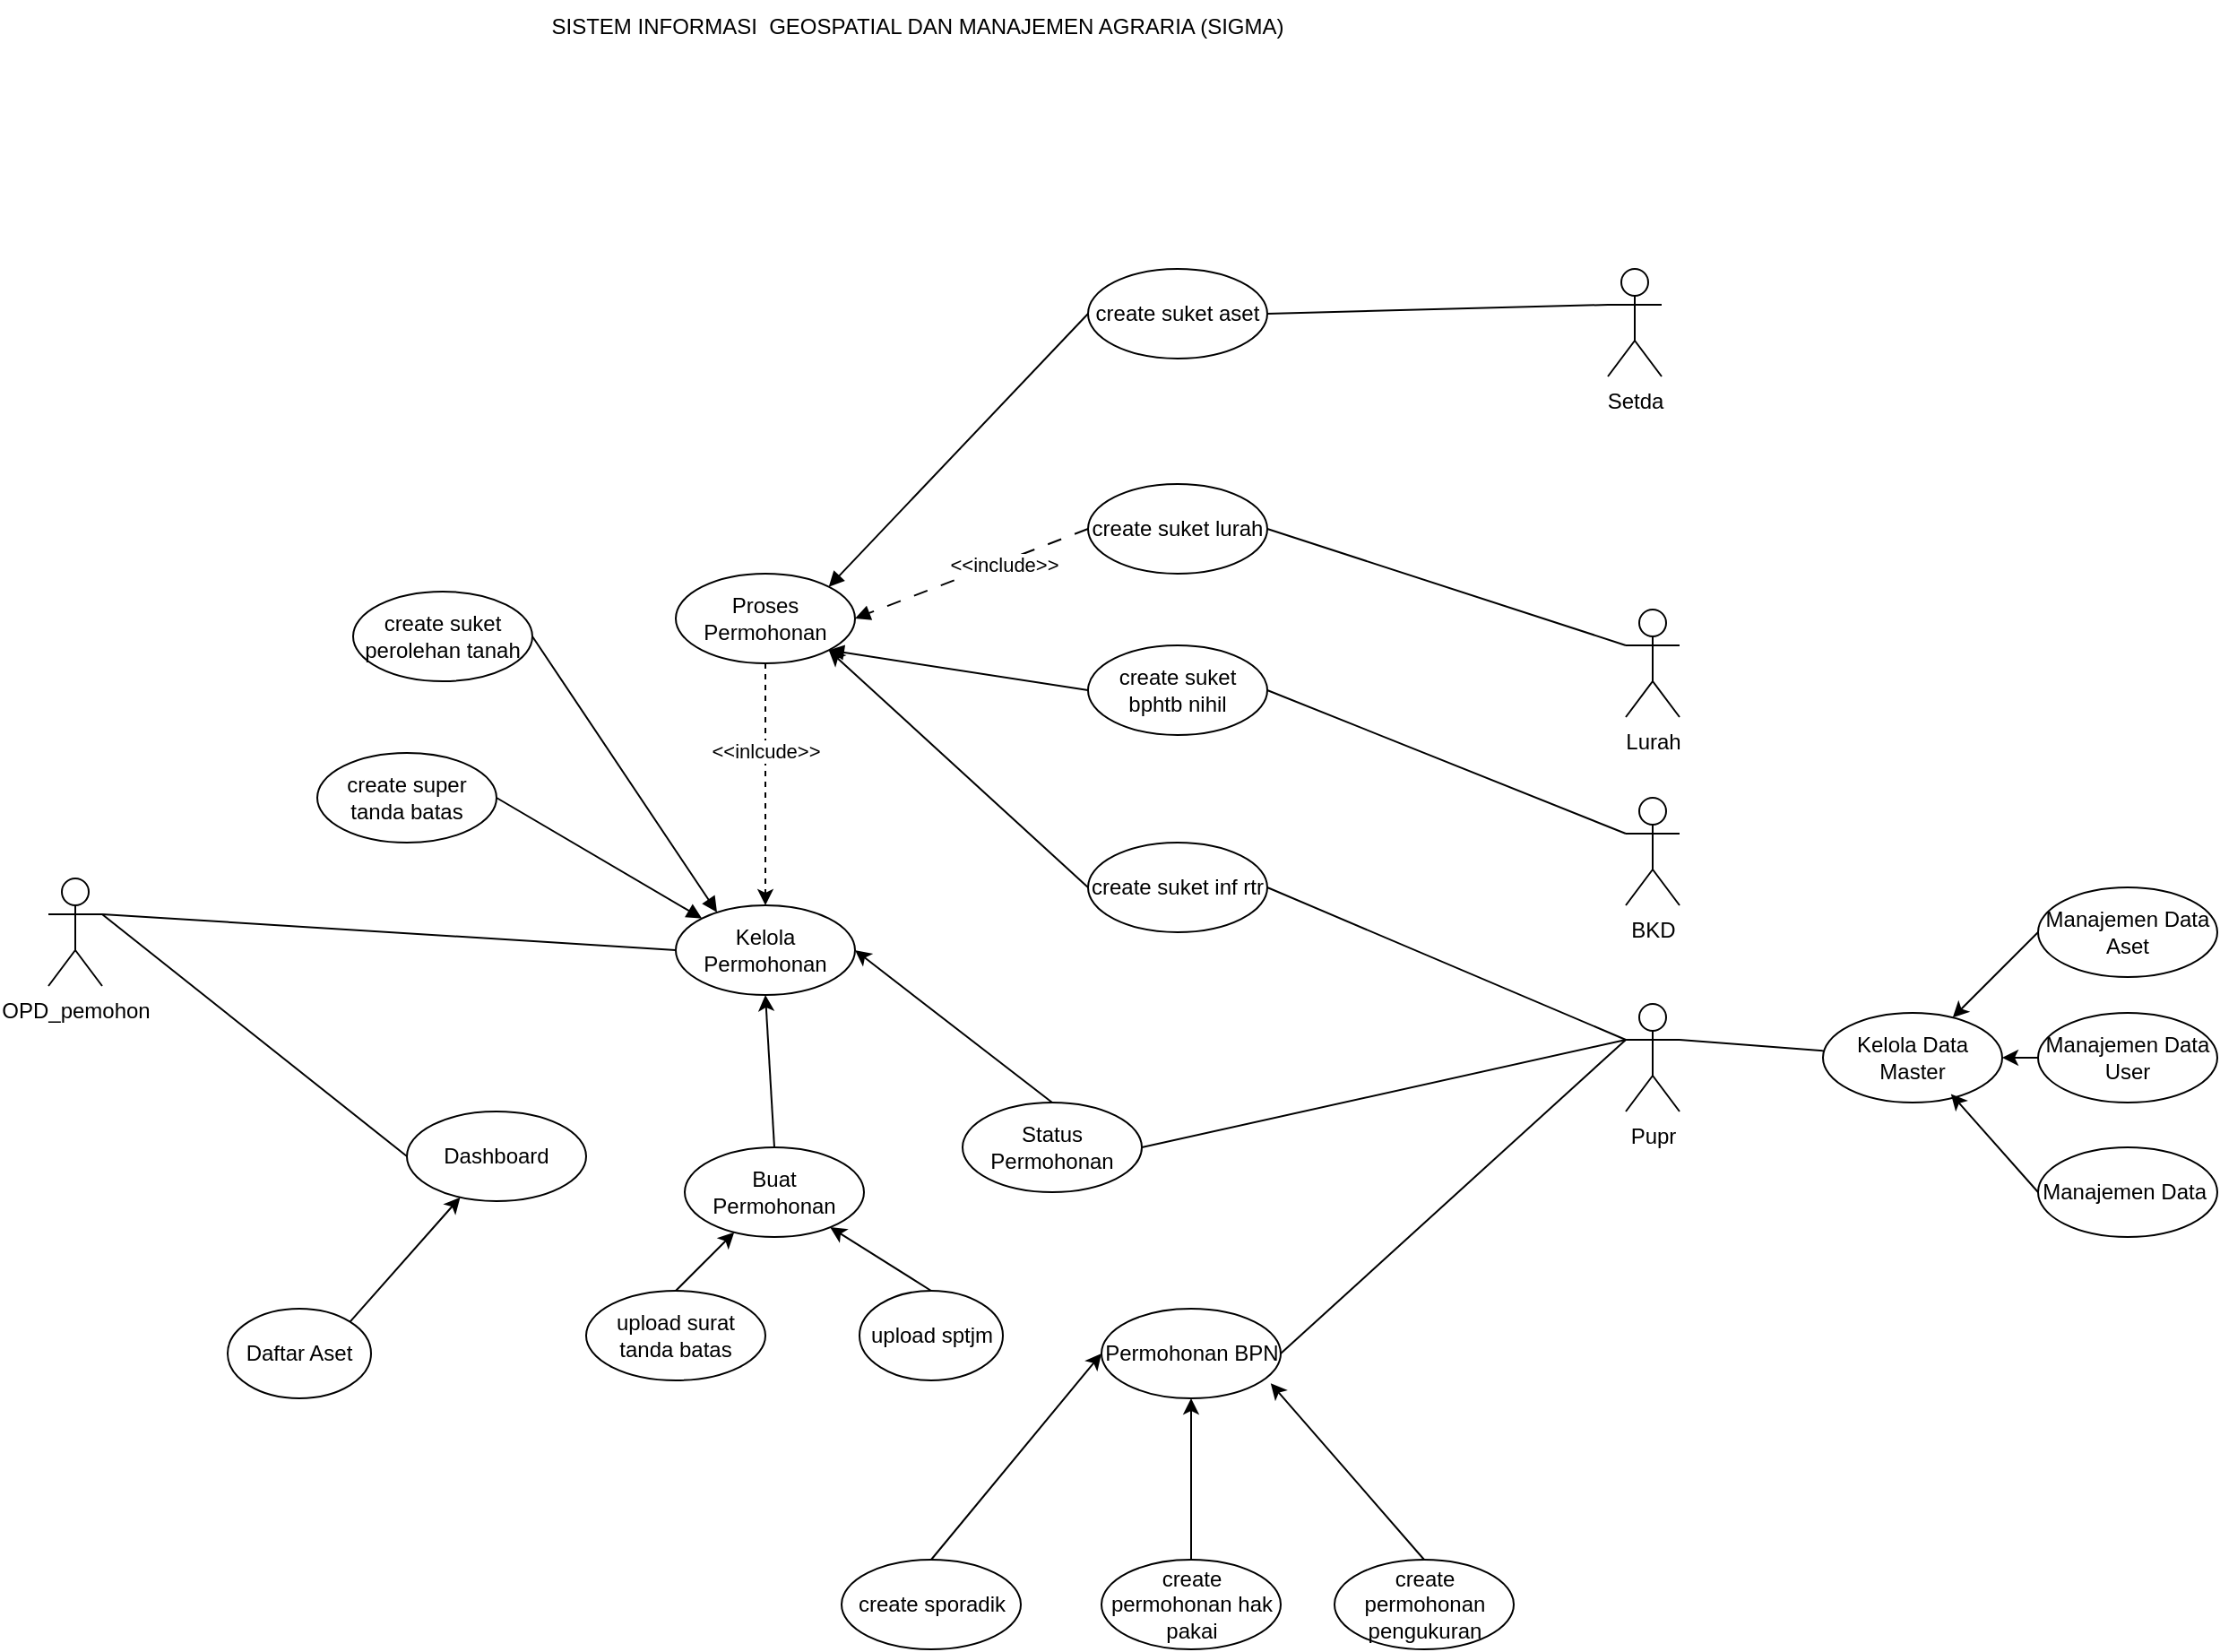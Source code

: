 <mxfile version="25.0.2" pages="5">
  <diagram name="Use Case" id="e7e014a7-5840-1c2e-5031-d8a46d1fe8dd">
    <mxGraphModel dx="875" dy="1344" grid="1" gridSize="10" guides="1" tooltips="1" connect="1" arrows="1" fold="1" page="1" pageScale="1" pageWidth="1169" pageHeight="826" background="none" math="0" shadow="0">
      <root>
        <mxCell id="0" />
        <mxCell id="1" parent="0" />
        <mxCell id="vFf8eMvnml6Tfbg3LiW0-15" style="edgeStyle=none;rounded=0;orthogonalLoop=1;jettySize=auto;html=1;exitX=1;exitY=0.333;exitDx=0;exitDy=0;exitPerimeter=0;entryX=0;entryY=0.5;entryDx=0;entryDy=0;endArrow=none;endFill=0;" parent="1" source="pIQm0FVtJWY1Jmgq61MV-41" target="pIQm0FVtJWY1Jmgq61MV-85" edge="1">
          <mxGeometry relative="1" as="geometry" />
        </mxCell>
        <mxCell id="4ZNH6x9JiaXt4iQO9qqQ-4" style="rounded=0;orthogonalLoop=1;jettySize=auto;html=1;exitX=1;exitY=0.333;exitDx=0;exitDy=0;exitPerimeter=0;entryX=0;entryY=0.5;entryDx=0;entryDy=0;endArrow=none;endFill=0;" parent="1" source="pIQm0FVtJWY1Jmgq61MV-41" target="4ZNH6x9JiaXt4iQO9qqQ-1" edge="1">
          <mxGeometry relative="1" as="geometry" />
        </mxCell>
        <mxCell id="pIQm0FVtJWY1Jmgq61MV-41" value="OPD_pemohon" style="shape=umlActor;verticalLabelPosition=bottom;verticalAlign=top;html=1;outlineConnect=0;" parent="1" vertex="1">
          <mxGeometry x="130" y="420" width="30" height="60" as="geometry" />
        </mxCell>
        <mxCell id="vFf8eMvnml6Tfbg3LiW0-25" style="edgeStyle=none;shape=connector;rounded=0;orthogonalLoop=1;jettySize=auto;html=1;exitX=0;exitY=0.333;exitDx=0;exitDy=0;exitPerimeter=0;entryX=1;entryY=0.5;entryDx=0;entryDy=0;strokeColor=default;align=center;verticalAlign=middle;fontFamily=Helvetica;fontSize=11;fontColor=default;labelBackgroundColor=default;endArrow=none;endFill=0;" parent="1" source="pIQm0FVtJWY1Jmgq61MV-42" target="vFf8eMvnml6Tfbg3LiW0-11" edge="1">
          <mxGeometry relative="1" as="geometry" />
        </mxCell>
        <mxCell id="bZM68NOVWXzLuPS4hKL5-5" style="edgeStyle=none;shape=connector;rounded=0;orthogonalLoop=1;jettySize=auto;html=1;exitX=0;exitY=0.333;exitDx=0;exitDy=0;exitPerimeter=0;entryX=1;entryY=0.5;entryDx=0;entryDy=0;strokeColor=default;align=center;verticalAlign=middle;fontFamily=Helvetica;fontSize=11;fontColor=default;labelBackgroundColor=default;endArrow=none;endFill=0;" parent="1" source="pIQm0FVtJWY1Jmgq61MV-42" target="bZM68NOVWXzLuPS4hKL5-4" edge="1">
          <mxGeometry relative="1" as="geometry" />
        </mxCell>
        <mxCell id="3MEN23zoRUOW_Xunav4i-2" style="edgeStyle=none;shape=connector;rounded=0;orthogonalLoop=1;jettySize=auto;html=1;exitX=1;exitY=0.333;exitDx=0;exitDy=0;exitPerimeter=0;strokeColor=default;align=center;verticalAlign=middle;fontFamily=Helvetica;fontSize=11;fontColor=default;labelBackgroundColor=default;endArrow=none;endFill=0;" parent="1" source="pIQm0FVtJWY1Jmgq61MV-42" target="3MEN23zoRUOW_Xunav4i-1" edge="1">
          <mxGeometry relative="1" as="geometry" />
        </mxCell>
        <mxCell id="Ovi43H0JMQdrzt6F_gsd-1" style="edgeStyle=none;shape=connector;rounded=0;orthogonalLoop=1;jettySize=auto;html=1;exitX=0;exitY=0.333;exitDx=0;exitDy=0;exitPerimeter=0;entryX=1;entryY=0.5;entryDx=0;entryDy=0;strokeColor=default;align=center;verticalAlign=middle;fontFamily=Helvetica;fontSize=15;fontColor=default;fontStyle=1;labelBackgroundColor=default;endArrow=none;endFill=0;" parent="1" source="pIQm0FVtJWY1Jmgq61MV-42" target="5cpRRYzJrUk8CNCOuS4q-4" edge="1">
          <mxGeometry relative="1" as="geometry" />
        </mxCell>
        <mxCell id="pIQm0FVtJWY1Jmgq61MV-42" value="Pupr" style="shape=umlActor;verticalLabelPosition=bottom;verticalAlign=top;html=1;outlineConnect=0;" parent="1" vertex="1">
          <mxGeometry x="1010" y="490" width="30" height="60" as="geometry" />
        </mxCell>
        <mxCell id="vFf8eMvnml6Tfbg3LiW0-18" style="edgeStyle=none;shape=connector;rounded=0;orthogonalLoop=1;jettySize=auto;html=1;exitX=0;exitY=0.333;exitDx=0;exitDy=0;exitPerimeter=0;entryX=1;entryY=0.5;entryDx=0;entryDy=0;strokeColor=default;align=center;verticalAlign=middle;fontFamily=Helvetica;fontSize=11;fontColor=default;labelBackgroundColor=default;endArrow=none;endFill=0;" parent="1" source="pIQm0FVtJWY1Jmgq61MV-43" target="vFf8eMvnml6Tfbg3LiW0-4" edge="1">
          <mxGeometry relative="1" as="geometry" />
        </mxCell>
        <mxCell id="pIQm0FVtJWY1Jmgq61MV-43" value="Setda" style="shape=umlActor;verticalLabelPosition=bottom;verticalAlign=top;html=1;outlineConnect=0;" parent="1" vertex="1">
          <mxGeometry x="1000" y="80" width="30" height="60" as="geometry" />
        </mxCell>
        <mxCell id="vFf8eMvnml6Tfbg3LiW0-23" style="edgeStyle=none;shape=connector;rounded=0;orthogonalLoop=1;jettySize=auto;html=1;exitX=0;exitY=0.333;exitDx=0;exitDy=0;exitPerimeter=0;entryX=1;entryY=0.5;entryDx=0;entryDy=0;strokeColor=default;align=center;verticalAlign=middle;fontFamily=Helvetica;fontSize=11;fontColor=default;labelBackgroundColor=default;endArrow=none;endFill=0;" parent="1" source="pIQm0FVtJWY1Jmgq61MV-44" target="vFf8eMvnml6Tfbg3LiW0-7" edge="1">
          <mxGeometry relative="1" as="geometry" />
        </mxCell>
        <mxCell id="pIQm0FVtJWY1Jmgq61MV-44" value="Lurah" style="shape=umlActor;verticalLabelPosition=bottom;verticalAlign=top;html=1;outlineConnect=0;" parent="1" vertex="1">
          <mxGeometry x="1010" y="270" width="30" height="60" as="geometry" />
        </mxCell>
        <mxCell id="pIQm0FVtJWY1Jmgq61MV-45" value="SISTEM INFORMASI&amp;nbsp; GEOSPATIAL DAN MANAJEMEN AGRARIA (SIGMA)" style="text;html=1;align=center;verticalAlign=middle;whiteSpace=wrap;rounded=0;" parent="1" vertex="1">
          <mxGeometry x="360" y="-70" width="510" height="30" as="geometry" />
        </mxCell>
        <mxCell id="pIQm0FVtJWY1Jmgq61MV-85" value="Kelola Permohonan" style="ellipse;whiteSpace=wrap;html=1;" parent="1" vertex="1">
          <mxGeometry x="480" y="435" width="100" height="50" as="geometry" />
        </mxCell>
        <mxCell id="vFf8eMvnml6Tfbg3LiW0-27" style="edgeStyle=none;shape=connector;rounded=0;orthogonalLoop=1;jettySize=auto;html=1;exitX=1;exitY=0.5;exitDx=0;exitDy=0;strokeColor=default;align=center;verticalAlign=middle;fontFamily=Helvetica;fontSize=11;fontColor=default;labelBackgroundColor=default;endArrow=block;endFill=1;entryX=0;entryY=0;entryDx=0;entryDy=0;" parent="1" source="vFf8eMvnml6Tfbg3LiW0-2" target="pIQm0FVtJWY1Jmgq61MV-85" edge="1">
          <mxGeometry relative="1" as="geometry">
            <mxPoint x="490" y="300" as="targetPoint" />
          </mxGeometry>
        </mxCell>
        <mxCell id="vFf8eMvnml6Tfbg3LiW0-2" value="create super tanda batas" style="ellipse;whiteSpace=wrap;html=1;" parent="1" vertex="1">
          <mxGeometry x="280" y="350" width="100" height="50" as="geometry" />
        </mxCell>
        <mxCell id="vFf8eMvnml6Tfbg3LiW0-3" value="create suket perolehan tanah" style="ellipse;whiteSpace=wrap;html=1;" parent="1" vertex="1">
          <mxGeometry x="300" y="260" width="100" height="50" as="geometry" />
        </mxCell>
        <mxCell id="vFf8eMvnml6Tfbg3LiW0-29" style="edgeStyle=none;shape=connector;rounded=0;orthogonalLoop=1;jettySize=auto;html=1;exitX=0;exitY=0.5;exitDx=0;exitDy=0;entryX=1;entryY=0;entryDx=0;entryDy=0;strokeColor=default;align=center;verticalAlign=middle;fontFamily=Helvetica;fontSize=11;fontColor=default;labelBackgroundColor=default;endArrow=block;endFill=1;" parent="1" source="vFf8eMvnml6Tfbg3LiW0-4" target="vFf8eMvnml6Tfbg3LiW0-26" edge="1">
          <mxGeometry relative="1" as="geometry" />
        </mxCell>
        <mxCell id="vFf8eMvnml6Tfbg3LiW0-4" value="create suket aset" style="ellipse;whiteSpace=wrap;html=1;" parent="1" vertex="1">
          <mxGeometry x="710" y="80" width="100" height="50" as="geometry" />
        </mxCell>
        <mxCell id="jCA9nvEmFO1W_Cv4Bxvz-2" style="rounded=0;orthogonalLoop=1;jettySize=auto;html=1;exitX=0.5;exitY=0;exitDx=0;exitDy=0;" parent="1" source="vFf8eMvnml6Tfbg3LiW0-5" target="5cpRRYzJrUk8CNCOuS4q-1" edge="1">
          <mxGeometry relative="1" as="geometry" />
        </mxCell>
        <mxCell id="vFf8eMvnml6Tfbg3LiW0-5" value="upload sptjm" style="ellipse;whiteSpace=wrap;html=1;" parent="1" vertex="1">
          <mxGeometry x="582.5" y="650" width="80" height="50" as="geometry" />
        </mxCell>
        <mxCell id="vFf8eMvnml6Tfbg3LiW0-31" style="edgeStyle=none;shape=connector;rounded=0;orthogonalLoop=1;jettySize=auto;html=1;exitX=0;exitY=0.5;exitDx=0;exitDy=0;entryX=1;entryY=0.5;entryDx=0;entryDy=0;strokeColor=default;align=center;verticalAlign=middle;fontFamily=Helvetica;fontSize=11;fontColor=default;labelBackgroundColor=default;endArrow=block;endFill=1;dashed=1;dashPattern=8 8;" parent="1" source="vFf8eMvnml6Tfbg3LiW0-7" target="vFf8eMvnml6Tfbg3LiW0-26" edge="1">
          <mxGeometry relative="1" as="geometry" />
        </mxCell>
        <mxCell id="KbQnBBPwdaMVpMN-P0td-1" value="&amp;lt;&amp;lt;include&amp;gt;&amp;gt;" style="edgeLabel;html=1;align=center;verticalAlign=middle;resizable=0;points=[];" parent="vFf8eMvnml6Tfbg3LiW0-31" vertex="1" connectable="0">
          <mxGeometry x="-0.261" y="1" relative="1" as="geometry">
            <mxPoint as="offset" />
          </mxGeometry>
        </mxCell>
        <mxCell id="vFf8eMvnml6Tfbg3LiW0-7" value="create suket lurah" style="ellipse;whiteSpace=wrap;html=1;" parent="1" vertex="1">
          <mxGeometry x="710" y="200" width="100" height="50" as="geometry" />
        </mxCell>
        <mxCell id="vFf8eMvnml6Tfbg3LiW0-24" style="edgeStyle=none;shape=connector;rounded=0;orthogonalLoop=1;jettySize=auto;html=1;exitX=0;exitY=0.333;exitDx=0;exitDy=0;exitPerimeter=0;entryX=1;entryY=0.5;entryDx=0;entryDy=0;strokeColor=default;align=center;verticalAlign=middle;fontFamily=Helvetica;fontSize=11;fontColor=default;labelBackgroundColor=default;endArrow=none;endFill=0;" parent="1" source="vFf8eMvnml6Tfbg3LiW0-9" target="vFf8eMvnml6Tfbg3LiW0-10" edge="1">
          <mxGeometry relative="1" as="geometry" />
        </mxCell>
        <mxCell id="vFf8eMvnml6Tfbg3LiW0-9" value="BKD" style="shape=umlActor;verticalLabelPosition=bottom;verticalAlign=top;html=1;outlineConnect=0;" parent="1" vertex="1">
          <mxGeometry x="1010" y="375" width="30" height="60" as="geometry" />
        </mxCell>
        <mxCell id="vFf8eMvnml6Tfbg3LiW0-10" value="create suket bphtb nihil" style="ellipse;whiteSpace=wrap;html=1;" parent="1" vertex="1">
          <mxGeometry x="710" y="290" width="100" height="50" as="geometry" />
        </mxCell>
        <mxCell id="bZM68NOVWXzLuPS4hKL5-3" style="edgeStyle=none;shape=connector;rounded=0;orthogonalLoop=1;jettySize=auto;html=1;exitX=0;exitY=0.5;exitDx=0;exitDy=0;entryX=1;entryY=1;entryDx=0;entryDy=0;strokeColor=default;align=center;verticalAlign=middle;fontFamily=Helvetica;fontSize=11;fontColor=default;labelBackgroundColor=default;endArrow=classic;" parent="1" source="vFf8eMvnml6Tfbg3LiW0-11" target="vFf8eMvnml6Tfbg3LiW0-26" edge="1">
          <mxGeometry relative="1" as="geometry" />
        </mxCell>
        <mxCell id="vFf8eMvnml6Tfbg3LiW0-11" value="create suket inf rtr" style="ellipse;whiteSpace=wrap;html=1;" parent="1" vertex="1">
          <mxGeometry x="710" y="400" width="100" height="50" as="geometry" />
        </mxCell>
        <mxCell id="bZM68NOVWXzLuPS4hKL5-6" style="edgeStyle=none;shape=connector;rounded=0;orthogonalLoop=1;jettySize=auto;html=1;exitX=0.5;exitY=0;exitDx=0;exitDy=0;entryX=0;entryY=0.5;entryDx=0;entryDy=0;strokeColor=default;align=center;verticalAlign=middle;fontFamily=Helvetica;fontSize=11;fontColor=default;labelBackgroundColor=default;endArrow=classic;" parent="1" source="vFf8eMvnml6Tfbg3LiW0-12" target="bZM68NOVWXzLuPS4hKL5-4" edge="1">
          <mxGeometry relative="1" as="geometry">
            <Array as="points" />
          </mxGeometry>
        </mxCell>
        <mxCell id="vFf8eMvnml6Tfbg3LiW0-12" value="create sporadik" style="ellipse;whiteSpace=wrap;html=1;" parent="1" vertex="1">
          <mxGeometry x="572.5" y="800" width="100" height="50" as="geometry" />
        </mxCell>
        <mxCell id="bZM68NOVWXzLuPS4hKL5-7" style="edgeStyle=none;shape=connector;rounded=0;orthogonalLoop=1;jettySize=auto;html=1;exitX=0.5;exitY=0;exitDx=0;exitDy=0;entryX=0.5;entryY=1;entryDx=0;entryDy=0;strokeColor=default;align=center;verticalAlign=middle;fontFamily=Helvetica;fontSize=11;fontColor=default;labelBackgroundColor=default;endArrow=classic;" parent="1" source="vFf8eMvnml6Tfbg3LiW0-13" target="bZM68NOVWXzLuPS4hKL5-4" edge="1">
          <mxGeometry relative="1" as="geometry" />
        </mxCell>
        <mxCell id="vFf8eMvnml6Tfbg3LiW0-13" value="create permohonan hak pakai" style="ellipse;whiteSpace=wrap;html=1;" parent="1" vertex="1">
          <mxGeometry x="717.5" y="800" width="100" height="50" as="geometry" />
        </mxCell>
        <mxCell id="vFf8eMvnml6Tfbg3LiW0-14" value="create permohonan pengukuran" style="ellipse;whiteSpace=wrap;html=1;" parent="1" vertex="1">
          <mxGeometry x="847.5" y="800" width="100" height="50" as="geometry" />
        </mxCell>
        <mxCell id="bZM68NOVWXzLuPS4hKL5-9" style="edgeStyle=none;shape=connector;rounded=0;orthogonalLoop=1;jettySize=auto;html=1;exitX=0.5;exitY=1;exitDx=0;exitDy=0;entryX=0.5;entryY=0;entryDx=0;entryDy=0;strokeColor=default;align=center;verticalAlign=middle;fontFamily=Helvetica;fontSize=11;fontColor=default;labelBackgroundColor=default;endArrow=classic;dashed=1;" parent="1" source="vFf8eMvnml6Tfbg3LiW0-26" target="pIQm0FVtJWY1Jmgq61MV-85" edge="1">
          <mxGeometry relative="1" as="geometry" />
        </mxCell>
        <mxCell id="bZM68NOVWXzLuPS4hKL5-10" value="&amp;lt;&amp;lt;inlcude&amp;gt;&amp;gt;" style="edgeLabel;html=1;align=center;verticalAlign=middle;resizable=0;points=[];fontFamily=Helvetica;fontSize=11;fontColor=default;labelBackgroundColor=default;" parent="bZM68NOVWXzLuPS4hKL5-9" vertex="1" connectable="0">
          <mxGeometry x="-0.28" relative="1" as="geometry">
            <mxPoint as="offset" />
          </mxGeometry>
        </mxCell>
        <mxCell id="vFf8eMvnml6Tfbg3LiW0-26" value="Proses Permohonan" style="ellipse;whiteSpace=wrap;html=1;" parent="1" vertex="1">
          <mxGeometry x="480" y="250" width="100" height="50" as="geometry" />
        </mxCell>
        <mxCell id="vFf8eMvnml6Tfbg3LiW0-28" style="edgeStyle=none;shape=connector;rounded=0;orthogonalLoop=1;jettySize=auto;html=1;exitX=1;exitY=0.5;exitDx=0;exitDy=0;strokeColor=default;align=center;verticalAlign=middle;fontFamily=Helvetica;fontSize=11;fontColor=default;labelBackgroundColor=default;endArrow=block;endFill=1;entryX=0.23;entryY=0.077;entryDx=0;entryDy=0;entryPerimeter=0;" parent="1" source="vFf8eMvnml6Tfbg3LiW0-3" edge="1" target="pIQm0FVtJWY1Jmgq61MV-85">
          <mxGeometry relative="1" as="geometry">
            <mxPoint x="490" y="270" as="targetPoint" />
          </mxGeometry>
        </mxCell>
        <mxCell id="vFf8eMvnml6Tfbg3LiW0-32" style="edgeStyle=none;shape=connector;rounded=0;orthogonalLoop=1;jettySize=auto;html=1;exitX=0;exitY=0.5;exitDx=0;exitDy=0;entryX=1;entryY=1;entryDx=0;entryDy=0;strokeColor=default;align=center;verticalAlign=middle;fontFamily=Helvetica;fontSize=11;fontColor=default;labelBackgroundColor=default;endArrow=block;endFill=1;" parent="1" source="vFf8eMvnml6Tfbg3LiW0-10" target="vFf8eMvnml6Tfbg3LiW0-26" edge="1">
          <mxGeometry relative="1" as="geometry" />
        </mxCell>
        <mxCell id="bZM68NOVWXzLuPS4hKL5-4" value="Permohonan BPN" style="ellipse;whiteSpace=wrap;html=1;" parent="1" vertex="1">
          <mxGeometry x="717.5" y="660" width="100" height="50" as="geometry" />
        </mxCell>
        <mxCell id="bZM68NOVWXzLuPS4hKL5-8" style="edgeStyle=none;shape=connector;rounded=0;orthogonalLoop=1;jettySize=auto;html=1;exitX=0.5;exitY=0;exitDx=0;exitDy=0;entryX=0.944;entryY=0.832;entryDx=0;entryDy=0;entryPerimeter=0;strokeColor=default;align=center;verticalAlign=middle;fontFamily=Helvetica;fontSize=11;fontColor=default;labelBackgroundColor=default;endArrow=classic;" parent="1" source="vFf8eMvnml6Tfbg3LiW0-14" target="bZM68NOVWXzLuPS4hKL5-4" edge="1">
          <mxGeometry relative="1" as="geometry" />
        </mxCell>
        <mxCell id="3MEN23zoRUOW_Xunav4i-1" value="Kelola Data Master" style="ellipse;whiteSpace=wrap;html=1;" parent="1" vertex="1">
          <mxGeometry x="1120" y="495" width="100" height="50" as="geometry" />
        </mxCell>
        <mxCell id="5cpRRYzJrUk8CNCOuS4q-1" value="Buat&lt;div&gt;Permohonan&lt;/div&gt;" style="ellipse;whiteSpace=wrap;html=1;" parent="1" vertex="1">
          <mxGeometry x="485" y="570" width="100" height="50" as="geometry" />
        </mxCell>
        <mxCell id="5cpRRYzJrUk8CNCOuS4q-3" style="edgeStyle=none;shape=connector;rounded=0;orthogonalLoop=1;jettySize=auto;html=1;exitX=0.5;exitY=0;exitDx=0;exitDy=0;entryX=0.5;entryY=1;entryDx=0;entryDy=0;strokeColor=default;align=center;verticalAlign=middle;fontFamily=Helvetica;fontSize=15;fontColor=default;fontStyle=1;labelBackgroundColor=default;endArrow=classic;" parent="1" source="5cpRRYzJrUk8CNCOuS4q-1" target="pIQm0FVtJWY1Jmgq61MV-85" edge="1">
          <mxGeometry relative="1" as="geometry" />
        </mxCell>
        <mxCell id="5cpRRYzJrUk8CNCOuS4q-5" style="edgeStyle=none;shape=connector;rounded=0;orthogonalLoop=1;jettySize=auto;html=1;exitX=0.5;exitY=0;exitDx=0;exitDy=0;entryX=1;entryY=0.5;entryDx=0;entryDy=0;strokeColor=default;align=center;verticalAlign=middle;fontFamily=Helvetica;fontSize=15;fontColor=default;fontStyle=1;labelBackgroundColor=default;endArrow=classic;" parent="1" source="5cpRRYzJrUk8CNCOuS4q-4" target="pIQm0FVtJWY1Jmgq61MV-85" edge="1">
          <mxGeometry relative="1" as="geometry" />
        </mxCell>
        <mxCell id="5cpRRYzJrUk8CNCOuS4q-4" value="Status Permohonan" style="ellipse;whiteSpace=wrap;html=1;" parent="1" vertex="1">
          <mxGeometry x="640" y="545" width="100" height="50" as="geometry" />
        </mxCell>
        <mxCell id="zsA49ElL4U3gafuZ1YqB-1" value="upload surat tanda batas" style="ellipse;whiteSpace=wrap;html=1;" parent="1" vertex="1">
          <mxGeometry x="430" y="650" width="100" height="50" as="geometry" />
        </mxCell>
        <mxCell id="c7YoSH491XlC0pdT58Kz-1" style="rounded=0;orthogonalLoop=1;jettySize=auto;html=1;exitX=0.5;exitY=0;exitDx=0;exitDy=0;" parent="1" source="zsA49ElL4U3gafuZ1YqB-1" target="5cpRRYzJrUk8CNCOuS4q-1" edge="1">
          <mxGeometry relative="1" as="geometry">
            <mxPoint x="415" y="645" as="sourcePoint" />
          </mxGeometry>
        </mxCell>
        <mxCell id="4ZNH6x9JiaXt4iQO9qqQ-1" value="Dashboard" style="ellipse;whiteSpace=wrap;html=1;" parent="1" vertex="1">
          <mxGeometry x="330" y="550" width="100" height="50" as="geometry" />
        </mxCell>
        <mxCell id="4ZNH6x9JiaXt4iQO9qqQ-3" style="rounded=0;orthogonalLoop=1;jettySize=auto;html=1;exitX=1;exitY=0;exitDx=0;exitDy=0;" parent="1" source="4ZNH6x9JiaXt4iQO9qqQ-2" target="4ZNH6x9JiaXt4iQO9qqQ-1" edge="1">
          <mxGeometry relative="1" as="geometry" />
        </mxCell>
        <mxCell id="4ZNH6x9JiaXt4iQO9qqQ-2" value="Daftar Aset" style="ellipse;whiteSpace=wrap;html=1;" parent="1" vertex="1">
          <mxGeometry x="230" y="660" width="80" height="50" as="geometry" />
        </mxCell>
        <mxCell id="4ZNH6x9JiaXt4iQO9qqQ-10" style="rounded=0;orthogonalLoop=1;jettySize=auto;html=1;exitX=0;exitY=0.5;exitDx=0;exitDy=0;" parent="1" source="4ZNH6x9JiaXt4iQO9qqQ-6" target="3MEN23zoRUOW_Xunav4i-1" edge="1">
          <mxGeometry relative="1" as="geometry" />
        </mxCell>
        <mxCell id="4ZNH6x9JiaXt4iQO9qqQ-6" value="Manajemen Data Aset" style="ellipse;whiteSpace=wrap;html=1;" parent="1" vertex="1">
          <mxGeometry x="1240" y="425" width="100" height="50" as="geometry" />
        </mxCell>
        <mxCell id="4ZNH6x9JiaXt4iQO9qqQ-9" style="edgeStyle=orthogonalEdgeStyle;rounded=0;orthogonalLoop=1;jettySize=auto;html=1;exitX=0;exitY=0.5;exitDx=0;exitDy=0;entryX=1;entryY=0.5;entryDx=0;entryDy=0;" parent="1" source="4ZNH6x9JiaXt4iQO9qqQ-7" target="3MEN23zoRUOW_Xunav4i-1" edge="1">
          <mxGeometry relative="1" as="geometry" />
        </mxCell>
        <mxCell id="4ZNH6x9JiaXt4iQO9qqQ-7" value="Manajemen Data User" style="ellipse;whiteSpace=wrap;html=1;" parent="1" vertex="1">
          <mxGeometry x="1240" y="495" width="100" height="50" as="geometry" />
        </mxCell>
        <mxCell id="4ZNH6x9JiaXt4iQO9qqQ-8" value="Manajemen Data&amp;nbsp;" style="ellipse;whiteSpace=wrap;html=1;" parent="1" vertex="1">
          <mxGeometry x="1240" y="570" width="100" height="50" as="geometry" />
        </mxCell>
        <mxCell id="4ZNH6x9JiaXt4iQO9qqQ-11" style="rounded=0;orthogonalLoop=1;jettySize=auto;html=1;exitX=0;exitY=0.5;exitDx=0;exitDy=0;entryX=0.714;entryY=0.904;entryDx=0;entryDy=0;entryPerimeter=0;" parent="1" source="4ZNH6x9JiaXt4iQO9qqQ-8" target="3MEN23zoRUOW_Xunav4i-1" edge="1">
          <mxGeometry relative="1" as="geometry" />
        </mxCell>
      </root>
    </mxGraphModel>
  </diagram>
  <diagram id="VRgInJ4SYcExTpQxLDyK" name="Permohonan Sertifikasi">
    <mxGraphModel dx="1235" dy="731" grid="1" gridSize="10" guides="1" tooltips="1" connect="1" arrows="1" fold="1" page="1" pageScale="1" pageWidth="1100" pageHeight="850" math="0" shadow="0">
      <root>
        <mxCell id="0" />
        <mxCell id="1" parent="0" />
        <mxCell id="pcaB0EqB9QDHnVPE_7PP-1" value="&lt;span style=&quot;font-size: 15px&quot;&gt;ALUR Mengajukan Permohonan&lt;/span&gt;" style="swimlane;html=1;childLayout=stackLayout;startSize=43;rounded=0;shadow=0;labelBackgroundColor=none;strokeColor=#000000;strokeWidth=1;fillColor=#ffffff;fontFamily=Verdana;fontSize=8;fontColor=#000000;align=center;" parent="1" vertex="1">
          <mxGeometry x="70" y="40" width="1610" height="1030" as="geometry">
            <mxRectangle x="70" y="40" width="280" height="43" as="alternateBounds" />
          </mxGeometry>
        </mxCell>
        <mxCell id="pcaB0EqB9QDHnVPE_7PP-2" value="OPD" style="swimlane;html=1;startSize=43;fontSize=15;fontStyle=1" parent="pcaB0EqB9QDHnVPE_7PP-1" vertex="1">
          <mxGeometry y="43" width="430" height="987" as="geometry" />
        </mxCell>
        <mxCell id="pcaB0EqB9QDHnVPE_7PP-3" style="edgeStyle=orthogonalEdgeStyle;rounded=0;orthogonalLoop=1;jettySize=auto;html=1;exitX=0.5;exitY=1;exitDx=0;exitDy=0;exitPerimeter=0;fontSize=17;strokeWidth=2;" parent="pcaB0EqB9QDHnVPE_7PP-2" source="pcaB0EqB9QDHnVPE_7PP-4" target="pcaB0EqB9QDHnVPE_7PP-6" edge="1">
          <mxGeometry relative="1" as="geometry">
            <mxPoint x="118.471" y="182.118" as="targetPoint" />
          </mxGeometry>
        </mxCell>
        <mxCell id="pcaB0EqB9QDHnVPE_7PP-4" value="START" style="strokeWidth=2;html=1;shape=mxgraph.flowchart.terminator;whiteSpace=wrap;fontSize=20;fontStyle=1" parent="pcaB0EqB9QDHnVPE_7PP-2" vertex="1">
          <mxGeometry x="49" y="78.5" width="138" height="63" as="geometry" />
        </mxCell>
        <mxCell id="pcaB0EqB9QDHnVPE_7PP-5" style="edgeStyle=orthogonalEdgeStyle;rounded=0;orthogonalLoop=1;jettySize=auto;html=1;exitX=0.5;exitY=1;exitDx=0;exitDy=0;entryX=0.5;entryY=0;entryDx=0;entryDy=0;entryPerimeter=0;strokeWidth=2;" parent="pcaB0EqB9QDHnVPE_7PP-2" source="pcaB0EqB9QDHnVPE_7PP-6" target="pcaB0EqB9QDHnVPE_7PP-14" edge="1">
          <mxGeometry relative="1" as="geometry" />
        </mxCell>
        <mxCell id="pcaB0EqB9QDHnVPE_7PP-6" value="Melakukan Pengajuan Permohonan&amp;nbsp;" style="rounded=1;whiteSpace=wrap;html=1;strokeWidth=2;fontSize=15;" parent="pcaB0EqB9QDHnVPE_7PP-2" vertex="1">
          <mxGeometry x="48" y="188" width="141" height="88" as="geometry" />
        </mxCell>
        <mxCell id="vfy_hVohtoNejCM0P-ww-6" style="edgeStyle=none;shape=connector;rounded=0;orthogonalLoop=1;jettySize=auto;html=1;exitX=0.5;exitY=1;exitDx=0;exitDy=0;exitPerimeter=0;entryX=0.5;entryY=0;entryDx=0;entryDy=0;strokeColor=default;align=center;verticalAlign=middle;fontFamily=Helvetica;fontSize=11;fontColor=default;labelBackgroundColor=default;endArrow=classic;" parent="pcaB0EqB9QDHnVPE_7PP-2" source="pcaB0EqB9QDHnVPE_7PP-14" target="vfy_hVohtoNejCM0P-ww-9" edge="1">
          <mxGeometry relative="1" as="geometry">
            <mxPoint x="120" y="467" as="targetPoint" />
          </mxGeometry>
        </mxCell>
        <mxCell id="pcaB0EqB9QDHnVPE_7PP-14" value="Input Data dan Informasi" style="strokeWidth=2;html=1;shape=mxgraph.flowchart.display;whiteSpace=wrap;fontSize=15;" parent="pcaB0EqB9QDHnVPE_7PP-2" vertex="1">
          <mxGeometry x="49" y="328.357" width="138" height="83" as="geometry" />
        </mxCell>
        <mxCell id="vfy_hVohtoNejCM0P-ww-4" style="edgeStyle=none;shape=connector;rounded=0;orthogonalLoop=1;jettySize=auto;html=1;exitX=0;exitY=0.5;exitDx=0;exitDy=0;exitPerimeter=0;strokeColor=default;align=center;verticalAlign=middle;fontFamily=Helvetica;fontSize=11;fontColor=default;labelBackgroundColor=default;endArrow=classic;" parent="pcaB0EqB9QDHnVPE_7PP-2" source="vfy_hVohtoNejCM0P-ww-3" target="pcaB0EqB9QDHnVPE_7PP-14" edge="1">
          <mxGeometry relative="1" as="geometry" />
        </mxCell>
        <mxCell id="vfy_hVohtoNejCM0P-ww-3" value="Upload&lt;br&gt;Super Tanda Batas&lt;div&gt;(Materai)&lt;/div&gt;&lt;div&gt;dll&lt;/div&gt;" style="strokeWidth=2;html=1;shape=mxgraph.flowchart.multi-document;whiteSpace=wrap;fontSize=15;" parent="pcaB0EqB9QDHnVPE_7PP-2" vertex="1">
          <mxGeometry x="220" y="300.68" width="190" height="138.36" as="geometry" />
        </mxCell>
        <mxCell id="vfy_hVohtoNejCM0P-ww-9" value="&lt;font style=&quot;font-size: 24px;&quot;&gt;1&lt;/font&gt;" style="ellipse;whiteSpace=wrap;html=1;aspect=fixed;strokeColor=default;align=center;verticalAlign=middle;fontFamily=Helvetica;fontSize=15;fontColor=default;fontStyle=1;fillColor=default;" parent="pcaB0EqB9QDHnVPE_7PP-2" vertex="1">
          <mxGeometry x="78.5" y="487" width="80" height="80" as="geometry" />
        </mxCell>
        <mxCell id="vfy_hVohtoNejCM0P-ww-12" value="Setda" style="swimlane;html=1;startSize=43;fontSize=15;fontStyle=1" parent="pcaB0EqB9QDHnVPE_7PP-1" vertex="1">
          <mxGeometry x="430" y="43" width="330" height="987" as="geometry" />
        </mxCell>
        <mxCell id="YzeUQjtZVU5sAsInPdvc-17" style="edgeStyle=none;shape=connector;rounded=0;orthogonalLoop=1;jettySize=auto;html=1;exitX=0.5;exitY=1;exitDx=0;exitDy=0;entryX=0.5;entryY=0;entryDx=0;entryDy=0;strokeColor=default;align=center;verticalAlign=middle;fontFamily=Helvetica;fontSize=15;fontColor=default;fontStyle=1;labelBackgroundColor=default;endArrow=classic;" parent="vfy_hVohtoNejCM0P-ww-12" source="vfy_hVohtoNejCM0P-ww-34" target="YzeUQjtZVU5sAsInPdvc-16" edge="1">
          <mxGeometry relative="1" as="geometry" />
        </mxCell>
        <mxCell id="vfy_hVohtoNejCM0P-ww-34" value="&lt;font style=&quot;font-size: 24px;&quot;&gt;1&lt;/font&gt;" style="ellipse;whiteSpace=wrap;html=1;aspect=fixed;strokeColor=default;align=center;verticalAlign=middle;fontFamily=Helvetica;fontSize=15;fontColor=default;fontStyle=1;fillColor=default;" parent="vfy_hVohtoNejCM0P-ww-12" vertex="1">
          <mxGeometry x="102.75" y="67" width="80" height="80" as="geometry" />
        </mxCell>
        <mxCell id="YzeUQjtZVU5sAsInPdvc-19" style="edgeStyle=none;shape=connector;rounded=0;orthogonalLoop=1;jettySize=auto;html=1;exitX=0.5;exitY=1;exitDx=0;exitDy=0;strokeColor=default;align=center;verticalAlign=middle;fontFamily=Helvetica;fontSize=15;fontColor=default;fontStyle=1;labelBackgroundColor=default;endArrow=classic;" parent="vfy_hVohtoNejCM0P-ww-12" source="YzeUQjtZVU5sAsInPdvc-16" target="YzeUQjtZVU5sAsInPdvc-18" edge="1">
          <mxGeometry relative="1" as="geometry" />
        </mxCell>
        <mxCell id="YzeUQjtZVU5sAsInPdvc-16" value="Menerima Notifikasi" style="rounded=1;whiteSpace=wrap;html=1;strokeWidth=2;fontSize=15;" parent="vfy_hVohtoNejCM0P-ww-12" vertex="1">
          <mxGeometry x="72.25" y="174" width="141" height="56" as="geometry" />
        </mxCell>
        <mxCell id="YzeUQjtZVU5sAsInPdvc-22" style="edgeStyle=none;shape=connector;rounded=0;orthogonalLoop=1;jettySize=auto;html=1;exitX=0.5;exitY=1;exitDx=0;exitDy=0;exitPerimeter=0;strokeColor=default;align=center;verticalAlign=middle;fontFamily=Helvetica;fontSize=15;fontColor=default;fontStyle=1;labelBackgroundColor=default;endArrow=classic;" parent="vfy_hVohtoNejCM0P-ww-12" source="YzeUQjtZVU5sAsInPdvc-18" edge="1">
          <mxGeometry relative="1" as="geometry">
            <mxPoint x="141.766" y="387.984" as="targetPoint" />
          </mxGeometry>
        </mxCell>
        <mxCell id="YzeUQjtZVU5sAsInPdvc-18" value="Lihat Permohonan" style="strokeWidth=2;html=1;shape=mxgraph.flowchart.display;whiteSpace=wrap;fontSize=15;" parent="vfy_hVohtoNejCM0P-ww-12" vertex="1">
          <mxGeometry x="72.25" y="273.997" width="138" height="83" as="geometry" />
        </mxCell>
        <mxCell id="YzeUQjtZVU5sAsInPdvc-32" style="edgeStyle=none;shape=connector;rounded=0;orthogonalLoop=1;jettySize=auto;html=1;exitX=0.5;exitY=1;exitDx=0;exitDy=0;strokeColor=default;align=center;verticalAlign=middle;fontFamily=Helvetica;fontSize=15;fontColor=default;fontStyle=1;labelBackgroundColor=default;endArrow=classic;" parent="vfy_hVohtoNejCM0P-ww-12" source="YzeUQjtZVU5sAsInPdvc-25" target="YzeUQjtZVU5sAsInPdvc-31" edge="1">
          <mxGeometry relative="1" as="geometry" />
        </mxCell>
        <mxCell id="YzeUQjtZVU5sAsInPdvc-25" value="Buat&amp;nbsp; Suket Aset" style="rounded=1;whiteSpace=wrap;html=1;strokeWidth=2;fontSize=15;" parent="vfy_hVohtoNejCM0P-ww-12" vertex="1">
          <mxGeometry x="70.75" y="387" width="141" height="56" as="geometry" />
        </mxCell>
        <mxCell id="QLF0mFQlzb_98BrSjsOs-5" style="edgeStyle=none;shape=connector;rounded=0;orthogonalLoop=1;jettySize=auto;html=1;exitX=0.5;exitY=1;exitDx=0;exitDy=0;exitPerimeter=0;entryX=0.5;entryY=0;entryDx=0;entryDy=0;strokeColor=default;align=center;verticalAlign=middle;fontFamily=Helvetica;fontSize=15;fontColor=default;fontStyle=1;labelBackgroundColor=default;endArrow=classic;" parent="vfy_hVohtoNejCM0P-ww-12" source="YzeUQjtZVU5sAsInPdvc-31" target="QLF0mFQlzb_98BrSjsOs-3" edge="1">
          <mxGeometry relative="1" as="geometry" />
        </mxCell>
        <mxCell id="YzeUQjtZVU5sAsInPdvc-31" value="Suket Aset" style="strokeWidth=2;html=1;shape=mxgraph.flowchart.display;whiteSpace=wrap;fontSize=15;" parent="vfy_hVohtoNejCM0P-ww-12" vertex="1">
          <mxGeometry x="70.75" y="486.997" width="138" height="83" as="geometry" />
        </mxCell>
        <mxCell id="QLF0mFQlzb_98BrSjsOs-2" value="" style="group" parent="vfy_hVohtoNejCM0P-ww-12" vertex="1" connectable="0">
          <mxGeometry x="95" y="617" width="90" height="90" as="geometry" />
        </mxCell>
        <mxCell id="QLF0mFQlzb_98BrSjsOs-3" value="" style="verticalLabelPosition=bottom;verticalAlign=top;html=1;strokeWidth=2;shape=offPageConnector;rounded=0;size=0.5;fontSize=15;" parent="QLF0mFQlzb_98BrSjsOs-2" vertex="1">
          <mxGeometry width="90" height="90" as="geometry" />
        </mxCell>
        <mxCell id="QLF0mFQlzb_98BrSjsOs-4" value="Permohonan BPN" style="text;html=1;strokeColor=none;fillColor=none;align=center;verticalAlign=middle;whiteSpace=wrap;rounded=0;fontSize=15;" parent="QLF0mFQlzb_98BrSjsOs-2" vertex="1">
          <mxGeometry x="2" y="12" width="86" height="43" as="geometry" />
        </mxCell>
        <mxCell id="YzeUQjtZVU5sAsInPdvc-33" value="BKD" style="swimlane;html=1;startSize=43;fontSize=15;fontStyle=1" parent="pcaB0EqB9QDHnVPE_7PP-1" vertex="1">
          <mxGeometry x="760" y="43" width="300" height="987" as="geometry" />
        </mxCell>
        <mxCell id="YzeUQjtZVU5sAsInPdvc-34" style="edgeStyle=none;shape=connector;rounded=0;orthogonalLoop=1;jettySize=auto;html=1;exitX=0.5;exitY=1;exitDx=0;exitDy=0;entryX=0.5;entryY=0;entryDx=0;entryDy=0;strokeColor=default;align=center;verticalAlign=middle;fontFamily=Helvetica;fontSize=15;fontColor=default;fontStyle=1;labelBackgroundColor=default;endArrow=classic;" parent="YzeUQjtZVU5sAsInPdvc-33" source="YzeUQjtZVU5sAsInPdvc-35" target="YzeUQjtZVU5sAsInPdvc-37" edge="1">
          <mxGeometry relative="1" as="geometry" />
        </mxCell>
        <mxCell id="YzeUQjtZVU5sAsInPdvc-35" value="&lt;font style=&quot;font-size: 24px;&quot;&gt;1&lt;/font&gt;" style="ellipse;whiteSpace=wrap;html=1;aspect=fixed;strokeColor=default;align=center;verticalAlign=middle;fontFamily=Helvetica;fontSize=15;fontColor=default;fontStyle=1;fillColor=default;" parent="YzeUQjtZVU5sAsInPdvc-33" vertex="1">
          <mxGeometry x="102.75" y="67" width="80" height="80" as="geometry" />
        </mxCell>
        <mxCell id="YzeUQjtZVU5sAsInPdvc-36" style="edgeStyle=none;shape=connector;rounded=0;orthogonalLoop=1;jettySize=auto;html=1;exitX=0.5;exitY=1;exitDx=0;exitDy=0;strokeColor=default;align=center;verticalAlign=middle;fontFamily=Helvetica;fontSize=15;fontColor=default;fontStyle=1;labelBackgroundColor=default;endArrow=classic;" parent="YzeUQjtZVU5sAsInPdvc-33" source="YzeUQjtZVU5sAsInPdvc-37" target="YzeUQjtZVU5sAsInPdvc-39" edge="1">
          <mxGeometry relative="1" as="geometry" />
        </mxCell>
        <mxCell id="YzeUQjtZVU5sAsInPdvc-37" value="Menerima Notifikasi" style="rounded=1;whiteSpace=wrap;html=1;strokeWidth=2;fontSize=15;" parent="YzeUQjtZVU5sAsInPdvc-33" vertex="1">
          <mxGeometry x="72.25" y="174" width="141" height="56" as="geometry" />
        </mxCell>
        <mxCell id="YzeUQjtZVU5sAsInPdvc-38" style="edgeStyle=none;shape=connector;rounded=0;orthogonalLoop=1;jettySize=auto;html=1;exitX=0.5;exitY=1;exitDx=0;exitDy=0;exitPerimeter=0;strokeColor=default;align=center;verticalAlign=middle;fontFamily=Helvetica;fontSize=15;fontColor=default;fontStyle=1;labelBackgroundColor=default;endArrow=classic;entryX=0.5;entryY=0;entryDx=0;entryDy=0;" parent="YzeUQjtZVU5sAsInPdvc-33" source="YzeUQjtZVU5sAsInPdvc-39" target="YzeUQjtZVU5sAsInPdvc-48" edge="1">
          <mxGeometry relative="1" as="geometry">
            <mxPoint x="141.25" y="394" as="targetPoint" />
          </mxGeometry>
        </mxCell>
        <mxCell id="YzeUQjtZVU5sAsInPdvc-39" value="Lihat Permohonan" style="strokeWidth=2;html=1;shape=mxgraph.flowchart.display;whiteSpace=wrap;fontSize=15;" parent="YzeUQjtZVU5sAsInPdvc-33" vertex="1">
          <mxGeometry x="72.25" y="266.997" width="138" height="83" as="geometry" />
        </mxCell>
        <mxCell id="YzeUQjtZVU5sAsInPdvc-47" style="edgeStyle=none;shape=connector;rounded=0;orthogonalLoop=1;jettySize=auto;html=1;exitX=0.5;exitY=1;exitDx=0;exitDy=0;strokeColor=default;align=center;verticalAlign=middle;fontFamily=Helvetica;fontSize=15;fontColor=default;fontStyle=1;labelBackgroundColor=default;endArrow=classic;" parent="YzeUQjtZVU5sAsInPdvc-33" source="YzeUQjtZVU5sAsInPdvc-48" target="YzeUQjtZVU5sAsInPdvc-51" edge="1">
          <mxGeometry relative="1" as="geometry" />
        </mxCell>
        <mxCell id="YzeUQjtZVU5sAsInPdvc-48" value="Buat&amp;nbsp; Suket&lt;br&gt;BPHTB Nihil" style="rounded=1;whiteSpace=wrap;html=1;strokeWidth=2;fontSize=15;" parent="YzeUQjtZVU5sAsInPdvc-33" vertex="1">
          <mxGeometry x="69.25" y="391" width="141" height="56" as="geometry" />
        </mxCell>
        <mxCell id="YzeUQjtZVU5sAsInPdvc-77" style="edgeStyle=none;shape=connector;rounded=0;orthogonalLoop=1;jettySize=auto;html=1;exitX=0.5;exitY=1;exitDx=0;exitDy=0;exitPerimeter=0;entryX=0.5;entryY=0;entryDx=0;entryDy=0;strokeColor=default;align=center;verticalAlign=middle;fontFamily=Helvetica;fontSize=15;fontColor=default;fontStyle=1;labelBackgroundColor=default;endArrow=classic;" parent="YzeUQjtZVU5sAsInPdvc-33" source="YzeUQjtZVU5sAsInPdvc-51" target="YzeUQjtZVU5sAsInPdvc-79" edge="1">
          <mxGeometry relative="1" as="geometry">
            <mxPoint x="139.75" y="707" as="targetPoint" />
          </mxGeometry>
        </mxCell>
        <mxCell id="YzeUQjtZVU5sAsInPdvc-51" value="BPHTB Nihil" style="strokeWidth=2;html=1;shape=mxgraph.flowchart.display;whiteSpace=wrap;fontSize=15;" parent="YzeUQjtZVU5sAsInPdvc-33" vertex="1">
          <mxGeometry x="70.75" y="507.997" width="138" height="83" as="geometry" />
        </mxCell>
        <mxCell id="YzeUQjtZVU5sAsInPdvc-78" value="" style="group" parent="YzeUQjtZVU5sAsInPdvc-33" vertex="1" connectable="0">
          <mxGeometry x="96" y="657" width="90" height="90" as="geometry" />
        </mxCell>
        <mxCell id="YzeUQjtZVU5sAsInPdvc-79" value="" style="verticalLabelPosition=bottom;verticalAlign=top;html=1;strokeWidth=2;shape=offPageConnector;rounded=0;size=0.5;fontSize=15;" parent="YzeUQjtZVU5sAsInPdvc-78" vertex="1">
          <mxGeometry width="90" height="90" as="geometry" />
        </mxCell>
        <mxCell id="YzeUQjtZVU5sAsInPdvc-80" value="Permohonan BPN" style="text;html=1;strokeColor=none;fillColor=none;align=center;verticalAlign=middle;whiteSpace=wrap;rounded=0;fontSize=15;" parent="YzeUQjtZVU5sAsInPdvc-78" vertex="1">
          <mxGeometry x="2" y="12" width="86" height="43" as="geometry" />
        </mxCell>
        <mxCell id="YzeUQjtZVU5sAsInPdvc-54" value="PUPR" style="swimlane;html=1;startSize=43;fontSize=15;fontStyle=1" parent="pcaB0EqB9QDHnVPE_7PP-1" vertex="1">
          <mxGeometry x="1060" y="43" width="270" height="987" as="geometry" />
        </mxCell>
        <mxCell id="YzeUQjtZVU5sAsInPdvc-55" style="edgeStyle=none;shape=connector;rounded=0;orthogonalLoop=1;jettySize=auto;html=1;exitX=0.5;exitY=1;exitDx=0;exitDy=0;entryX=0.5;entryY=0;entryDx=0;entryDy=0;strokeColor=default;align=center;verticalAlign=middle;fontFamily=Helvetica;fontSize=15;fontColor=default;fontStyle=1;labelBackgroundColor=default;endArrow=classic;" parent="YzeUQjtZVU5sAsInPdvc-54" source="YzeUQjtZVU5sAsInPdvc-56" target="YzeUQjtZVU5sAsInPdvc-58" edge="1">
          <mxGeometry relative="1" as="geometry" />
        </mxCell>
        <mxCell id="YzeUQjtZVU5sAsInPdvc-56" value="&lt;font style=&quot;font-size: 24px;&quot;&gt;1&lt;/font&gt;" style="ellipse;whiteSpace=wrap;html=1;aspect=fixed;strokeColor=default;align=center;verticalAlign=middle;fontFamily=Helvetica;fontSize=15;fontColor=default;fontStyle=1;fillColor=default;" parent="YzeUQjtZVU5sAsInPdvc-54" vertex="1">
          <mxGeometry x="102.75" y="67" width="80" height="80" as="geometry" />
        </mxCell>
        <mxCell id="YzeUQjtZVU5sAsInPdvc-57" style="edgeStyle=none;shape=connector;rounded=0;orthogonalLoop=1;jettySize=auto;html=1;exitX=0.5;exitY=1;exitDx=0;exitDy=0;strokeColor=default;align=center;verticalAlign=middle;fontFamily=Helvetica;fontSize=15;fontColor=default;fontStyle=1;labelBackgroundColor=default;endArrow=classic;" parent="YzeUQjtZVU5sAsInPdvc-54" source="YzeUQjtZVU5sAsInPdvc-58" target="YzeUQjtZVU5sAsInPdvc-60" edge="1">
          <mxGeometry relative="1" as="geometry" />
        </mxCell>
        <mxCell id="YzeUQjtZVU5sAsInPdvc-58" value="Menerima Notifikasi" style="rounded=1;whiteSpace=wrap;html=1;strokeWidth=2;fontSize=15;" parent="YzeUQjtZVU5sAsInPdvc-54" vertex="1">
          <mxGeometry x="72.25" y="174" width="141" height="56" as="geometry" />
        </mxCell>
        <mxCell id="YzeUQjtZVU5sAsInPdvc-59" style="edgeStyle=none;shape=connector;rounded=0;orthogonalLoop=1;jettySize=auto;html=1;exitX=0.5;exitY=1;exitDx=0;exitDy=0;exitPerimeter=0;strokeColor=default;align=center;verticalAlign=middle;fontFamily=Helvetica;fontSize=15;fontColor=default;fontStyle=1;labelBackgroundColor=default;endArrow=classic;entryX=0.5;entryY=0;entryDx=0;entryDy=0;" parent="YzeUQjtZVU5sAsInPdvc-54" source="YzeUQjtZVU5sAsInPdvc-60" target="YzeUQjtZVU5sAsInPdvc-62" edge="1">
          <mxGeometry relative="1" as="geometry">
            <mxPoint x="141.25" y="394" as="targetPoint" />
          </mxGeometry>
        </mxCell>
        <mxCell id="YzeUQjtZVU5sAsInPdvc-60" value="Lihat Permohonan" style="strokeWidth=2;html=1;shape=mxgraph.flowchart.display;whiteSpace=wrap;fontSize=15;" parent="YzeUQjtZVU5sAsInPdvc-54" vertex="1">
          <mxGeometry x="72.25" y="266.997" width="138" height="83" as="geometry" />
        </mxCell>
        <mxCell id="YzeUQjtZVU5sAsInPdvc-61" style="edgeStyle=none;shape=connector;rounded=0;orthogonalLoop=1;jettySize=auto;html=1;exitX=0.5;exitY=1;exitDx=0;exitDy=0;strokeColor=default;align=center;verticalAlign=middle;fontFamily=Helvetica;fontSize=15;fontColor=default;fontStyle=1;labelBackgroundColor=default;endArrow=classic;" parent="YzeUQjtZVU5sAsInPdvc-54" source="YzeUQjtZVU5sAsInPdvc-62" target="YzeUQjtZVU5sAsInPdvc-63" edge="1">
          <mxGeometry relative="1" as="geometry" />
        </mxCell>
        <mxCell id="YzeUQjtZVU5sAsInPdvc-62" value="Buat&amp;nbsp; Suket&lt;br&gt;Inf RTR" style="rounded=1;whiteSpace=wrap;html=1;strokeWidth=2;fontSize=15;" parent="YzeUQjtZVU5sAsInPdvc-54" vertex="1">
          <mxGeometry x="69.25" y="391" width="141" height="56" as="geometry" />
        </mxCell>
        <mxCell id="QLF0mFQlzb_98BrSjsOs-23" style="edgeStyle=none;shape=connector;rounded=0;orthogonalLoop=1;jettySize=auto;html=1;exitX=0.5;exitY=1;exitDx=0;exitDy=0;exitPerimeter=0;entryX=0.5;entryY=0;entryDx=0;entryDy=0;strokeColor=default;align=center;verticalAlign=middle;fontFamily=Helvetica;fontSize=15;fontColor=default;fontStyle=1;labelBackgroundColor=default;endArrow=classic;" parent="YzeUQjtZVU5sAsInPdvc-54" source="YzeUQjtZVU5sAsInPdvc-63" target="QLF0mFQlzb_98BrSjsOs-21" edge="1">
          <mxGeometry relative="1" as="geometry" />
        </mxCell>
        <mxCell id="YzeUQjtZVU5sAsInPdvc-63" value="Inf RTR" style="strokeWidth=2;html=1;shape=mxgraph.flowchart.display;whiteSpace=wrap;fontSize=15;" parent="YzeUQjtZVU5sAsInPdvc-54" vertex="1">
          <mxGeometry x="70.75" y="507.997" width="138" height="83" as="geometry" />
        </mxCell>
        <mxCell id="QLF0mFQlzb_98BrSjsOs-20" value="" style="group" parent="YzeUQjtZVU5sAsInPdvc-54" vertex="1" connectable="0">
          <mxGeometry x="97.75" y="657" width="90" height="90" as="geometry" />
        </mxCell>
        <mxCell id="QLF0mFQlzb_98BrSjsOs-21" value="" style="verticalLabelPosition=bottom;verticalAlign=top;html=1;strokeWidth=2;shape=offPageConnector;rounded=0;size=0.5;fontSize=15;" parent="QLF0mFQlzb_98BrSjsOs-20" vertex="1">
          <mxGeometry width="90" height="90" as="geometry" />
        </mxCell>
        <mxCell id="QLF0mFQlzb_98BrSjsOs-22" value="Permohonan BPN" style="text;html=1;strokeColor=none;fillColor=none;align=center;verticalAlign=middle;whiteSpace=wrap;rounded=0;fontSize=15;" parent="QLF0mFQlzb_98BrSjsOs-20" vertex="1">
          <mxGeometry x="2" y="12" width="86" height="43" as="geometry" />
        </mxCell>
        <mxCell id="YzeUQjtZVU5sAsInPdvc-64" value="Lurah" style="swimlane;html=1;startSize=43;fontSize=15;fontStyle=1" parent="pcaB0EqB9QDHnVPE_7PP-1" vertex="1">
          <mxGeometry x="1330" y="43" width="270" height="987" as="geometry" />
        </mxCell>
        <mxCell id="YzeUQjtZVU5sAsInPdvc-65" style="edgeStyle=none;shape=connector;rounded=0;orthogonalLoop=1;jettySize=auto;html=1;exitX=0.5;exitY=1;exitDx=0;exitDy=0;entryX=0.5;entryY=0;entryDx=0;entryDy=0;strokeColor=default;align=center;verticalAlign=middle;fontFamily=Helvetica;fontSize=15;fontColor=default;fontStyle=1;labelBackgroundColor=default;endArrow=classic;" parent="YzeUQjtZVU5sAsInPdvc-64" source="YzeUQjtZVU5sAsInPdvc-66" target="YzeUQjtZVU5sAsInPdvc-68" edge="1">
          <mxGeometry relative="1" as="geometry" />
        </mxCell>
        <mxCell id="YzeUQjtZVU5sAsInPdvc-66" value="&lt;font style=&quot;font-size: 24px;&quot;&gt;1&lt;/font&gt;" style="ellipse;whiteSpace=wrap;html=1;aspect=fixed;strokeColor=default;align=center;verticalAlign=middle;fontFamily=Helvetica;fontSize=15;fontColor=default;fontStyle=1;fillColor=default;" parent="YzeUQjtZVU5sAsInPdvc-64" vertex="1">
          <mxGeometry x="102.75" y="67" width="80" height="80" as="geometry" />
        </mxCell>
        <mxCell id="YzeUQjtZVU5sAsInPdvc-67" style="edgeStyle=none;shape=connector;rounded=0;orthogonalLoop=1;jettySize=auto;html=1;exitX=0.5;exitY=1;exitDx=0;exitDy=0;strokeColor=default;align=center;verticalAlign=middle;fontFamily=Helvetica;fontSize=15;fontColor=default;fontStyle=1;labelBackgroundColor=default;endArrow=classic;" parent="YzeUQjtZVU5sAsInPdvc-64" source="YzeUQjtZVU5sAsInPdvc-68" target="YzeUQjtZVU5sAsInPdvc-70" edge="1">
          <mxGeometry relative="1" as="geometry" />
        </mxCell>
        <mxCell id="YzeUQjtZVU5sAsInPdvc-68" value="Menerima Notifikasi" style="rounded=1;whiteSpace=wrap;html=1;strokeWidth=2;fontSize=15;" parent="YzeUQjtZVU5sAsInPdvc-64" vertex="1">
          <mxGeometry x="72.25" y="174" width="141" height="56" as="geometry" />
        </mxCell>
        <mxCell id="YzeUQjtZVU5sAsInPdvc-69" style="edgeStyle=none;shape=connector;rounded=0;orthogonalLoop=1;jettySize=auto;html=1;exitX=0.5;exitY=1;exitDx=0;exitDy=0;exitPerimeter=0;strokeColor=default;align=center;verticalAlign=middle;fontFamily=Helvetica;fontSize=15;fontColor=default;fontStyle=1;labelBackgroundColor=default;endArrow=classic;entryX=0.5;entryY=0;entryDx=0;entryDy=0;" parent="YzeUQjtZVU5sAsInPdvc-64" source="YzeUQjtZVU5sAsInPdvc-70" target="YzeUQjtZVU5sAsInPdvc-72" edge="1">
          <mxGeometry relative="1" as="geometry">
            <mxPoint x="141.25" y="394" as="targetPoint" />
          </mxGeometry>
        </mxCell>
        <mxCell id="YzeUQjtZVU5sAsInPdvc-70" value="Lihat Permohonan" style="strokeWidth=2;html=1;shape=mxgraph.flowchart.display;whiteSpace=wrap;fontSize=15;" parent="YzeUQjtZVU5sAsInPdvc-64" vertex="1">
          <mxGeometry x="72.25" y="266.997" width="138" height="83" as="geometry" />
        </mxCell>
        <mxCell id="YzeUQjtZVU5sAsInPdvc-71" style="edgeStyle=none;shape=connector;rounded=0;orthogonalLoop=1;jettySize=auto;html=1;exitX=0.5;exitY=1;exitDx=0;exitDy=0;strokeColor=default;align=center;verticalAlign=middle;fontFamily=Helvetica;fontSize=15;fontColor=default;fontStyle=1;labelBackgroundColor=default;endArrow=classic;" parent="YzeUQjtZVU5sAsInPdvc-64" source="YzeUQjtZVU5sAsInPdvc-72" target="YzeUQjtZVU5sAsInPdvc-73" edge="1">
          <mxGeometry relative="1" as="geometry" />
        </mxCell>
        <mxCell id="YzeUQjtZVU5sAsInPdvc-72" value="Buat&amp;nbsp; Suket&lt;br&gt;Lurah" style="rounded=1;whiteSpace=wrap;html=1;strokeWidth=2;fontSize=15;" parent="YzeUQjtZVU5sAsInPdvc-64" vertex="1">
          <mxGeometry x="69.25" y="391" width="141" height="56" as="geometry" />
        </mxCell>
        <mxCell id="QLF0mFQlzb_98BrSjsOs-27" style="edgeStyle=none;shape=connector;rounded=0;orthogonalLoop=1;jettySize=auto;html=1;exitX=0.5;exitY=1;exitDx=0;exitDy=0;exitPerimeter=0;entryX=0.5;entryY=0;entryDx=0;entryDy=0;strokeColor=default;align=center;verticalAlign=middle;fontFamily=Helvetica;fontSize=15;fontColor=default;fontStyle=1;labelBackgroundColor=default;endArrow=classic;" parent="YzeUQjtZVU5sAsInPdvc-64" source="YzeUQjtZVU5sAsInPdvc-73" target="QLF0mFQlzb_98BrSjsOs-25" edge="1">
          <mxGeometry relative="1" as="geometry" />
        </mxCell>
        <mxCell id="YzeUQjtZVU5sAsInPdvc-73" value="Surat Keterangan Lurah" style="strokeWidth=2;html=1;shape=mxgraph.flowchart.display;whiteSpace=wrap;fontSize=15;" parent="YzeUQjtZVU5sAsInPdvc-64" vertex="1">
          <mxGeometry x="70.75" y="507.997" width="138" height="83" as="geometry" />
        </mxCell>
        <mxCell id="QLF0mFQlzb_98BrSjsOs-24" value="" style="group" parent="YzeUQjtZVU5sAsInPdvc-64" vertex="1" connectable="0">
          <mxGeometry x="93.75" y="637" width="90" height="90" as="geometry" />
        </mxCell>
        <mxCell id="QLF0mFQlzb_98BrSjsOs-25" value="" style="verticalLabelPosition=bottom;verticalAlign=top;html=1;strokeWidth=2;shape=offPageConnector;rounded=0;size=0.5;fontSize=15;" parent="QLF0mFQlzb_98BrSjsOs-24" vertex="1">
          <mxGeometry width="90" height="90" as="geometry" />
        </mxCell>
        <mxCell id="QLF0mFQlzb_98BrSjsOs-26" value="Permohonan BPN" style="text;html=1;strokeColor=none;fillColor=none;align=center;verticalAlign=middle;whiteSpace=wrap;rounded=0;fontSize=15;" parent="QLF0mFQlzb_98BrSjsOs-24" vertex="1">
          <mxGeometry x="2" y="12" width="86" height="43" as="geometry" />
        </mxCell>
      </root>
    </mxGraphModel>
  </diagram>
  <diagram id="qIOSpydoiL-KeNu0T3Tw" name="Permohonan BPN">
    <mxGraphModel dx="1050" dy="621" grid="1" gridSize="10" guides="1" tooltips="1" connect="1" arrows="1" fold="1" page="1" pageScale="1" pageWidth="1100" pageHeight="850" math="0" shadow="0">
      <root>
        <mxCell id="0" />
        <mxCell id="1" parent="0" />
        <mxCell id="ggoJg1lhvA1tCMIQLE7y-1" value="&lt;span style=&quot;font-size: 15px&quot;&gt;Alur Permohonan BPN&lt;/span&gt;" style="swimlane;html=1;childLayout=stackLayout;startSize=43;rounded=0;shadow=0;labelBackgroundColor=none;strokeColor=#000000;strokeWidth=1;fillColor=#ffffff;fontFamily=Verdana;fontSize=8;fontColor=#000000;align=center;" parent="1" vertex="1">
          <mxGeometry x="70" y="40" width="570" height="1230" as="geometry">
            <mxRectangle x="70" y="40" width="280" height="43" as="alternateBounds" />
          </mxGeometry>
        </mxCell>
        <mxCell id="ggoJg1lhvA1tCMIQLE7y-2" value="PUPR" style="swimlane;html=1;startSize=43;fontSize=15;fontStyle=1" parent="ggoJg1lhvA1tCMIQLE7y-1" vertex="1">
          <mxGeometry y="43" width="570" height="1187" as="geometry" />
        </mxCell>
        <mxCell id="ggoJg1lhvA1tCMIQLE7y-3" style="edgeStyle=orthogonalEdgeStyle;rounded=0;orthogonalLoop=1;jettySize=auto;html=1;exitX=0.5;exitY=1;exitDx=0;exitDy=0;exitPerimeter=0;fontSize=17;strokeWidth=2;" parent="ggoJg1lhvA1tCMIQLE7y-2" source="ggoJg1lhvA1tCMIQLE7y-4" target="ggoJg1lhvA1tCMIQLE7y-6" edge="1">
          <mxGeometry relative="1" as="geometry">
            <mxPoint x="118.471" y="182.118" as="targetPoint" />
          </mxGeometry>
        </mxCell>
        <mxCell id="ggoJg1lhvA1tCMIQLE7y-4" value="START" style="strokeWidth=2;html=1;shape=mxgraph.flowchart.terminator;whiteSpace=wrap;fontSize=20;fontStyle=1" parent="ggoJg1lhvA1tCMIQLE7y-2" vertex="1">
          <mxGeometry x="49" y="78.5" width="138" height="63" as="geometry" />
        </mxCell>
        <mxCell id="ggoJg1lhvA1tCMIQLE7y-5" style="edgeStyle=orthogonalEdgeStyle;rounded=0;orthogonalLoop=1;jettySize=auto;html=1;exitX=0.5;exitY=1;exitDx=0;exitDy=0;entryX=0.552;entryY=0.02;entryDx=0;entryDy=0;entryPerimeter=0;strokeWidth=2;" parent="ggoJg1lhvA1tCMIQLE7y-2" source="ggoJg1lhvA1tCMIQLE7y-6" target="gEDnkPJtiDhd6J9fkSyF-5" edge="1">
          <mxGeometry relative="1" as="geometry">
            <mxPoint x="118" y="328.357" as="targetPoint" />
          </mxGeometry>
        </mxCell>
        <mxCell id="ggoJg1lhvA1tCMIQLE7y-6" value="Melihat List Permohonan" style="rounded=1;whiteSpace=wrap;html=1;strokeWidth=2;fontSize=15;" parent="ggoJg1lhvA1tCMIQLE7y-2" vertex="1">
          <mxGeometry x="48" y="188" width="141" height="88" as="geometry" />
        </mxCell>
        <mxCell id="x-SB5fAvsI21eonNrCtH-2" style="edgeStyle=none;shape=connector;rounded=0;orthogonalLoop=1;jettySize=auto;html=1;exitX=1;exitY=0.5;exitDx=0;exitDy=0;strokeColor=default;align=center;verticalAlign=middle;fontFamily=Helvetica;fontSize=15;fontColor=default;fontStyle=1;labelBackgroundColor=default;endArrow=classic;" parent="ggoJg1lhvA1tCMIQLE7y-2" source="rSWar3W32YgWM-M0AgtB-1" target="x-SB5fAvsI21eonNrCtH-1" edge="1">
          <mxGeometry relative="1" as="geometry" />
        </mxCell>
        <mxCell id="gEDnkPJtiDhd6J9fkSyF-1" value="Tidak" style="edgeLabel;html=1;align=center;verticalAlign=middle;resizable=0;points=[];strokeColor=default;fontFamily=Helvetica;fontSize=15;fontColor=default;fontStyle=1;fillColor=default;" parent="x-SB5fAvsI21eonNrCtH-2" vertex="1" connectable="0">
          <mxGeometry x="-0.277" y="-1" relative="1" as="geometry">
            <mxPoint as="offset" />
          </mxGeometry>
        </mxCell>
        <mxCell id="x-SB5fAvsI21eonNrCtH-7" style="edgeStyle=none;shape=connector;rounded=0;orthogonalLoop=1;jettySize=auto;html=1;exitX=0.5;exitY=1;exitDx=0;exitDy=0;strokeColor=default;align=center;verticalAlign=middle;fontFamily=Helvetica;fontSize=15;fontColor=default;fontStyle=1;labelBackgroundColor=default;endArrow=classic;" parent="ggoJg1lhvA1tCMIQLE7y-2" source="rSWar3W32YgWM-M0AgtB-1" target="x-SB5fAvsI21eonNrCtH-6" edge="1">
          <mxGeometry relative="1" as="geometry" />
        </mxCell>
        <mxCell id="gEDnkPJtiDhd6J9fkSyF-2" value="Ya" style="edgeLabel;html=1;align=center;verticalAlign=middle;resizable=0;points=[];strokeColor=default;fontFamily=Helvetica;fontSize=15;fontColor=default;fontStyle=1;fillColor=default;" parent="x-SB5fAvsI21eonNrCtH-7" vertex="1" connectable="0">
          <mxGeometry x="-0.111" y="1" relative="1" as="geometry">
            <mxPoint as="offset" />
          </mxGeometry>
        </mxCell>
        <mxCell id="rSWar3W32YgWM-M0AgtB-1" value="Lengkap ?" style="rhombus;whiteSpace=wrap;html=1;fontSize=15;" parent="ggoJg1lhvA1tCMIQLE7y-2" vertex="1">
          <mxGeometry x="50.5" y="487" width="120" height="120" as="geometry" />
        </mxCell>
        <mxCell id="x-SB5fAvsI21eonNrCtH-5" style="edgeStyle=orthogonalEdgeStyle;shape=connector;rounded=0;orthogonalLoop=1;jettySize=auto;html=1;exitX=0.5;exitY=0;exitDx=0;exitDy=0;strokeColor=default;align=center;verticalAlign=middle;fontFamily=Helvetica;fontSize=15;fontColor=default;fontStyle=1;labelBackgroundColor=default;endArrow=classic;entryX=1;entryY=0.25;entryDx=0;entryDy=0;" parent="ggoJg1lhvA1tCMIQLE7y-2" source="x-SB5fAvsI21eonNrCtH-1" target="9Dce7G3pVtnUHj-_VBl8-3" edge="1">
          <mxGeometry relative="1" as="geometry">
            <mxPoint x="360" y="227" as="targetPoint" />
          </mxGeometry>
        </mxCell>
        <mxCell id="x-SB5fAvsI21eonNrCtH-1" value="Informasikan" style="rounded=1;whiteSpace=wrap;html=1;strokeWidth=2;fontSize=15;" parent="ggoJg1lhvA1tCMIQLE7y-2" vertex="1">
          <mxGeometry x="290" y="503" width="141" height="88" as="geometry" />
        </mxCell>
        <mxCell id="gEDnkPJtiDhd6J9fkSyF-8" style="edgeStyle=none;shape=connector;rounded=0;orthogonalLoop=1;jettySize=auto;html=1;exitX=0.5;exitY=1;exitDx=0;exitDy=0;strokeColor=default;align=center;verticalAlign=middle;fontFamily=Helvetica;fontSize=15;fontColor=default;fontStyle=1;labelBackgroundColor=default;endArrow=classic;" parent="ggoJg1lhvA1tCMIQLE7y-2" source="x-SB5fAvsI21eonNrCtH-6" target="gEDnkPJtiDhd6J9fkSyF-7" edge="1">
          <mxGeometry relative="1" as="geometry" />
        </mxCell>
        <mxCell id="x-SB5fAvsI21eonNrCtH-6" value="Create Dokumen" style="rounded=1;whiteSpace=wrap;html=1;strokeWidth=2;fontSize=15;" parent="ggoJg1lhvA1tCMIQLE7y-2" vertex="1">
          <mxGeometry x="38.5" y="687" width="141" height="88" as="geometry" />
        </mxCell>
        <mxCell id="gEDnkPJtiDhd6J9fkSyF-3" style="edgeStyle=none;shape=connector;rounded=0;orthogonalLoop=1;jettySize=auto;html=1;exitX=0;exitY=0.5;exitDx=0;exitDy=0;exitPerimeter=0;entryX=1;entryY=0.5;entryDx=0;entryDy=0;strokeColor=default;align=center;verticalAlign=middle;fontFamily=Helvetica;fontSize=15;fontColor=default;fontStyle=1;labelBackgroundColor=default;endArrow=classic;" parent="ggoJg1lhvA1tCMIQLE7y-2" source="vABPs4P8EeVLQ1FPk8Ga-1" target="x-SB5fAvsI21eonNrCtH-6" edge="1">
          <mxGeometry relative="1" as="geometry" />
        </mxCell>
        <mxCell id="vABPs4P8EeVLQ1FPk8Ga-1" value="Sporadik&lt;div&gt;Permohonan Hak pakai&lt;/div&gt;&lt;div&gt;Permohonan Pengukuran&lt;/div&gt;" style="strokeWidth=2;html=1;shape=mxgraph.flowchart.multi-document;whiteSpace=wrap;fontSize=15;" parent="ggoJg1lhvA1tCMIQLE7y-2" vertex="1">
          <mxGeometry x="220" y="661.82" width="220" height="138.36" as="geometry" />
        </mxCell>
        <mxCell id="gEDnkPJtiDhd6J9fkSyF-6" style="edgeStyle=none;shape=connector;rounded=0;orthogonalLoop=1;jettySize=auto;html=1;exitX=0.5;exitY=1;exitDx=0;exitDy=0;exitPerimeter=0;entryX=0.5;entryY=0;entryDx=0;entryDy=0;strokeColor=default;align=center;verticalAlign=middle;fontFamily=Helvetica;fontSize=15;fontColor=default;fontStyle=1;labelBackgroundColor=default;endArrow=classic;" parent="ggoJg1lhvA1tCMIQLE7y-2" source="gEDnkPJtiDhd6J9fkSyF-5" target="rSWar3W32YgWM-M0AgtB-1" edge="1">
          <mxGeometry relative="1" as="geometry" />
        </mxCell>
        <mxCell id="gEDnkPJtiDhd6J9fkSyF-5" value="Lihat Permohonan" style="strokeWidth=2;html=1;shape=mxgraph.flowchart.display;whiteSpace=wrap;fontSize=15;" parent="ggoJg1lhvA1tCMIQLE7y-2" vertex="1">
          <mxGeometry x="41.5" y="341.997" width="138" height="83" as="geometry" />
        </mxCell>
        <mxCell id="9Dce7G3pVtnUHj-_VBl8-27" style="edgeStyle=none;shape=connector;rounded=0;orthogonalLoop=1;jettySize=auto;html=1;exitX=1;exitY=0.5;exitDx=0;exitDy=0;exitPerimeter=0;entryX=0;entryY=0.5;entryDx=0;entryDy=0;strokeColor=default;align=center;verticalAlign=middle;fontFamily=Helvetica;fontSize=15;fontColor=default;fontStyle=1;labelBackgroundColor=default;endArrow=classic;" parent="ggoJg1lhvA1tCMIQLE7y-2" source="gEDnkPJtiDhd6J9fkSyF-7" target="9Dce7G3pVtnUHj-_VBl8-26" edge="1">
          <mxGeometry relative="1" as="geometry" />
        </mxCell>
        <mxCell id="gEDnkPJtiDhd6J9fkSyF-7" value="Create Dokumen Permohonan" style="strokeWidth=2;html=1;shape=mxgraph.flowchart.display;whiteSpace=wrap;fontSize=15;" parent="ggoJg1lhvA1tCMIQLE7y-2" vertex="1">
          <mxGeometry x="41.5" y="856.997" width="138" height="83" as="geometry" />
        </mxCell>
        <mxCell id="9Dce7G3pVtnUHj-_VBl8-1" value="" style="group" parent="ggoJg1lhvA1tCMIQLE7y-2" vertex="1" connectable="0">
          <mxGeometry x="230" y="337" width="90" height="90" as="geometry" />
        </mxCell>
        <mxCell id="9Dce7G3pVtnUHj-_VBl8-2" value="" style="verticalLabelPosition=bottom;verticalAlign=top;html=1;strokeWidth=2;shape=offPageConnector;rounded=0;size=0.5;fontSize=15;" parent="9Dce7G3pVtnUHj-_VBl8-1" vertex="1">
          <mxGeometry width="90" height="90" as="geometry" />
        </mxCell>
        <mxCell id="9Dce7G3pVtnUHj-_VBl8-3" value="Permohonan Sertifikasi" style="text;html=1;strokeColor=none;fillColor=none;align=center;verticalAlign=middle;whiteSpace=wrap;rounded=0;fontSize=15;" parent="9Dce7G3pVtnUHj-_VBl8-1" vertex="1">
          <mxGeometry x="2" y="12" width="86" height="43" as="geometry" />
        </mxCell>
        <mxCell id="9Dce7G3pVtnUHj-_VBl8-26" value="Serahkan&lt;div&gt;ke BPN&lt;/div&gt;" style="verticalLabelPosition=middle;verticalAlign=middle;html=1;shape=trapezoid;perimeter=trapezoidPerimeter;whiteSpace=wrap;size=0.23;arcSize=10;flipV=1;labelPosition=center;align=center;strokeColor=default;fontFamily=Helvetica;fontSize=15;fontColor=default;fontStyle=1;fillColor=default;" parent="ggoJg1lhvA1tCMIQLE7y-2" vertex="1">
          <mxGeometry x="290" y="861" width="140" height="75" as="geometry" />
        </mxCell>
        <mxCell id="9Dce7G3pVtnUHj-_VBl8-28" value="STOP" style="strokeWidth=2;html=1;shape=mxgraph.flowchart.terminator;whiteSpace=wrap;fontSize=20;fontStyle=1" parent="ggoJg1lhvA1tCMIQLE7y-2" vertex="1">
          <mxGeometry x="41.5" y="1007" width="138" height="63" as="geometry" />
        </mxCell>
        <mxCell id="9Dce7G3pVtnUHj-_VBl8-29" style="edgeStyle=none;shape=connector;rounded=0;orthogonalLoop=1;jettySize=auto;html=1;exitX=0.5;exitY=1;exitDx=0;exitDy=0;exitPerimeter=0;entryX=0.5;entryY=0;entryDx=0;entryDy=0;entryPerimeter=0;strokeColor=default;align=center;verticalAlign=middle;fontFamily=Helvetica;fontSize=15;fontColor=default;fontStyle=1;labelBackgroundColor=default;endArrow=classic;" parent="ggoJg1lhvA1tCMIQLE7y-2" source="gEDnkPJtiDhd6J9fkSyF-7" target="9Dce7G3pVtnUHj-_VBl8-28" edge="1">
          <mxGeometry relative="1" as="geometry" />
        </mxCell>
      </root>
    </mxGraphModel>
  </diagram>
  <diagram id="CbzQ-nGwlaVDrieIcrL3" name="ERD">
    <mxGraphModel dx="1850" dy="1294" grid="1" gridSize="10" guides="1" tooltips="1" connect="1" arrows="1" fold="1" page="1" pageScale="1" pageWidth="1100" pageHeight="850" math="0" shadow="0">
      <root>
        <mxCell id="0" />
        <mxCell id="1" parent="0" />
        <mxCell id="KS8UrCraPa3xN4Fi8N2p-6" style="rounded=0;orthogonalLoop=1;jettySize=auto;html=1;exitX=1;exitY=0.5;exitDx=0;exitDy=0;endArrow=none;endFill=0;" parent="1" source="KS8UrCraPa3xN4Fi8N2p-1" target="KS8UrCraPa3xN4Fi8N2p-5" edge="1">
          <mxGeometry relative="1" as="geometry" />
        </mxCell>
        <mxCell id="KS8UrCraPa3xN4Fi8N2p-8" value="n" style="edgeLabel;html=1;align=center;verticalAlign=middle;resizable=0;points=[];fontFamily=Helvetica;fontSize=11;fontColor=default;labelBackgroundColor=default;" parent="KS8UrCraPa3xN4Fi8N2p-6" vertex="1" connectable="0">
          <mxGeometry x="-0.671" y="-1" relative="1" as="geometry">
            <mxPoint as="offset" />
          </mxGeometry>
        </mxCell>
        <mxCell id="KS8UrCraPa3xN4Fi8N2p-29" style="edgeStyle=none;shape=connector;rounded=0;orthogonalLoop=1;jettySize=auto;html=1;exitX=0;exitY=0.5;exitDx=0;exitDy=0;entryX=1;entryY=0.5;entryDx=0;entryDy=0;strokeColor=default;align=center;verticalAlign=middle;fontFamily=Helvetica;fontSize=11;fontColor=default;labelBackgroundColor=default;endArrow=none;endFill=0;" parent="1" source="KS8UrCraPa3xN4Fi8N2p-1" target="KS8UrCraPa3xN4Fi8N2p-28" edge="1">
          <mxGeometry relative="1" as="geometry" />
        </mxCell>
        <mxCell id="KS8UrCraPa3xN4Fi8N2p-36" style="edgeStyle=none;shape=connector;rounded=0;orthogonalLoop=1;jettySize=auto;html=1;exitX=0.5;exitY=1;exitDx=0;exitDy=0;entryX=0.5;entryY=0;entryDx=0;entryDy=0;strokeColor=default;align=center;verticalAlign=middle;fontFamily=Helvetica;fontSize=11;fontColor=default;labelBackgroundColor=default;endArrow=none;endFill=0;" parent="1" source="KS8UrCraPa3xN4Fi8N2p-1" target="KS8UrCraPa3xN4Fi8N2p-35" edge="1">
          <mxGeometry relative="1" as="geometry" />
        </mxCell>
        <mxCell id="KS8UrCraPa3xN4Fi8N2p-41" value="1" style="edgeLabel;html=1;align=center;verticalAlign=middle;resizable=0;points=[];fontFamily=Helvetica;fontSize=11;fontColor=default;labelBackgroundColor=default;" parent="KS8UrCraPa3xN4Fi8N2p-36" vertex="1" connectable="0">
          <mxGeometry x="-0.7" y="1" relative="1" as="geometry">
            <mxPoint as="offset" />
          </mxGeometry>
        </mxCell>
        <mxCell id="KS8UrCraPa3xN4Fi8N2p-1" value="Permohonan" style="whiteSpace=wrap;html=1;align=center;" parent="1" vertex="1">
          <mxGeometry x="200" y="200" width="100" height="40" as="geometry" />
        </mxCell>
        <mxCell id="KS8UrCraPa3xN4Fi8N2p-2" value="Jenis Permohonan" style="whiteSpace=wrap;html=1;align=center;" parent="1" vertex="1">
          <mxGeometry x="610" y="200" width="100" height="40" as="geometry" />
        </mxCell>
        <mxCell id="KS8UrCraPa3xN4Fi8N2p-7" style="edgeStyle=none;shape=connector;rounded=0;orthogonalLoop=1;jettySize=auto;html=1;exitX=1;exitY=0.5;exitDx=0;exitDy=0;strokeColor=default;align=center;verticalAlign=middle;fontFamily=Helvetica;fontSize=11;fontColor=default;labelBackgroundColor=default;endArrow=none;endFill=0;" parent="1" source="KS8UrCraPa3xN4Fi8N2p-5" target="KS8UrCraPa3xN4Fi8N2p-2" edge="1">
          <mxGeometry relative="1" as="geometry" />
        </mxCell>
        <mxCell id="KS8UrCraPa3xN4Fi8N2p-9" value="n" style="edgeLabel;html=1;align=center;verticalAlign=middle;resizable=0;points=[];fontFamily=Helvetica;fontSize=11;fontColor=default;labelBackgroundColor=default;" parent="KS8UrCraPa3xN4Fi8N2p-7" vertex="1" connectable="0">
          <mxGeometry x="0.296" y="-1" relative="1" as="geometry">
            <mxPoint as="offset" />
          </mxGeometry>
        </mxCell>
        <mxCell id="KS8UrCraPa3xN4Fi8N2p-21" style="edgeStyle=none;shape=connector;rounded=0;orthogonalLoop=1;jettySize=auto;html=1;exitX=0.5;exitY=1;exitDx=0;exitDy=0;entryX=0.5;entryY=0;entryDx=0;entryDy=0;strokeColor=default;align=center;verticalAlign=middle;fontFamily=Helvetica;fontSize=11;fontColor=default;labelBackgroundColor=default;endArrow=none;endFill=0;" parent="1" source="KS8UrCraPa3xN4Fi8N2p-5" target="KS8UrCraPa3xN4Fi8N2p-20" edge="1">
          <mxGeometry relative="1" as="geometry" />
        </mxCell>
        <mxCell id="KS8UrCraPa3xN4Fi8N2p-5" value="" style="shape=rhombus;perimeter=rhombusPerimeter;whiteSpace=wrap;html=1;align=center;" parent="1" vertex="1">
          <mxGeometry x="390" y="190" width="120" height="60" as="geometry" />
        </mxCell>
        <mxCell id="KS8UrCraPa3xN4Fi8N2p-13" style="edgeStyle=none;shape=connector;rounded=0;orthogonalLoop=1;jettySize=auto;html=1;exitX=1;exitY=0.5;exitDx=0;exitDy=0;entryX=0;entryY=0.5;entryDx=0;entryDy=0;strokeColor=default;align=center;verticalAlign=middle;fontFamily=Helvetica;fontSize=11;fontColor=default;labelBackgroundColor=default;endArrow=none;endFill=0;" parent="1" source="KS8UrCraPa3xN4Fi8N2p-10" target="KS8UrCraPa3xN4Fi8N2p-1" edge="1">
          <mxGeometry relative="1" as="geometry" />
        </mxCell>
        <mxCell id="KS8UrCraPa3xN4Fi8N2p-10" value="no_permohonan" style="ellipse;whiteSpace=wrap;html=1;align=center;fontFamily=Helvetica;fontSize=11;fontColor=default;labelBackgroundColor=default;" parent="1" vertex="1">
          <mxGeometry x="-90" y="70" width="100" height="40" as="geometry" />
        </mxCell>
        <mxCell id="KS8UrCraPa3xN4Fi8N2p-12" style="edgeStyle=none;shape=connector;rounded=0;orthogonalLoop=1;jettySize=auto;html=1;exitX=1;exitY=0.5;exitDx=0;exitDy=0;entryX=0;entryY=0.5;entryDx=0;entryDy=0;strokeColor=default;align=center;verticalAlign=middle;fontFamily=Helvetica;fontSize=11;fontColor=default;labelBackgroundColor=default;endArrow=none;endFill=0;" parent="1" source="KS8UrCraPa3xN4Fi8N2p-11" target="KS8UrCraPa3xN4Fi8N2p-1" edge="1">
          <mxGeometry relative="1" as="geometry" />
        </mxCell>
        <mxCell id="KS8UrCraPa3xN4Fi8N2p-11" value="id_permohonan" style="ellipse;whiteSpace=wrap;html=1;align=center;fontFamily=Helvetica;fontSize=11;fontColor=default;labelBackgroundColor=default;" parent="1" vertex="1">
          <mxGeometry x="-90" y="20" width="100" height="40" as="geometry" />
        </mxCell>
        <mxCell id="KS8UrCraPa3xN4Fi8N2p-15" style="edgeStyle=none;shape=connector;rounded=0;orthogonalLoop=1;jettySize=auto;html=1;exitX=1;exitY=0.5;exitDx=0;exitDy=0;entryX=0;entryY=0.5;entryDx=0;entryDy=0;strokeColor=default;align=center;verticalAlign=middle;fontFamily=Helvetica;fontSize=11;fontColor=default;labelBackgroundColor=default;endArrow=none;endFill=0;" parent="1" source="KS8UrCraPa3xN4Fi8N2p-14" target="KS8UrCraPa3xN4Fi8N2p-1" edge="1">
          <mxGeometry relative="1" as="geometry" />
        </mxCell>
        <mxCell id="KS8UrCraPa3xN4Fi8N2p-14" value="tgl_permohonan" style="ellipse;whiteSpace=wrap;html=1;align=center;fontFamily=Helvetica;fontSize=11;fontColor=default;labelBackgroundColor=default;" parent="1" vertex="1">
          <mxGeometry x="-90" y="120" width="100" height="40" as="geometry" />
        </mxCell>
        <mxCell id="KS8UrCraPa3xN4Fi8N2p-17" style="edgeStyle=none;shape=connector;rounded=0;orthogonalLoop=1;jettySize=auto;html=1;exitX=0;exitY=0.5;exitDx=0;exitDy=0;entryX=1;entryY=0.5;entryDx=0;entryDy=0;strokeColor=default;align=center;verticalAlign=middle;fontFamily=Helvetica;fontSize=11;fontColor=default;labelBackgroundColor=default;endArrow=none;endFill=0;" parent="1" source="KS8UrCraPa3xN4Fi8N2p-16" target="KS8UrCraPa3xN4Fi8N2p-2" edge="1">
          <mxGeometry relative="1" as="geometry" />
        </mxCell>
        <mxCell id="KS8UrCraPa3xN4Fi8N2p-16" value="id_jenis_permohonan" style="ellipse;whiteSpace=wrap;html=1;align=center;fontFamily=Helvetica;fontSize=11;fontColor=default;labelBackgroundColor=default;" parent="1" vertex="1">
          <mxGeometry x="760" y="130" width="120" height="50" as="geometry" />
        </mxCell>
        <mxCell id="KS8UrCraPa3xN4Fi8N2p-19" style="edgeStyle=none;shape=connector;rounded=0;orthogonalLoop=1;jettySize=auto;html=1;exitX=0;exitY=0.5;exitDx=0;exitDy=0;entryX=1;entryY=0.5;entryDx=0;entryDy=0;strokeColor=default;align=center;verticalAlign=middle;fontFamily=Helvetica;fontSize=11;fontColor=default;labelBackgroundColor=default;endArrow=none;endFill=0;" parent="1" source="KS8UrCraPa3xN4Fi8N2p-18" target="KS8UrCraPa3xN4Fi8N2p-2" edge="1">
          <mxGeometry relative="1" as="geometry" />
        </mxCell>
        <mxCell id="KS8UrCraPa3xN4Fi8N2p-18" value="nama_permohonan" style="ellipse;whiteSpace=wrap;html=1;align=center;fontFamily=Helvetica;fontSize=11;fontColor=default;labelBackgroundColor=default;" parent="1" vertex="1">
          <mxGeometry x="760" y="195" width="120" height="50" as="geometry" />
        </mxCell>
        <mxCell id="KS8UrCraPa3xN4Fi8N2p-20" value="trans_permohonan" style="whiteSpace=wrap;html=1;align=center;" parent="1" vertex="1">
          <mxGeometry x="397.5" y="360" width="105" height="40" as="geometry" />
        </mxCell>
        <mxCell id="KS8UrCraPa3xN4Fi8N2p-23" style="edgeStyle=none;shape=connector;rounded=0;orthogonalLoop=1;jettySize=auto;html=1;exitX=0;exitY=0.5;exitDx=0;exitDy=0;entryX=1;entryY=0.5;entryDx=0;entryDy=0;strokeColor=default;align=center;verticalAlign=middle;fontFamily=Helvetica;fontSize=11;fontColor=default;labelBackgroundColor=default;endArrow=none;endFill=0;" parent="1" source="KS8UrCraPa3xN4Fi8N2p-22" target="KS8UrCraPa3xN4Fi8N2p-2" edge="1">
          <mxGeometry relative="1" as="geometry" />
        </mxCell>
        <mxCell id="KS8UrCraPa3xN4Fi8N2p-22" value="id_opd" style="ellipse;whiteSpace=wrap;html=1;align=center;fontFamily=Helvetica;fontSize=11;fontColor=default;labelBackgroundColor=default;" parent="1" vertex="1">
          <mxGeometry x="760" y="270" width="120" height="50" as="geometry" />
        </mxCell>
        <mxCell id="KS8UrCraPa3xN4Fi8N2p-25" style="edgeStyle=none;shape=connector;rounded=0;orthogonalLoop=1;jettySize=auto;html=1;exitX=1;exitY=0.5;exitDx=0;exitDy=0;entryX=0;entryY=0.5;entryDx=0;entryDy=0;strokeColor=default;align=center;verticalAlign=middle;fontFamily=Helvetica;fontSize=11;fontColor=default;labelBackgroundColor=default;endArrow=none;endFill=0;" parent="1" source="KS8UrCraPa3xN4Fi8N2p-24" target="KS8UrCraPa3xN4Fi8N2p-1" edge="1">
          <mxGeometry relative="1" as="geometry" />
        </mxCell>
        <mxCell id="KS8UrCraPa3xN4Fi8N2p-24" value="user_create" style="ellipse;whiteSpace=wrap;html=1;align=center;fontFamily=Helvetica;fontSize=11;fontColor=default;labelBackgroundColor=default;" parent="1" vertex="1">
          <mxGeometry x="-90" y="230" width="100" height="40" as="geometry" />
        </mxCell>
        <mxCell id="KS8UrCraPa3xN4Fi8N2p-27" style="edgeStyle=none;shape=connector;rounded=0;orthogonalLoop=1;jettySize=auto;html=1;exitX=1;exitY=0.5;exitDx=0;exitDy=0;entryX=0;entryY=0.5;entryDx=0;entryDy=0;strokeColor=default;align=center;verticalAlign=middle;fontFamily=Helvetica;fontSize=11;fontColor=default;labelBackgroundColor=default;endArrow=none;endFill=0;" parent="1" source="KS8UrCraPa3xN4Fi8N2p-26" target="KS8UrCraPa3xN4Fi8N2p-1" edge="1">
          <mxGeometry relative="1" as="geometry" />
        </mxCell>
        <mxCell id="KS8UrCraPa3xN4Fi8N2p-26" value="keterangan" style="ellipse;whiteSpace=wrap;html=1;align=center;fontFamily=Helvetica;fontSize=11;fontColor=default;labelBackgroundColor=default;" parent="1" vertex="1">
          <mxGeometry x="-90" y="175" width="100" height="40" as="geometry" />
        </mxCell>
        <mxCell id="KS8UrCraPa3xN4Fi8N2p-28" value="id_opd" style="ellipse;whiteSpace=wrap;html=1;align=center;fontFamily=Helvetica;fontSize=11;fontColor=default;labelBackgroundColor=default;" parent="1" vertex="1">
          <mxGeometry x="-90" y="285" width="100" height="40" as="geometry" />
        </mxCell>
        <mxCell id="KS8UrCraPa3xN4Fi8N2p-31" style="edgeStyle=none;shape=connector;rounded=0;orthogonalLoop=1;jettySize=auto;html=1;exitX=1;exitY=0.5;exitDx=0;exitDy=0;entryX=0;entryY=0.5;entryDx=0;entryDy=0;strokeColor=default;align=center;verticalAlign=middle;fontFamily=Helvetica;fontSize=11;fontColor=default;labelBackgroundColor=default;endArrow=none;endFill=0;" parent="1" source="KS8UrCraPa3xN4Fi8N2p-30" target="KS8UrCraPa3xN4Fi8N2p-1" edge="1">
          <mxGeometry relative="1" as="geometry" />
        </mxCell>
        <mxCell id="KS8UrCraPa3xN4Fi8N2p-30" value="u_pertanah" style="ellipse;whiteSpace=wrap;html=1;align=center;fontFamily=Helvetica;fontSize=11;fontColor=default;labelBackgroundColor=default;" parent="1" vertex="1">
          <mxGeometry x="-90" y="335" width="100" height="40" as="geometry" />
        </mxCell>
        <mxCell id="KS8UrCraPa3xN4Fi8N2p-33" style="edgeStyle=none;shape=connector;rounded=0;orthogonalLoop=1;jettySize=auto;html=1;exitX=1;exitY=0.5;exitDx=0;exitDy=0;entryX=0;entryY=0.5;entryDx=0;entryDy=0;strokeColor=default;align=center;verticalAlign=middle;fontFamily=Helvetica;fontSize=11;fontColor=default;labelBackgroundColor=default;endArrow=none;endFill=0;" parent="1" source="KS8UrCraPa3xN4Fi8N2p-32" target="KS8UrCraPa3xN4Fi8N2p-1" edge="1">
          <mxGeometry relative="1" as="geometry" />
        </mxCell>
        <mxCell id="KS8UrCraPa3xN4Fi8N2p-32" value="u_alhak" style="ellipse;whiteSpace=wrap;html=1;align=center;fontFamily=Helvetica;fontSize=11;fontColor=default;labelBackgroundColor=default;" parent="1" vertex="1">
          <mxGeometry x="-90" y="390" width="100" height="40" as="geometry" />
        </mxCell>
        <mxCell id="KS8UrCraPa3xN4Fi8N2p-60" style="edgeStyle=none;shape=connector;rounded=0;orthogonalLoop=1;jettySize=auto;html=1;exitX=1;exitY=0.5;exitDx=0;exitDy=0;entryX=0;entryY=0.5;entryDx=0;entryDy=0;strokeColor=default;align=center;verticalAlign=middle;fontFamily=Helvetica;fontSize=11;fontColor=default;labelBackgroundColor=default;endArrow=none;endFill=0;" parent="1" source="KS8UrCraPa3xN4Fi8N2p-34" target="KS8UrCraPa3xN4Fi8N2p-59" edge="1">
          <mxGeometry relative="1" as="geometry" />
        </mxCell>
        <mxCell id="P0NfUiq4SbpxMYGPeK34-2" value="n" style="edgeLabel;html=1;align=center;verticalAlign=middle;resizable=0;points=[];" vertex="1" connectable="0" parent="KS8UrCraPa3xN4Fi8N2p-60">
          <mxGeometry x="-0.904" y="1" relative="1" as="geometry">
            <mxPoint as="offset" />
          </mxGeometry>
        </mxCell>
        <mxCell id="KS8UrCraPa3xN4Fi8N2p-34" value="data aset" style="whiteSpace=wrap;html=1;align=center;" parent="1" vertex="1">
          <mxGeometry x="200" y="530" width="105" height="40" as="geometry" />
        </mxCell>
        <mxCell id="KS8UrCraPa3xN4Fi8N2p-37" style="edgeStyle=none;shape=connector;rounded=0;orthogonalLoop=1;jettySize=auto;html=1;exitX=0.5;exitY=1;exitDx=0;exitDy=0;entryX=0.5;entryY=0;entryDx=0;entryDy=0;strokeColor=default;align=center;verticalAlign=middle;fontFamily=Helvetica;fontSize=11;fontColor=default;labelBackgroundColor=default;endArrow=none;endFill=0;" parent="1" source="KS8UrCraPa3xN4Fi8N2p-35" target="KS8UrCraPa3xN4Fi8N2p-34" edge="1">
          <mxGeometry relative="1" as="geometry" />
        </mxCell>
        <mxCell id="KS8UrCraPa3xN4Fi8N2p-42" value="n" style="edgeLabel;html=1;align=center;verticalAlign=middle;resizable=0;points=[];fontFamily=Helvetica;fontSize=11;fontColor=default;labelBackgroundColor=default;" parent="KS8UrCraPa3xN4Fi8N2p-37" vertex="1" connectable="0">
          <mxGeometry x="0.636" y="1" relative="1" as="geometry">
            <mxPoint as="offset" />
          </mxGeometry>
        </mxCell>
        <mxCell id="KS8UrCraPa3xN4Fi8N2p-38" style="edgeStyle=none;shape=connector;rounded=0;orthogonalLoop=1;jettySize=auto;html=1;exitX=1;exitY=0.5;exitDx=0;exitDy=0;entryX=0;entryY=0.5;entryDx=0;entryDy=0;strokeColor=default;align=center;verticalAlign=middle;fontFamily=Helvetica;fontSize=11;fontColor=default;labelBackgroundColor=default;endArrow=none;endFill=0;" parent="1" source="KS8UrCraPa3xN4Fi8N2p-35" target="KS8UrCraPa3xN4Fi8N2p-20" edge="1">
          <mxGeometry relative="1" as="geometry" />
        </mxCell>
        <mxCell id="KS8UrCraPa3xN4Fi8N2p-35" value="" style="shape=rhombus;perimeter=rhombusPerimeter;whiteSpace=wrap;html=1;align=center;" parent="1" vertex="1">
          <mxGeometry x="192.5" y="350" width="120" height="60" as="geometry" />
        </mxCell>
        <mxCell id="KS8UrCraPa3xN4Fi8N2p-40" style="edgeStyle=none;shape=connector;rounded=0;orthogonalLoop=1;jettySize=auto;html=1;exitX=1;exitY=0.5;exitDx=0;exitDy=0;entryX=0;entryY=0.5;entryDx=0;entryDy=0;strokeColor=default;align=center;verticalAlign=middle;fontFamily=Helvetica;fontSize=11;fontColor=default;labelBackgroundColor=default;endArrow=none;endFill=0;" parent="1" source="KS8UrCraPa3xN4Fi8N2p-39" target="KS8UrCraPa3xN4Fi8N2p-1" edge="1">
          <mxGeometry relative="1" as="geometry" />
        </mxCell>
        <mxCell id="KS8UrCraPa3xN4Fi8N2p-39" value="u_batas" style="ellipse;whiteSpace=wrap;html=1;align=center;fontFamily=Helvetica;fontSize=11;fontColor=default;labelBackgroundColor=default;" parent="1" vertex="1">
          <mxGeometry x="-90" y="450" width="100" height="40" as="geometry" />
        </mxCell>
        <mxCell id="KS8UrCraPa3xN4Fi8N2p-47" style="edgeStyle=none;shape=connector;rounded=0;orthogonalLoop=1;jettySize=auto;html=1;exitX=1;exitY=0;exitDx=0;exitDy=0;entryX=0.5;entryY=1;entryDx=0;entryDy=0;strokeColor=default;align=center;verticalAlign=middle;fontFamily=Helvetica;fontSize=11;fontColor=default;labelBackgroundColor=default;endArrow=none;endFill=0;" parent="1" source="KS8UrCraPa3xN4Fi8N2p-43" target="KS8UrCraPa3xN4Fi8N2p-34" edge="1">
          <mxGeometry relative="1" as="geometry" />
        </mxCell>
        <mxCell id="KS8UrCraPa3xN4Fi8N2p-43" value="id_aset" style="ellipse;whiteSpace=wrap;html=1;align=center;fontFamily=Helvetica;fontSize=11;fontColor=default;labelBackgroundColor=default;" parent="1" vertex="1">
          <mxGeometry x="-160" y="680" width="100" height="40" as="geometry" />
        </mxCell>
        <mxCell id="KS8UrCraPa3xN4Fi8N2p-46" style="edgeStyle=none;shape=connector;rounded=0;orthogonalLoop=1;jettySize=auto;html=1;exitX=0.5;exitY=0;exitDx=0;exitDy=0;entryX=0.5;entryY=1;entryDx=0;entryDy=0;strokeColor=default;align=center;verticalAlign=middle;fontFamily=Helvetica;fontSize=11;fontColor=default;labelBackgroundColor=default;endArrow=none;endFill=0;" parent="1" source="KS8UrCraPa3xN4Fi8N2p-45" target="KS8UrCraPa3xN4Fi8N2p-34" edge="1">
          <mxGeometry relative="1" as="geometry" />
        </mxCell>
        <mxCell id="KS8UrCraPa3xN4Fi8N2p-45" value="kecamatan" style="ellipse;whiteSpace=wrap;html=1;align=center;fontFamily=Helvetica;fontSize=11;fontColor=default;labelBackgroundColor=default;" parent="1" vertex="1">
          <mxGeometry x="260" y="680" width="100" height="40" as="geometry" />
        </mxCell>
        <mxCell id="KS8UrCraPa3xN4Fi8N2p-49" style="edgeStyle=none;shape=connector;rounded=0;orthogonalLoop=1;jettySize=auto;html=1;exitX=0.5;exitY=0;exitDx=0;exitDy=0;entryX=0.5;entryY=1;entryDx=0;entryDy=0;strokeColor=default;align=center;verticalAlign=middle;fontFamily=Helvetica;fontSize=11;fontColor=default;labelBackgroundColor=default;endArrow=none;endFill=0;" parent="1" source="KS8UrCraPa3xN4Fi8N2p-48" target="KS8UrCraPa3xN4Fi8N2p-34" edge="1">
          <mxGeometry relative="1" as="geometry" />
        </mxCell>
        <mxCell id="KS8UrCraPa3xN4Fi8N2p-48" value="kelurahan" style="ellipse;whiteSpace=wrap;html=1;align=center;fontFamily=Helvetica;fontSize=11;fontColor=default;labelBackgroundColor=default;" parent="1" vertex="1">
          <mxGeometry x="420" y="680" width="100" height="40" as="geometry" />
        </mxCell>
        <mxCell id="KS8UrCraPa3xN4Fi8N2p-52" style="edgeStyle=none;shape=connector;rounded=0;orthogonalLoop=1;jettySize=auto;html=1;exitX=0.5;exitY=0;exitDx=0;exitDy=0;entryX=0.5;entryY=1;entryDx=0;entryDy=0;strokeColor=default;align=center;verticalAlign=middle;fontFamily=Helvetica;fontSize=11;fontColor=default;labelBackgroundColor=default;endArrow=none;endFill=0;" parent="1" source="KS8UrCraPa3xN4Fi8N2p-50" target="KS8UrCraPa3xN4Fi8N2p-34" edge="1">
          <mxGeometry relative="1" as="geometry" />
        </mxCell>
        <mxCell id="KS8UrCraPa3xN4Fi8N2p-50" value="longi" style="ellipse;whiteSpace=wrap;html=1;align=center;fontFamily=Helvetica;fontSize=11;fontColor=default;labelBackgroundColor=default;" parent="1" vertex="1">
          <mxGeometry x="540" y="680" width="100" height="40" as="geometry" />
        </mxCell>
        <mxCell id="KS8UrCraPa3xN4Fi8N2p-53" style="edgeStyle=none;shape=connector;rounded=0;orthogonalLoop=1;jettySize=auto;html=1;exitX=0.5;exitY=0;exitDx=0;exitDy=0;entryX=0.5;entryY=1;entryDx=0;entryDy=0;strokeColor=default;align=center;verticalAlign=middle;fontFamily=Helvetica;fontSize=11;fontColor=default;labelBackgroundColor=default;endArrow=none;endFill=0;" parent="1" source="KS8UrCraPa3xN4Fi8N2p-51" target="KS8UrCraPa3xN4Fi8N2p-34" edge="1">
          <mxGeometry relative="1" as="geometry" />
        </mxCell>
        <mxCell id="KS8UrCraPa3xN4Fi8N2p-51" value="lati" style="ellipse;whiteSpace=wrap;html=1;align=center;fontFamily=Helvetica;fontSize=11;fontColor=default;labelBackgroundColor=default;" parent="1" vertex="1">
          <mxGeometry x="660" y="680" width="100" height="40" as="geometry" />
        </mxCell>
        <mxCell id="KS8UrCraPa3xN4Fi8N2p-55" style="edgeStyle=none;shape=connector;rounded=0;orthogonalLoop=1;jettySize=auto;html=1;exitX=0.5;exitY=0;exitDx=0;exitDy=0;entryX=0.5;entryY=1;entryDx=0;entryDy=0;strokeColor=default;align=center;verticalAlign=middle;fontFamily=Helvetica;fontSize=11;fontColor=default;labelBackgroundColor=default;endArrow=none;endFill=0;" parent="1" source="KS8UrCraPa3xN4Fi8N2p-54" target="KS8UrCraPa3xN4Fi8N2p-34" edge="1">
          <mxGeometry relative="1" as="geometry" />
        </mxCell>
        <mxCell id="KS8UrCraPa3xN4Fi8N2p-54" value="&amp;nbsp;nama_aset" style="ellipse;whiteSpace=wrap;html=1;align=center;fontFamily=Helvetica;fontSize=11;fontColor=default;labelBackgroundColor=default;" parent="1" vertex="1">
          <mxGeometry x="130" y="680" width="100" height="40" as="geometry" />
        </mxCell>
        <mxCell id="P0NfUiq4SbpxMYGPeK34-19" style="edgeStyle=none;shape=connector;rounded=0;orthogonalLoop=1;jettySize=auto;html=1;exitX=0.5;exitY=1;exitDx=0;exitDy=0;entryX=0.5;entryY=0;entryDx=0;entryDy=0;strokeColor=default;align=center;verticalAlign=middle;fontFamily=Helvetica;fontSize=11;fontColor=default;labelBackgroundColor=default;endArrow=none;endFill=0;" edge="1" parent="1" source="KS8UrCraPa3xN4Fi8N2p-57" target="P0NfUiq4SbpxMYGPeK34-18">
          <mxGeometry relative="1" as="geometry" />
        </mxCell>
        <mxCell id="KS8UrCraPa3xN4Fi8N2p-57" value="pegawai" style="whiteSpace=wrap;html=1;align=center;" parent="1" vertex="1">
          <mxGeometry x="1010" y="530" width="105" height="40" as="geometry" />
        </mxCell>
        <mxCell id="KS8UrCraPa3xN4Fi8N2p-61" style="edgeStyle=none;shape=connector;rounded=0;orthogonalLoop=1;jettySize=auto;html=1;exitX=1;exitY=0.5;exitDx=0;exitDy=0;entryX=0;entryY=0.5;entryDx=0;entryDy=0;strokeColor=default;align=center;verticalAlign=middle;fontFamily=Helvetica;fontSize=11;fontColor=default;labelBackgroundColor=default;endArrow=none;endFill=0;" parent="1" source="KS8UrCraPa3xN4Fi8N2p-59" target="KS8UrCraPa3xN4Fi8N2p-57" edge="1">
          <mxGeometry relative="1" as="geometry" />
        </mxCell>
        <mxCell id="P0NfUiq4SbpxMYGPeK34-1" value="1" style="edgeLabel;html=1;align=center;verticalAlign=middle;resizable=0;points=[];" vertex="1" connectable="0" parent="KS8UrCraPa3xN4Fi8N2p-61">
          <mxGeometry x="0.579" y="-2" relative="1" as="geometry">
            <mxPoint as="offset" />
          </mxGeometry>
        </mxCell>
        <mxCell id="KS8UrCraPa3xN4Fi8N2p-59" value="" style="shape=rhombus;perimeter=rhombusPerimeter;whiteSpace=wrap;html=1;align=center;" parent="1" vertex="1">
          <mxGeometry x="670" y="520" width="120" height="60" as="geometry" />
        </mxCell>
        <mxCell id="KS8UrCraPa3xN4Fi8N2p-63" style="edgeStyle=none;shape=connector;rounded=0;orthogonalLoop=1;jettySize=auto;html=1;exitX=0.5;exitY=0;exitDx=0;exitDy=0;entryX=0.5;entryY=1;entryDx=0;entryDy=0;strokeColor=default;align=center;verticalAlign=middle;fontFamily=Helvetica;fontSize=11;fontColor=default;labelBackgroundColor=default;endArrow=none;endFill=0;" parent="1" source="KS8UrCraPa3xN4Fi8N2p-62" target="KS8UrCraPa3xN4Fi8N2p-34" edge="1">
          <mxGeometry relative="1" as="geometry" />
        </mxCell>
        <mxCell id="KS8UrCraPa3xN4Fi8N2p-62" value="id_pegawai" style="ellipse;whiteSpace=wrap;html=1;align=center;fontFamily=Helvetica;fontSize=11;fontColor=default;labelBackgroundColor=default;" parent="1" vertex="1">
          <mxGeometry x="-30" y="680" width="100" height="40" as="geometry" />
        </mxCell>
        <mxCell id="KS8UrCraPa3xN4Fi8N2p-64" value="id_pegawai" style="ellipse;whiteSpace=wrap;html=1;align=center;fontFamily=Helvetica;fontSize=11;fontColor=default;labelBackgroundColor=default;" parent="1" vertex="1">
          <mxGeometry x="1380" y="240" width="120" height="50" as="geometry" />
        </mxCell>
        <mxCell id="KS8UrCraPa3xN4Fi8N2p-76" style="edgeStyle=none;shape=connector;rounded=0;orthogonalLoop=1;jettySize=auto;html=1;exitX=0;exitY=0.5;exitDx=0;exitDy=0;strokeColor=default;align=center;verticalAlign=middle;fontFamily=Helvetica;fontSize=11;fontColor=default;labelBackgroundColor=default;endArrow=none;endFill=0;entryX=1;entryY=0.5;entryDx=0;entryDy=0;" parent="1" source="KS8UrCraPa3xN4Fi8N2p-65" target="KS8UrCraPa3xN4Fi8N2p-57" edge="1">
          <mxGeometry relative="1" as="geometry">
            <mxPoint x="1310" y="450" as="targetPoint" />
          </mxGeometry>
        </mxCell>
        <mxCell id="KS8UrCraPa3xN4Fi8N2p-65" value="nip" style="ellipse;whiteSpace=wrap;html=1;align=center;fontFamily=Helvetica;fontSize=11;fontColor=default;labelBackgroundColor=default;" parent="1" vertex="1">
          <mxGeometry x="1380" y="310" width="120" height="50" as="geometry" />
        </mxCell>
        <mxCell id="KS8UrCraPa3xN4Fi8N2p-77" style="edgeStyle=none;shape=connector;rounded=0;orthogonalLoop=1;jettySize=auto;html=1;exitX=0;exitY=0.5;exitDx=0;exitDy=0;entryX=1;entryY=0.5;entryDx=0;entryDy=0;strokeColor=default;align=center;verticalAlign=middle;fontFamily=Helvetica;fontSize=11;fontColor=default;labelBackgroundColor=default;endArrow=none;endFill=0;" parent="1" source="KS8UrCraPa3xN4Fi8N2p-66" target="KS8UrCraPa3xN4Fi8N2p-57" edge="1">
          <mxGeometry relative="1" as="geometry">
            <mxPoint x="1310" y="450" as="targetPoint" />
          </mxGeometry>
        </mxCell>
        <mxCell id="KS8UrCraPa3xN4Fi8N2p-66" value="no_ktp" style="ellipse;whiteSpace=wrap;html=1;align=center;fontFamily=Helvetica;fontSize=11;fontColor=default;labelBackgroundColor=default;" parent="1" vertex="1">
          <mxGeometry x="1380" y="380" width="120" height="50" as="geometry" />
        </mxCell>
        <mxCell id="KS8UrCraPa3xN4Fi8N2p-78" style="edgeStyle=none;shape=connector;rounded=0;orthogonalLoop=1;jettySize=auto;html=1;exitX=0;exitY=0.5;exitDx=0;exitDy=0;entryX=1;entryY=0.5;entryDx=0;entryDy=0;strokeColor=default;align=center;verticalAlign=middle;fontFamily=Helvetica;fontSize=11;fontColor=default;labelBackgroundColor=default;endArrow=none;endFill=0;" parent="1" source="KS8UrCraPa3xN4Fi8N2p-67" target="KS8UrCraPa3xN4Fi8N2p-57" edge="1">
          <mxGeometry relative="1" as="geometry">
            <mxPoint x="1310" y="450" as="targetPoint" />
          </mxGeometry>
        </mxCell>
        <mxCell id="KS8UrCraPa3xN4Fi8N2p-67" value="pekerjaan&amp;nbsp;" style="ellipse;whiteSpace=wrap;html=1;align=center;fontFamily=Helvetica;fontSize=11;fontColor=default;labelBackgroundColor=default;" parent="1" vertex="1">
          <mxGeometry x="1380" y="460" width="120" height="50" as="geometry" />
        </mxCell>
        <mxCell id="KS8UrCraPa3xN4Fi8N2p-79" style="edgeStyle=none;shape=connector;rounded=0;orthogonalLoop=1;jettySize=auto;html=1;exitX=0;exitY=0.5;exitDx=0;exitDy=0;entryX=1;entryY=0.5;entryDx=0;entryDy=0;strokeColor=default;align=center;verticalAlign=middle;fontFamily=Helvetica;fontSize=11;fontColor=default;labelBackgroundColor=default;endArrow=none;endFill=0;" parent="1" source="KS8UrCraPa3xN4Fi8N2p-68" target="KS8UrCraPa3xN4Fi8N2p-57" edge="1">
          <mxGeometry relative="1" as="geometry">
            <mxPoint x="1310" y="450" as="targetPoint" />
          </mxGeometry>
        </mxCell>
        <mxCell id="KS8UrCraPa3xN4Fi8N2p-68" value="jabatan" style="ellipse;whiteSpace=wrap;html=1;align=center;fontFamily=Helvetica;fontSize=11;fontColor=default;labelBackgroundColor=default;" parent="1" vertex="1">
          <mxGeometry x="1380" y="520" width="120" height="50" as="geometry" />
        </mxCell>
        <mxCell id="KS8UrCraPa3xN4Fi8N2p-80" style="edgeStyle=none;shape=connector;rounded=0;orthogonalLoop=1;jettySize=auto;html=1;exitX=0;exitY=0.5;exitDx=0;exitDy=0;entryX=1;entryY=0.5;entryDx=0;entryDy=0;strokeColor=default;align=center;verticalAlign=middle;fontFamily=Helvetica;fontSize=11;fontColor=default;labelBackgroundColor=default;endArrow=none;endFill=0;" parent="1" source="KS8UrCraPa3xN4Fi8N2p-69" target="KS8UrCraPa3xN4Fi8N2p-57" edge="1">
          <mxGeometry relative="1" as="geometry">
            <mxPoint x="1310" y="450" as="targetPoint" />
          </mxGeometry>
        </mxCell>
        <mxCell id="KS8UrCraPa3xN4Fi8N2p-69" value="tgl_lahir" style="ellipse;whiteSpace=wrap;html=1;align=center;fontFamily=Helvetica;fontSize=11;fontColor=default;labelBackgroundColor=default;" parent="1" vertex="1">
          <mxGeometry x="1380" y="590" width="120" height="50" as="geometry" />
        </mxCell>
        <mxCell id="KS8UrCraPa3xN4Fi8N2p-81" style="edgeStyle=none;shape=connector;rounded=0;orthogonalLoop=1;jettySize=auto;html=1;exitX=0;exitY=0.5;exitDx=0;exitDy=0;entryX=1;entryY=0.5;entryDx=0;entryDy=0;strokeColor=default;align=center;verticalAlign=middle;fontFamily=Helvetica;fontSize=11;fontColor=default;labelBackgroundColor=default;endArrow=none;endFill=0;" parent="1" source="KS8UrCraPa3xN4Fi8N2p-70" target="KS8UrCraPa3xN4Fi8N2p-57" edge="1">
          <mxGeometry relative="1" as="geometry" />
        </mxCell>
        <mxCell id="KS8UrCraPa3xN4Fi8N2p-70" value="alamat" style="ellipse;whiteSpace=wrap;html=1;align=center;fontFamily=Helvetica;fontSize=11;fontColor=default;labelBackgroundColor=default;" parent="1" vertex="1">
          <mxGeometry x="1380" y="650" width="120" height="50" as="geometry" />
        </mxCell>
        <mxCell id="KS8UrCraPa3xN4Fi8N2p-82" style="edgeStyle=none;shape=connector;rounded=0;orthogonalLoop=1;jettySize=auto;html=1;exitX=0;exitY=0.5;exitDx=0;exitDy=0;entryX=1;entryY=0.5;entryDx=0;entryDy=0;strokeColor=default;align=center;verticalAlign=middle;fontFamily=Helvetica;fontSize=11;fontColor=default;labelBackgroundColor=default;endArrow=none;endFill=0;" parent="1" source="KS8UrCraPa3xN4Fi8N2p-71" target="KS8UrCraPa3xN4Fi8N2p-57" edge="1">
          <mxGeometry relative="1" as="geometry" />
        </mxCell>
        <mxCell id="KS8UrCraPa3xN4Fi8N2p-71" value="kecamatan" style="ellipse;whiteSpace=wrap;html=1;align=center;fontFamily=Helvetica;fontSize=11;fontColor=default;labelBackgroundColor=default;" parent="1" vertex="1">
          <mxGeometry x="1380" y="710" width="120" height="50" as="geometry" />
        </mxCell>
        <mxCell id="KS8UrCraPa3xN4Fi8N2p-83" style="edgeStyle=none;shape=connector;rounded=0;orthogonalLoop=1;jettySize=auto;html=1;exitX=0;exitY=0.5;exitDx=0;exitDy=0;entryX=1;entryY=0.5;entryDx=0;entryDy=0;strokeColor=default;align=center;verticalAlign=middle;fontFamily=Helvetica;fontSize=11;fontColor=default;labelBackgroundColor=default;endArrow=none;endFill=0;" parent="1" source="KS8UrCraPa3xN4Fi8N2p-72" target="KS8UrCraPa3xN4Fi8N2p-57" edge="1">
          <mxGeometry relative="1" as="geometry" />
        </mxCell>
        <mxCell id="KS8UrCraPa3xN4Fi8N2p-72" value="kelurahan" style="ellipse;whiteSpace=wrap;html=1;align=center;fontFamily=Helvetica;fontSize=11;fontColor=default;labelBackgroundColor=default;" parent="1" vertex="1">
          <mxGeometry x="1380" y="780" width="120" height="50" as="geometry" />
        </mxCell>
        <mxCell id="KS8UrCraPa3xN4Fi8N2p-75" style="edgeStyle=none;shape=connector;rounded=0;orthogonalLoop=1;jettySize=auto;html=1;exitX=0;exitY=0.5;exitDx=0;exitDy=0;entryX=1;entryY=0.5;entryDx=0;entryDy=0;strokeColor=default;align=center;verticalAlign=middle;fontFamily=Helvetica;fontSize=11;fontColor=default;labelBackgroundColor=default;endArrow=none;endFill=0;" parent="1" source="KS8UrCraPa3xN4Fi8N2p-64" target="KS8UrCraPa3xN4Fi8N2p-57" edge="1">
          <mxGeometry relative="1" as="geometry">
            <mxPoint x="1120" y="450" as="targetPoint" />
          </mxGeometry>
        </mxCell>
        <mxCell id="P0NfUiq4SbpxMYGPeK34-5" style="rounded=0;orthogonalLoop=1;jettySize=auto;html=1;exitX=0.5;exitY=1;exitDx=0;exitDy=0;entryX=0.5;entryY=0;entryDx=0;entryDy=0;endArrow=none;endFill=0;" edge="1" parent="1" source="P0NfUiq4SbpxMYGPeK34-3" target="P0NfUiq4SbpxMYGPeK34-4">
          <mxGeometry relative="1" as="geometry" />
        </mxCell>
        <mxCell id="P0NfUiq4SbpxMYGPeK34-3" value="opd" style="whiteSpace=wrap;html=1;align=center;" vertex="1" parent="1">
          <mxGeometry x="1010" y="-120" width="100" height="40" as="geometry" />
        </mxCell>
        <mxCell id="P0NfUiq4SbpxMYGPeK34-6" style="rounded=0;orthogonalLoop=1;jettySize=auto;html=1;exitX=0.5;exitY=1;exitDx=0;exitDy=0;endArrow=none;endFill=0;" edge="1" parent="1" source="P0NfUiq4SbpxMYGPeK34-4" target="KS8UrCraPa3xN4Fi8N2p-57">
          <mxGeometry relative="1" as="geometry" />
        </mxCell>
        <mxCell id="P0NfUiq4SbpxMYGPeK34-4" value="" style="shape=rhombus;perimeter=rhombusPerimeter;whiteSpace=wrap;html=1;align=center;" vertex="1" parent="1">
          <mxGeometry x="1000" y="175" width="120" height="60" as="geometry" />
        </mxCell>
        <mxCell id="P0NfUiq4SbpxMYGPeK34-8" style="rounded=0;orthogonalLoop=1;jettySize=auto;html=1;exitX=1;exitY=1;exitDx=0;exitDy=0;entryX=0.25;entryY=0;entryDx=0;entryDy=0;endArrow=none;endFill=0;" edge="1" parent="1" source="P0NfUiq4SbpxMYGPeK34-7" target="P0NfUiq4SbpxMYGPeK34-3">
          <mxGeometry relative="1" as="geometry" />
        </mxCell>
        <mxCell id="P0NfUiq4SbpxMYGPeK34-7" value="id_opd" style="ellipse;whiteSpace=wrap;html=1;align=center;fontFamily=Helvetica;fontSize=11;fontColor=default;labelBackgroundColor=default;" vertex="1" parent="1">
          <mxGeometry x="850" y="-260" width="120" height="50" as="geometry" />
        </mxCell>
        <mxCell id="P0NfUiq4SbpxMYGPeK34-10" style="edgeStyle=none;shape=connector;rounded=0;orthogonalLoop=1;jettySize=auto;html=1;exitX=0.5;exitY=1;exitDx=0;exitDy=0;entryX=0.5;entryY=0;entryDx=0;entryDy=0;strokeColor=default;align=center;verticalAlign=middle;fontFamily=Helvetica;fontSize=11;fontColor=default;labelBackgroundColor=default;endArrow=none;endFill=0;" edge="1" parent="1" source="P0NfUiq4SbpxMYGPeK34-9" target="P0NfUiq4SbpxMYGPeK34-3">
          <mxGeometry relative="1" as="geometry" />
        </mxCell>
        <mxCell id="P0NfUiq4SbpxMYGPeK34-9" value="nama_opd" style="ellipse;whiteSpace=wrap;html=1;align=center;fontFamily=Helvetica;fontSize=11;fontColor=default;labelBackgroundColor=default;" vertex="1" parent="1">
          <mxGeometry x="1000" y="-260" width="120" height="50" as="geometry" />
        </mxCell>
        <mxCell id="P0NfUiq4SbpxMYGPeK34-14" style="edgeStyle=none;shape=connector;rounded=0;orthogonalLoop=1;jettySize=auto;html=1;exitX=0;exitY=0.5;exitDx=0;exitDy=0;entryX=1;entryY=0.5;entryDx=0;entryDy=0;strokeColor=default;align=center;verticalAlign=middle;fontFamily=Helvetica;fontSize=11;fontColor=default;labelBackgroundColor=default;endArrow=none;endFill=0;" edge="1" parent="1" source="P0NfUiq4SbpxMYGPeK34-13" target="KS8UrCraPa3xN4Fi8N2p-57">
          <mxGeometry relative="1" as="geometry" />
        </mxCell>
        <mxCell id="P0NfUiq4SbpxMYGPeK34-13" value="u_ttd" style="ellipse;whiteSpace=wrap;html=1;align=center;fontFamily=Helvetica;fontSize=11;fontColor=default;labelBackgroundColor=default;" vertex="1" parent="1">
          <mxGeometry x="1380" y="860" width="120" height="50" as="geometry" />
        </mxCell>
        <mxCell id="P0NfUiq4SbpxMYGPeK34-16" style="edgeStyle=none;shape=connector;rounded=0;orthogonalLoop=1;jettySize=auto;html=1;exitX=0;exitY=0.5;exitDx=0;exitDy=0;entryX=1;entryY=0.5;entryDx=0;entryDy=0;strokeColor=default;align=center;verticalAlign=middle;fontFamily=Helvetica;fontSize=11;fontColor=default;labelBackgroundColor=default;endArrow=none;endFill=0;" edge="1" parent="1" source="P0NfUiq4SbpxMYGPeK34-15" target="KS8UrCraPa3xN4Fi8N2p-57">
          <mxGeometry relative="1" as="geometry" />
        </mxCell>
        <mxCell id="P0NfUiq4SbpxMYGPeK34-15" value="opd" style="ellipse;whiteSpace=wrap;html=1;align=center;fontFamily=Helvetica;fontSize=11;fontColor=default;labelBackgroundColor=default;" vertex="1" parent="1">
          <mxGeometry x="1380" y="940" width="120" height="50" as="geometry" />
        </mxCell>
        <mxCell id="P0NfUiq4SbpxMYGPeK34-17" value="user" style="whiteSpace=wrap;html=1;align=center;" vertex="1" parent="1">
          <mxGeometry x="1010" y="960" width="105" height="40" as="geometry" />
        </mxCell>
        <mxCell id="P0NfUiq4SbpxMYGPeK34-20" style="edgeStyle=none;shape=connector;rounded=0;orthogonalLoop=1;jettySize=auto;html=1;exitX=0.5;exitY=1;exitDx=0;exitDy=0;entryX=0.5;entryY=0;entryDx=0;entryDy=0;strokeColor=default;align=center;verticalAlign=middle;fontFamily=Helvetica;fontSize=11;fontColor=default;labelBackgroundColor=default;endArrow=none;endFill=0;" edge="1" parent="1" source="P0NfUiq4SbpxMYGPeK34-18" target="P0NfUiq4SbpxMYGPeK34-17">
          <mxGeometry relative="1" as="geometry" />
        </mxCell>
        <mxCell id="P0NfUiq4SbpxMYGPeK34-18" value="" style="shape=rhombus;perimeter=rhombusPerimeter;whiteSpace=wrap;html=1;align=center;" vertex="1" parent="1">
          <mxGeometry x="1002.5" y="775" width="120" height="60" as="geometry" />
        </mxCell>
        <mxCell id="P0NfUiq4SbpxMYGPeK34-25" style="edgeStyle=none;shape=connector;rounded=0;orthogonalLoop=1;jettySize=auto;html=1;exitX=0.5;exitY=0;exitDx=0;exitDy=0;entryX=0.5;entryY=1;entryDx=0;entryDy=0;strokeColor=default;align=center;verticalAlign=middle;fontFamily=Helvetica;fontSize=11;fontColor=default;labelBackgroundColor=default;endArrow=none;endFill=0;" edge="1" parent="1" source="P0NfUiq4SbpxMYGPeK34-21" target="P0NfUiq4SbpxMYGPeK34-17">
          <mxGeometry relative="1" as="geometry" />
        </mxCell>
        <mxCell id="P0NfUiq4SbpxMYGPeK34-21" value="id_user" style="ellipse;whiteSpace=wrap;html=1;align=center;fontFamily=Helvetica;fontSize=11;fontColor=default;labelBackgroundColor=default;" vertex="1" parent="1">
          <mxGeometry x="821.25" y="1100" width="100" height="40" as="geometry" />
        </mxCell>
        <mxCell id="P0NfUiq4SbpxMYGPeK34-26" style="edgeStyle=none;shape=connector;rounded=0;orthogonalLoop=1;jettySize=auto;html=1;exitX=0.5;exitY=0;exitDx=0;exitDy=0;entryX=0.5;entryY=1;entryDx=0;entryDy=0;strokeColor=default;align=center;verticalAlign=middle;fontFamily=Helvetica;fontSize=11;fontColor=default;labelBackgroundColor=default;endArrow=none;endFill=0;" edge="1" parent="1" source="P0NfUiq4SbpxMYGPeK34-22" target="P0NfUiq4SbpxMYGPeK34-17">
          <mxGeometry relative="1" as="geometry" />
        </mxCell>
        <mxCell id="P0NfUiq4SbpxMYGPeK34-22" value="nip" style="ellipse;whiteSpace=wrap;html=1;align=center;fontFamily=Helvetica;fontSize=11;fontColor=default;labelBackgroundColor=default;" vertex="1" parent="1">
          <mxGeometry x="941.25" y="1100" width="100" height="40" as="geometry" />
        </mxCell>
        <mxCell id="P0NfUiq4SbpxMYGPeK34-27" style="edgeStyle=none;shape=connector;rounded=0;orthogonalLoop=1;jettySize=auto;html=1;exitX=0.5;exitY=0;exitDx=0;exitDy=0;entryX=0.5;entryY=1;entryDx=0;entryDy=0;strokeColor=default;align=center;verticalAlign=middle;fontFamily=Helvetica;fontSize=11;fontColor=default;labelBackgroundColor=default;endArrow=none;endFill=0;" edge="1" parent="1" source="P0NfUiq4SbpxMYGPeK34-23" target="P0NfUiq4SbpxMYGPeK34-17">
          <mxGeometry relative="1" as="geometry" />
        </mxCell>
        <mxCell id="P0NfUiq4SbpxMYGPeK34-23" value="password" style="ellipse;whiteSpace=wrap;html=1;align=center;fontFamily=Helvetica;fontSize=11;fontColor=default;labelBackgroundColor=default;" vertex="1" parent="1">
          <mxGeometry x="1071.25" y="1100" width="100" height="40" as="geometry" />
        </mxCell>
        <mxCell id="P0NfUiq4SbpxMYGPeK34-28" style="edgeStyle=none;shape=connector;rounded=0;orthogonalLoop=1;jettySize=auto;html=1;exitX=0.5;exitY=0;exitDx=0;exitDy=0;entryX=0.5;entryY=1;entryDx=0;entryDy=0;strokeColor=default;align=center;verticalAlign=middle;fontFamily=Helvetica;fontSize=11;fontColor=default;labelBackgroundColor=default;endArrow=none;endFill=0;" edge="1" parent="1" source="P0NfUiq4SbpxMYGPeK34-24" target="P0NfUiq4SbpxMYGPeK34-17">
          <mxGeometry relative="1" as="geometry" />
        </mxCell>
        <mxCell id="P0NfUiq4SbpxMYGPeK34-24" value="level" style="ellipse;whiteSpace=wrap;html=1;align=center;fontFamily=Helvetica;fontSize=11;fontColor=default;labelBackgroundColor=default;" vertex="1" parent="1">
          <mxGeometry x="1203.75" y="1100" width="100" height="40" as="geometry" />
        </mxCell>
        <mxCell id="4WBnjTLuHlJtbB9FRdqQ-2" style="edgeStyle=none;shape=connector;rounded=0;orthogonalLoop=1;jettySize=auto;html=1;exitX=0.5;exitY=1;exitDx=0;exitDy=0;entryX=0.75;entryY=0;entryDx=0;entryDy=0;strokeColor=default;align=center;verticalAlign=middle;fontFamily=Helvetica;fontSize=11;fontColor=default;labelBackgroundColor=default;endArrow=none;endFill=0;" edge="1" parent="1" source="4WBnjTLuHlJtbB9FRdqQ-1" target="P0NfUiq4SbpxMYGPeK34-3">
          <mxGeometry relative="1" as="geometry" />
        </mxCell>
        <mxCell id="4WBnjTLuHlJtbB9FRdqQ-1" value="kode_opd" style="ellipse;whiteSpace=wrap;html=1;align=center;fontFamily=Helvetica;fontSize=11;fontColor=default;labelBackgroundColor=default;" vertex="1" parent="1">
          <mxGeometry x="1150" y="-260" width="120" height="50" as="geometry" />
        </mxCell>
      </root>
    </mxGraphModel>
  </diagram>
  <diagram id="p_2f4VMSsATt-gsyhNXZ" name="Class Diagram">
    <mxGraphModel dx="2013" dy="1390" grid="1" gridSize="10" guides="1" tooltips="1" connect="1" arrows="1" fold="1" page="1" pageScale="1" pageWidth="1100" pageHeight="850" math="0" shadow="0">
      <root>
        <mxCell id="0" />
        <mxCell id="1" parent="0" />
        <mxCell id="_KIj2A0oawxLWF4l97f0-1" value="permohonan" style="shape=table;startSize=20;container=1;collapsible=1;childLayout=tableLayout;fixedRows=1;rowLines=0;fontStyle=1;align=center;resizeLast=1;html=1;fillColor=#60a917;fontColor=#ffffff;strokeColor=#2D7600;" parent="1" vertex="1">
          <mxGeometry x="110" y="140" width="180" height="240" as="geometry" />
        </mxCell>
        <mxCell id="_KIj2A0oawxLWF4l97f0-2" value="" style="shape=tableRow;horizontal=0;startSize=0;swimlaneHead=0;swimlaneBody=0;fillColor=none;collapsible=0;dropTarget=0;points=[[0,0.5],[1,0.5]];portConstraint=eastwest;top=0;left=0;right=0;bottom=1;" parent="_KIj2A0oawxLWF4l97f0-1" vertex="1">
          <mxGeometry y="20" width="180" height="30" as="geometry" />
        </mxCell>
        <mxCell id="_KIj2A0oawxLWF4l97f0-3" value="PK" style="shape=partialRectangle;connectable=0;fillColor=none;top=0;left=0;bottom=0;right=0;fontStyle=1;overflow=hidden;whiteSpace=wrap;html=1;" parent="_KIj2A0oawxLWF4l97f0-2" vertex="1">
          <mxGeometry width="30" height="30" as="geometry">
            <mxRectangle width="30" height="30" as="alternateBounds" />
          </mxGeometry>
        </mxCell>
        <mxCell id="_KIj2A0oawxLWF4l97f0-4" value="id_permohonan" style="shape=partialRectangle;connectable=0;fillColor=none;top=0;left=0;bottom=0;right=0;align=left;spacingLeft=6;fontStyle=5;overflow=hidden;whiteSpace=wrap;html=1;" parent="_KIj2A0oawxLWF4l97f0-2" vertex="1">
          <mxGeometry x="30" width="150" height="30" as="geometry">
            <mxRectangle width="150" height="30" as="alternateBounds" />
          </mxGeometry>
        </mxCell>
        <mxCell id="_KIj2A0oawxLWF4l97f0-5" value="" style="shape=tableRow;horizontal=0;startSize=0;swimlaneHead=0;swimlaneBody=0;fillColor=none;collapsible=0;dropTarget=0;points=[[0,0.5],[1,0.5]];portConstraint=eastwest;top=0;left=0;right=0;bottom=0;" parent="_KIj2A0oawxLWF4l97f0-1" vertex="1">
          <mxGeometry y="50" width="180" height="30" as="geometry" />
        </mxCell>
        <mxCell id="_KIj2A0oawxLWF4l97f0-6" value="" style="shape=partialRectangle;connectable=0;fillColor=none;top=0;left=0;bottom=0;right=0;editable=1;overflow=hidden;whiteSpace=wrap;html=1;" parent="_KIj2A0oawxLWF4l97f0-5" vertex="1">
          <mxGeometry width="30" height="30" as="geometry">
            <mxRectangle width="30" height="30" as="alternateBounds" />
          </mxGeometry>
        </mxCell>
        <mxCell id="_KIj2A0oawxLWF4l97f0-7" value="no_permohonan" style="shape=partialRectangle;connectable=0;fillColor=none;top=0;left=0;bottom=0;right=0;align=left;spacingLeft=6;overflow=hidden;whiteSpace=wrap;html=1;" parent="_KIj2A0oawxLWF4l97f0-5" vertex="1">
          <mxGeometry x="30" width="150" height="30" as="geometry">
            <mxRectangle width="150" height="30" as="alternateBounds" />
          </mxGeometry>
        </mxCell>
        <mxCell id="wehnlxelaz7iw5mmrCq2-55" value="" style="shape=tableRow;horizontal=0;startSize=0;swimlaneHead=0;swimlaneBody=0;fillColor=none;collapsible=0;dropTarget=0;points=[[0,0.5],[1,0.5]];portConstraint=eastwest;top=0;left=0;right=0;bottom=0;" vertex="1" parent="_KIj2A0oawxLWF4l97f0-1">
          <mxGeometry y="80" width="180" height="30" as="geometry" />
        </mxCell>
        <mxCell id="wehnlxelaz7iw5mmrCq2-56" value="" style="shape=partialRectangle;connectable=0;fillColor=none;top=0;left=0;bottom=0;right=0;editable=1;overflow=hidden;whiteSpace=wrap;html=1;" vertex="1" parent="wehnlxelaz7iw5mmrCq2-55">
          <mxGeometry width="30" height="30" as="geometry">
            <mxRectangle width="30" height="30" as="alternateBounds" />
          </mxGeometry>
        </mxCell>
        <mxCell id="wehnlxelaz7iw5mmrCq2-57" value="" style="shape=partialRectangle;connectable=0;fillColor=none;top=0;left=0;bottom=0;right=0;align=left;spacingLeft=6;overflow=hidden;whiteSpace=wrap;html=1;" vertex="1" parent="wehnlxelaz7iw5mmrCq2-55">
          <mxGeometry x="30" width="150" height="30" as="geometry">
            <mxRectangle width="150" height="30" as="alternateBounds" />
          </mxGeometry>
        </mxCell>
        <mxCell id="_KIj2A0oawxLWF4l97f0-8" value="" style="shape=tableRow;horizontal=0;startSize=0;swimlaneHead=0;swimlaneBody=0;fillColor=none;collapsible=0;dropTarget=0;points=[[0,0.5],[1,0.5]];portConstraint=eastwest;top=0;left=0;right=0;bottom=0;" parent="_KIj2A0oawxLWF4l97f0-1" vertex="1">
          <mxGeometry y="110" width="180" height="30" as="geometry" />
        </mxCell>
        <mxCell id="_KIj2A0oawxLWF4l97f0-9" value="" style="shape=partialRectangle;connectable=0;fillColor=none;top=0;left=0;bottom=0;right=0;editable=1;overflow=hidden;whiteSpace=wrap;html=1;" parent="_KIj2A0oawxLWF4l97f0-8" vertex="1">
          <mxGeometry width="30" height="30" as="geometry">
            <mxRectangle width="30" height="30" as="alternateBounds" />
          </mxGeometry>
        </mxCell>
        <mxCell id="_KIj2A0oawxLWF4l97f0-10" value="tgl_permohonan" style="shape=partialRectangle;connectable=0;fillColor=none;top=0;left=0;bottom=0;right=0;align=left;spacingLeft=6;overflow=hidden;whiteSpace=wrap;html=1;" parent="_KIj2A0oawxLWF4l97f0-8" vertex="1">
          <mxGeometry x="30" width="150" height="30" as="geometry">
            <mxRectangle width="150" height="30" as="alternateBounds" />
          </mxGeometry>
        </mxCell>
        <mxCell id="eVXa7c0qp-JdKSMcpFd6-1" value="" style="shape=tableRow;horizontal=0;startSize=0;swimlaneHead=0;swimlaneBody=0;fillColor=none;collapsible=0;dropTarget=0;points=[[0,0.5],[1,0.5]];portConstraint=eastwest;top=0;left=0;right=0;bottom=0;" vertex="1" parent="_KIj2A0oawxLWF4l97f0-1">
          <mxGeometry y="140" width="180" height="30" as="geometry" />
        </mxCell>
        <mxCell id="eVXa7c0qp-JdKSMcpFd6-2" value="" style="shape=partialRectangle;connectable=0;fillColor=none;top=0;left=0;bottom=0;right=0;editable=1;overflow=hidden;whiteSpace=wrap;html=1;" vertex="1" parent="eVXa7c0qp-JdKSMcpFd6-1">
          <mxGeometry width="30" height="30" as="geometry">
            <mxRectangle width="30" height="30" as="alternateBounds" />
          </mxGeometry>
        </mxCell>
        <mxCell id="eVXa7c0qp-JdKSMcpFd6-3" value="keterangan" style="shape=partialRectangle;connectable=0;fillColor=none;top=0;left=0;bottom=0;right=0;align=left;spacingLeft=6;overflow=hidden;whiteSpace=wrap;html=1;" vertex="1" parent="eVXa7c0qp-JdKSMcpFd6-1">
          <mxGeometry x="30" width="150" height="30" as="geometry">
            <mxRectangle width="150" height="30" as="alternateBounds" />
          </mxGeometry>
        </mxCell>
        <mxCell id="hNO3ybYCwD-ofrsesERZ-1" value="" style="shape=tableRow;horizontal=0;startSize=0;swimlaneHead=0;swimlaneBody=0;fillColor=none;collapsible=0;dropTarget=0;points=[[0,0.5],[1,0.5]];portConstraint=eastwest;top=0;left=0;right=0;bottom=0;" vertex="1" parent="_KIj2A0oawxLWF4l97f0-1">
          <mxGeometry y="170" width="180" height="30" as="geometry" />
        </mxCell>
        <mxCell id="hNO3ybYCwD-ofrsesERZ-2" value="" style="shape=partialRectangle;connectable=0;fillColor=none;top=0;left=0;bottom=0;right=0;editable=1;overflow=hidden;whiteSpace=wrap;html=1;" vertex="1" parent="hNO3ybYCwD-ofrsesERZ-1">
          <mxGeometry width="30" height="30" as="geometry">
            <mxRectangle width="30" height="30" as="alternateBounds" />
          </mxGeometry>
        </mxCell>
        <mxCell id="hNO3ybYCwD-ofrsesERZ-3" value="user_create" style="shape=partialRectangle;connectable=0;fillColor=none;top=0;left=0;bottom=0;right=0;align=left;spacingLeft=6;overflow=hidden;whiteSpace=wrap;html=1;" vertex="1" parent="hNO3ybYCwD-ofrsesERZ-1">
          <mxGeometry x="30" width="150" height="30" as="geometry">
            <mxRectangle width="150" height="30" as="alternateBounds" />
          </mxGeometry>
        </mxCell>
        <mxCell id="hNO3ybYCwD-ofrsesERZ-4" value="" style="shape=tableRow;horizontal=0;startSize=0;swimlaneHead=0;swimlaneBody=0;fillColor=none;collapsible=0;dropTarget=0;points=[[0,0.5],[1,0.5]];portConstraint=eastwest;top=0;left=0;right=0;bottom=0;" vertex="1" parent="_KIj2A0oawxLWF4l97f0-1">
          <mxGeometry y="200" width="180" height="30" as="geometry" />
        </mxCell>
        <mxCell id="hNO3ybYCwD-ofrsesERZ-5" value="" style="shape=partialRectangle;connectable=0;fillColor=none;top=0;left=0;bottom=0;right=0;editable=1;overflow=hidden;whiteSpace=wrap;html=1;" vertex="1" parent="hNO3ybYCwD-ofrsesERZ-4">
          <mxGeometry width="30" height="30" as="geometry">
            <mxRectangle width="30" height="30" as="alternateBounds" />
          </mxGeometry>
        </mxCell>
        <mxCell id="hNO3ybYCwD-ofrsesERZ-6" value="id_opd" style="shape=partialRectangle;connectable=0;fillColor=none;top=0;left=0;bottom=0;right=0;align=left;spacingLeft=6;overflow=hidden;whiteSpace=wrap;html=1;" vertex="1" parent="hNO3ybYCwD-ofrsesERZ-4">
          <mxGeometry x="30" width="150" height="30" as="geometry">
            <mxRectangle width="150" height="30" as="alternateBounds" />
          </mxGeometry>
        </mxCell>
        <mxCell id="no_CkdbuAzmyvJEC-fQj-1" value="m_jns_permohonan" style="shape=table;startSize=30;container=1;collapsible=1;childLayout=tableLayout;fixedRows=1;rowLines=0;fontStyle=1;align=center;resizeLast=1;html=1;fillColor=#60a917;fontColor=#ffffff;strokeColor=#2D7600;" vertex="1" parent="1">
          <mxGeometry x="880" y="30" width="180" height="120" as="geometry" />
        </mxCell>
        <mxCell id="no_CkdbuAzmyvJEC-fQj-2" value="" style="shape=tableRow;horizontal=0;startSize=0;swimlaneHead=0;swimlaneBody=0;fillColor=none;collapsible=0;dropTarget=0;points=[[0,0.5],[1,0.5]];portConstraint=eastwest;top=0;left=0;right=0;bottom=1;" vertex="1" parent="no_CkdbuAzmyvJEC-fQj-1">
          <mxGeometry y="30" width="180" height="30" as="geometry" />
        </mxCell>
        <mxCell id="no_CkdbuAzmyvJEC-fQj-3" value="PK" style="shape=partialRectangle;connectable=0;fillColor=none;top=0;left=0;bottom=0;right=0;fontStyle=1;overflow=hidden;whiteSpace=wrap;html=1;" vertex="1" parent="no_CkdbuAzmyvJEC-fQj-2">
          <mxGeometry width="30" height="30" as="geometry">
            <mxRectangle width="30" height="30" as="alternateBounds" />
          </mxGeometry>
        </mxCell>
        <mxCell id="no_CkdbuAzmyvJEC-fQj-4" value="id_jns_permohonan" style="shape=partialRectangle;connectable=0;fillColor=none;top=0;left=0;bottom=0;right=0;align=left;spacingLeft=6;fontStyle=5;overflow=hidden;whiteSpace=wrap;html=1;" vertex="1" parent="no_CkdbuAzmyvJEC-fQj-2">
          <mxGeometry x="30" width="150" height="30" as="geometry">
            <mxRectangle width="150" height="30" as="alternateBounds" />
          </mxGeometry>
        </mxCell>
        <mxCell id="no_CkdbuAzmyvJEC-fQj-5" value="" style="shape=tableRow;horizontal=0;startSize=0;swimlaneHead=0;swimlaneBody=0;fillColor=none;collapsible=0;dropTarget=0;points=[[0,0.5],[1,0.5]];portConstraint=eastwest;top=0;left=0;right=0;bottom=0;" vertex="1" parent="no_CkdbuAzmyvJEC-fQj-1">
          <mxGeometry y="60" width="180" height="30" as="geometry" />
        </mxCell>
        <mxCell id="no_CkdbuAzmyvJEC-fQj-6" value="" style="shape=partialRectangle;connectable=0;fillColor=none;top=0;left=0;bottom=0;right=0;editable=1;overflow=hidden;whiteSpace=wrap;html=1;" vertex="1" parent="no_CkdbuAzmyvJEC-fQj-5">
          <mxGeometry width="30" height="30" as="geometry">
            <mxRectangle width="30" height="30" as="alternateBounds" />
          </mxGeometry>
        </mxCell>
        <mxCell id="no_CkdbuAzmyvJEC-fQj-7" value="nama_permohonan" style="shape=partialRectangle;connectable=0;fillColor=none;top=0;left=0;bottom=0;right=0;align=left;spacingLeft=6;overflow=hidden;whiteSpace=wrap;html=1;" vertex="1" parent="no_CkdbuAzmyvJEC-fQj-5">
          <mxGeometry x="30" width="150" height="30" as="geometry">
            <mxRectangle width="150" height="30" as="alternateBounds" />
          </mxGeometry>
        </mxCell>
        <mxCell id="no_CkdbuAzmyvJEC-fQj-8" value="" style="shape=tableRow;horizontal=0;startSize=0;swimlaneHead=0;swimlaneBody=0;fillColor=none;collapsible=0;dropTarget=0;points=[[0,0.5],[1,0.5]];portConstraint=eastwest;top=0;left=0;right=0;bottom=0;" vertex="1" parent="no_CkdbuAzmyvJEC-fQj-1">
          <mxGeometry y="90" width="180" height="30" as="geometry" />
        </mxCell>
        <mxCell id="no_CkdbuAzmyvJEC-fQj-9" value="FK" style="shape=partialRectangle;connectable=0;fillColor=none;top=0;left=0;bottom=0;right=0;editable=1;overflow=hidden;whiteSpace=wrap;html=1;" vertex="1" parent="no_CkdbuAzmyvJEC-fQj-8">
          <mxGeometry width="30" height="30" as="geometry">
            <mxRectangle width="30" height="30" as="alternateBounds" />
          </mxGeometry>
        </mxCell>
        <mxCell id="no_CkdbuAzmyvJEC-fQj-10" value="id_opd" style="shape=partialRectangle;connectable=0;fillColor=none;top=0;left=0;bottom=0;right=0;align=left;spacingLeft=6;overflow=hidden;whiteSpace=wrap;html=1;" vertex="1" parent="no_CkdbuAzmyvJEC-fQj-8">
          <mxGeometry x="30" width="150" height="30" as="geometry">
            <mxRectangle width="150" height="30" as="alternateBounds" />
          </mxGeometry>
        </mxCell>
        <mxCell id="8sVMPjkSKhfJjv9YBoFz-1" value="data_aset" style="shape=table;startSize=30;container=1;collapsible=1;childLayout=tableLayout;fixedRows=1;rowLines=0;fontStyle=1;align=center;resizeLast=1;html=1;fillColor=#60a917;fontColor=#ffffff;strokeColor=#2D7600;" vertex="1" parent="1">
          <mxGeometry x="-160" y="-20" width="180" height="330" as="geometry" />
        </mxCell>
        <mxCell id="8sVMPjkSKhfJjv9YBoFz-2" value="" style="shape=tableRow;horizontal=0;startSize=0;swimlaneHead=0;swimlaneBody=0;fillColor=none;collapsible=0;dropTarget=0;points=[[0,0.5],[1,0.5]];portConstraint=eastwest;top=0;left=0;right=0;bottom=1;" vertex="1" parent="8sVMPjkSKhfJjv9YBoFz-1">
          <mxGeometry y="30" width="180" height="30" as="geometry" />
        </mxCell>
        <mxCell id="8sVMPjkSKhfJjv9YBoFz-3" value="PK" style="shape=partialRectangle;connectable=0;fillColor=none;top=0;left=0;bottom=0;right=0;fontStyle=1;overflow=hidden;whiteSpace=wrap;html=1;" vertex="1" parent="8sVMPjkSKhfJjv9YBoFz-2">
          <mxGeometry width="30" height="30" as="geometry">
            <mxRectangle width="30" height="30" as="alternateBounds" />
          </mxGeometry>
        </mxCell>
        <mxCell id="8sVMPjkSKhfJjv9YBoFz-4" value="id_aset" style="shape=partialRectangle;connectable=0;fillColor=none;top=0;left=0;bottom=0;right=0;align=left;spacingLeft=6;fontStyle=5;overflow=hidden;whiteSpace=wrap;html=1;" vertex="1" parent="8sVMPjkSKhfJjv9YBoFz-2">
          <mxGeometry x="30" width="150" height="30" as="geometry">
            <mxRectangle width="150" height="30" as="alternateBounds" />
          </mxGeometry>
        </mxCell>
        <mxCell id="8sVMPjkSKhfJjv9YBoFz-5" value="" style="shape=tableRow;horizontal=0;startSize=0;swimlaneHead=0;swimlaneBody=0;fillColor=none;collapsible=0;dropTarget=0;points=[[0,0.5],[1,0.5]];portConstraint=eastwest;top=0;left=0;right=0;bottom=0;" vertex="1" parent="8sVMPjkSKhfJjv9YBoFz-1">
          <mxGeometry y="60" width="180" height="30" as="geometry" />
        </mxCell>
        <mxCell id="8sVMPjkSKhfJjv9YBoFz-6" value="FK" style="shape=partialRectangle;connectable=0;fillColor=none;top=0;left=0;bottom=0;right=0;editable=1;overflow=hidden;whiteSpace=wrap;html=1;" vertex="1" parent="8sVMPjkSKhfJjv9YBoFz-5">
          <mxGeometry width="30" height="30" as="geometry">
            <mxRectangle width="30" height="30" as="alternateBounds" />
          </mxGeometry>
        </mxCell>
        <mxCell id="8sVMPjkSKhfJjv9YBoFz-7" value="id_opd" style="shape=partialRectangle;connectable=0;fillColor=none;top=0;left=0;bottom=0;right=0;align=left;spacingLeft=6;overflow=hidden;whiteSpace=wrap;html=1;" vertex="1" parent="8sVMPjkSKhfJjv9YBoFz-5">
          <mxGeometry x="30" width="150" height="30" as="geometry">
            <mxRectangle width="150" height="30" as="alternateBounds" />
          </mxGeometry>
        </mxCell>
        <mxCell id="8sVMPjkSKhfJjv9YBoFz-8" value="" style="shape=tableRow;horizontal=0;startSize=0;swimlaneHead=0;swimlaneBody=0;fillColor=none;collapsible=0;dropTarget=0;points=[[0,0.5],[1,0.5]];portConstraint=eastwest;top=0;left=0;right=0;bottom=0;" vertex="1" parent="8sVMPjkSKhfJjv9YBoFz-1">
          <mxGeometry y="90" width="180" height="30" as="geometry" />
        </mxCell>
        <mxCell id="8sVMPjkSKhfJjv9YBoFz-9" value="" style="shape=partialRectangle;connectable=0;fillColor=none;top=0;left=0;bottom=0;right=0;editable=1;overflow=hidden;whiteSpace=wrap;html=1;" vertex="1" parent="8sVMPjkSKhfJjv9YBoFz-8">
          <mxGeometry width="30" height="30" as="geometry">
            <mxRectangle width="30" height="30" as="alternateBounds" />
          </mxGeometry>
        </mxCell>
        <mxCell id="8sVMPjkSKhfJjv9YBoFz-10" value="nama_aset" style="shape=partialRectangle;connectable=0;fillColor=none;top=0;left=0;bottom=0;right=0;align=left;spacingLeft=6;overflow=hidden;whiteSpace=wrap;html=1;" vertex="1" parent="8sVMPjkSKhfJjv9YBoFz-8">
          <mxGeometry x="30" width="150" height="30" as="geometry">
            <mxRectangle width="150" height="30" as="alternateBounds" />
          </mxGeometry>
        </mxCell>
        <mxCell id="8sVMPjkSKhfJjv9YBoFz-11" value="" style="shape=tableRow;horizontal=0;startSize=0;swimlaneHead=0;swimlaneBody=0;fillColor=none;collapsible=0;dropTarget=0;points=[[0,0.5],[1,0.5]];portConstraint=eastwest;top=0;left=0;right=0;bottom=0;" vertex="1" parent="8sVMPjkSKhfJjv9YBoFz-1">
          <mxGeometry y="120" width="180" height="30" as="geometry" />
        </mxCell>
        <mxCell id="8sVMPjkSKhfJjv9YBoFz-12" value="" style="shape=partialRectangle;connectable=0;fillColor=none;top=0;left=0;bottom=0;right=0;editable=1;overflow=hidden;whiteSpace=wrap;html=1;" vertex="1" parent="8sVMPjkSKhfJjv9YBoFz-11">
          <mxGeometry width="30" height="30" as="geometry">
            <mxRectangle width="30" height="30" as="alternateBounds" />
          </mxGeometry>
        </mxCell>
        <mxCell id="8sVMPjkSKhfJjv9YBoFz-13" value="kecamatan" style="shape=partialRectangle;connectable=0;fillColor=none;top=0;left=0;bottom=0;right=0;align=left;spacingLeft=6;overflow=hidden;whiteSpace=wrap;html=1;" vertex="1" parent="8sVMPjkSKhfJjv9YBoFz-11">
          <mxGeometry x="30" width="150" height="30" as="geometry">
            <mxRectangle width="150" height="30" as="alternateBounds" />
          </mxGeometry>
        </mxCell>
        <mxCell id="8sVMPjkSKhfJjv9YBoFz-14" value="" style="shape=tableRow;horizontal=0;startSize=0;swimlaneHead=0;swimlaneBody=0;fillColor=none;collapsible=0;dropTarget=0;points=[[0,0.5],[1,0.5]];portConstraint=eastwest;top=0;left=0;right=0;bottom=0;" vertex="1" parent="8sVMPjkSKhfJjv9YBoFz-1">
          <mxGeometry y="150" width="180" height="30" as="geometry" />
        </mxCell>
        <mxCell id="8sVMPjkSKhfJjv9YBoFz-15" value="" style="shape=partialRectangle;connectable=0;fillColor=none;top=0;left=0;bottom=0;right=0;editable=1;overflow=hidden;whiteSpace=wrap;html=1;" vertex="1" parent="8sVMPjkSKhfJjv9YBoFz-14">
          <mxGeometry width="30" height="30" as="geometry">
            <mxRectangle width="30" height="30" as="alternateBounds" />
          </mxGeometry>
        </mxCell>
        <mxCell id="8sVMPjkSKhfJjv9YBoFz-16" value="kelurahan" style="shape=partialRectangle;connectable=0;fillColor=none;top=0;left=0;bottom=0;right=0;align=left;spacingLeft=6;overflow=hidden;whiteSpace=wrap;html=1;" vertex="1" parent="8sVMPjkSKhfJjv9YBoFz-14">
          <mxGeometry x="30" width="150" height="30" as="geometry">
            <mxRectangle width="150" height="30" as="alternateBounds" />
          </mxGeometry>
        </mxCell>
        <mxCell id="Znr2bgUT4A_U8yn_xsW5-1" value="" style="shape=tableRow;horizontal=0;startSize=0;swimlaneHead=0;swimlaneBody=0;fillColor=none;collapsible=0;dropTarget=0;points=[[0,0.5],[1,0.5]];portConstraint=eastwest;top=0;left=0;right=0;bottom=0;" vertex="1" parent="8sVMPjkSKhfJjv9YBoFz-1">
          <mxGeometry y="180" width="180" height="30" as="geometry" />
        </mxCell>
        <mxCell id="Znr2bgUT4A_U8yn_xsW5-2" value="" style="shape=partialRectangle;connectable=0;fillColor=none;top=0;left=0;bottom=0;right=0;editable=1;overflow=hidden;whiteSpace=wrap;html=1;" vertex="1" parent="Znr2bgUT4A_U8yn_xsW5-1">
          <mxGeometry width="30" height="30" as="geometry">
            <mxRectangle width="30" height="30" as="alternateBounds" />
          </mxGeometry>
        </mxCell>
        <mxCell id="Znr2bgUT4A_U8yn_xsW5-3" value="longi: float" style="shape=partialRectangle;connectable=0;fillColor=none;top=0;left=0;bottom=0;right=0;align=left;spacingLeft=6;overflow=hidden;whiteSpace=wrap;html=1;" vertex="1" parent="Znr2bgUT4A_U8yn_xsW5-1">
          <mxGeometry x="30" width="150" height="30" as="geometry">
            <mxRectangle width="150" height="30" as="alternateBounds" />
          </mxGeometry>
        </mxCell>
        <mxCell id="MMaLzvzqm8FPnyvTn4S_-1" value="" style="shape=tableRow;horizontal=0;startSize=0;swimlaneHead=0;swimlaneBody=0;fillColor=none;collapsible=0;dropTarget=0;points=[[0,0.5],[1,0.5]];portConstraint=eastwest;top=0;left=0;right=0;bottom=0;" vertex="1" parent="8sVMPjkSKhfJjv9YBoFz-1">
          <mxGeometry y="210" width="180" height="30" as="geometry" />
        </mxCell>
        <mxCell id="MMaLzvzqm8FPnyvTn4S_-2" value="" style="shape=partialRectangle;connectable=0;fillColor=none;top=0;left=0;bottom=0;right=0;editable=1;overflow=hidden;whiteSpace=wrap;html=1;" vertex="1" parent="MMaLzvzqm8FPnyvTn4S_-1">
          <mxGeometry width="30" height="30" as="geometry">
            <mxRectangle width="30" height="30" as="alternateBounds" />
          </mxGeometry>
        </mxCell>
        <mxCell id="MMaLzvzqm8FPnyvTn4S_-3" value="lati: float" style="shape=partialRectangle;connectable=0;fillColor=none;top=0;left=0;bottom=0;right=0;align=left;spacingLeft=6;overflow=hidden;whiteSpace=wrap;html=1;" vertex="1" parent="MMaLzvzqm8FPnyvTn4S_-1">
          <mxGeometry x="30" width="150" height="30" as="geometry">
            <mxRectangle width="150" height="30" as="alternateBounds" />
          </mxGeometry>
        </mxCell>
        <mxCell id="8u2sP-u0CoqRrWFKuZk7-1" value="" style="shape=tableRow;horizontal=0;startSize=0;swimlaneHead=0;swimlaneBody=0;fillColor=none;collapsible=0;dropTarget=0;points=[[0,0.5],[1,0.5]];portConstraint=eastwest;top=0;left=0;right=0;bottom=0;" vertex="1" parent="8sVMPjkSKhfJjv9YBoFz-1">
          <mxGeometry y="240" width="180" height="30" as="geometry" />
        </mxCell>
        <mxCell id="8u2sP-u0CoqRrWFKuZk7-2" value="" style="shape=partialRectangle;connectable=0;fillColor=none;top=0;left=0;bottom=0;right=0;editable=1;overflow=hidden;whiteSpace=wrap;html=1;" vertex="1" parent="8u2sP-u0CoqRrWFKuZk7-1">
          <mxGeometry width="30" height="30" as="geometry">
            <mxRectangle width="30" height="30" as="alternateBounds" />
          </mxGeometry>
        </mxCell>
        <mxCell id="8u2sP-u0CoqRrWFKuZk7-3" value="status_aset" style="shape=partialRectangle;connectable=0;fillColor=none;top=0;left=0;bottom=0;right=0;align=left;spacingLeft=6;overflow=hidden;whiteSpace=wrap;html=1;" vertex="1" parent="8u2sP-u0CoqRrWFKuZk7-1">
          <mxGeometry x="30" width="150" height="30" as="geometry">
            <mxRectangle width="150" height="30" as="alternateBounds" />
          </mxGeometry>
        </mxCell>
        <mxCell id="8u2sP-u0CoqRrWFKuZk7-4" value="" style="shape=tableRow;horizontal=0;startSize=0;swimlaneHead=0;swimlaneBody=0;fillColor=none;collapsible=0;dropTarget=0;points=[[0,0.5],[1,0.5]];portConstraint=eastwest;top=0;left=0;right=0;bottom=0;" vertex="1" parent="8sVMPjkSKhfJjv9YBoFz-1">
          <mxGeometry y="270" width="180" height="30" as="geometry" />
        </mxCell>
        <mxCell id="8u2sP-u0CoqRrWFKuZk7-5" value="" style="shape=partialRectangle;connectable=0;fillColor=none;top=0;left=0;bottom=0;right=0;editable=1;overflow=hidden;whiteSpace=wrap;html=1;" vertex="1" parent="8u2sP-u0CoqRrWFKuZk7-4">
          <mxGeometry width="30" height="30" as="geometry">
            <mxRectangle width="30" height="30" as="alternateBounds" />
          </mxGeometry>
        </mxCell>
        <mxCell id="8u2sP-u0CoqRrWFKuZk7-6" value="u_gambar_aset" style="shape=partialRectangle;connectable=0;fillColor=none;top=0;left=0;bottom=0;right=0;align=left;spacingLeft=6;overflow=hidden;whiteSpace=wrap;html=1;" vertex="1" parent="8u2sP-u0CoqRrWFKuZk7-4">
          <mxGeometry x="30" width="150" height="30" as="geometry">
            <mxRectangle width="150" height="30" as="alternateBounds" />
          </mxGeometry>
        </mxCell>
        <mxCell id="MMaLzvzqm8FPnyvTn4S_-17" value="" style="shape=tableRow;horizontal=0;startSize=0;swimlaneHead=0;swimlaneBody=0;fillColor=none;collapsible=0;dropTarget=0;points=[[0,0.5],[1,0.5]];portConstraint=eastwest;top=0;left=0;right=0;bottom=0;" vertex="1" parent="8sVMPjkSKhfJjv9YBoFz-1">
          <mxGeometry y="300" width="180" height="30" as="geometry" />
        </mxCell>
        <mxCell id="MMaLzvzqm8FPnyvTn4S_-18" value="" style="shape=partialRectangle;connectable=0;fillColor=none;top=0;left=0;bottom=0;right=0;editable=1;overflow=hidden;whiteSpace=wrap;html=1;" vertex="1" parent="MMaLzvzqm8FPnyvTn4S_-17">
          <mxGeometry width="30" height="30" as="geometry">
            <mxRectangle width="30" height="30" as="alternateBounds" />
          </mxGeometry>
        </mxCell>
        <mxCell id="MMaLzvzqm8FPnyvTn4S_-19" value="u_peta" style="shape=partialRectangle;connectable=0;fillColor=none;top=0;left=0;bottom=0;right=0;align=left;spacingLeft=6;overflow=hidden;whiteSpace=wrap;html=1;" vertex="1" parent="MMaLzvzqm8FPnyvTn4S_-17">
          <mxGeometry x="30" width="150" height="30" as="geometry">
            <mxRectangle width="150" height="30" as="alternateBounds" />
          </mxGeometry>
        </mxCell>
        <mxCell id="-7Ex24OcV_e2QCoJBkJN-1" value="trans_disposisi" style="shape=table;startSize=30;container=1;collapsible=1;childLayout=tableLayout;fixedRows=1;rowLines=0;fontStyle=1;align=center;resizeLast=1;html=1;" vertex="1" parent="1">
          <mxGeometry x="890" y="290" width="180" height="180" as="geometry" />
        </mxCell>
        <mxCell id="-7Ex24OcV_e2QCoJBkJN-2" value="" style="shape=tableRow;horizontal=0;startSize=0;swimlaneHead=0;swimlaneBody=0;fillColor=none;collapsible=0;dropTarget=0;points=[[0,0.5],[1,0.5]];portConstraint=eastwest;top=0;left=0;right=0;bottom=1;" vertex="1" parent="-7Ex24OcV_e2QCoJBkJN-1">
          <mxGeometry y="30" width="180" height="30" as="geometry" />
        </mxCell>
        <mxCell id="-7Ex24OcV_e2QCoJBkJN-3" value="PK" style="shape=partialRectangle;connectable=0;fillColor=none;top=0;left=0;bottom=0;right=0;fontStyle=1;overflow=hidden;whiteSpace=wrap;html=1;" vertex="1" parent="-7Ex24OcV_e2QCoJBkJN-2">
          <mxGeometry width="30" height="30" as="geometry">
            <mxRectangle width="30" height="30" as="alternateBounds" />
          </mxGeometry>
        </mxCell>
        <mxCell id="-7Ex24OcV_e2QCoJBkJN-4" value="id_trans_disposisi" style="shape=partialRectangle;connectable=0;fillColor=none;top=0;left=0;bottom=0;right=0;align=left;spacingLeft=6;fontStyle=5;overflow=hidden;whiteSpace=wrap;html=1;" vertex="1" parent="-7Ex24OcV_e2QCoJBkJN-2">
          <mxGeometry x="30" width="150" height="30" as="geometry">
            <mxRectangle width="150" height="30" as="alternateBounds" />
          </mxGeometry>
        </mxCell>
        <mxCell id="-7Ex24OcV_e2QCoJBkJN-5" value="" style="shape=tableRow;horizontal=0;startSize=0;swimlaneHead=0;swimlaneBody=0;fillColor=none;collapsible=0;dropTarget=0;points=[[0,0.5],[1,0.5]];portConstraint=eastwest;top=0;left=0;right=0;bottom=0;" vertex="1" parent="-7Ex24OcV_e2QCoJBkJN-1">
          <mxGeometry y="60" width="180" height="30" as="geometry" />
        </mxCell>
        <mxCell id="-7Ex24OcV_e2QCoJBkJN-6" value="FK" style="shape=partialRectangle;connectable=0;fillColor=none;top=0;left=0;bottom=0;right=0;editable=1;overflow=hidden;whiteSpace=wrap;html=1;" vertex="1" parent="-7Ex24OcV_e2QCoJBkJN-5">
          <mxGeometry width="30" height="30" as="geometry">
            <mxRectangle width="30" height="30" as="alternateBounds" />
          </mxGeometry>
        </mxCell>
        <mxCell id="-7Ex24OcV_e2QCoJBkJN-7" value="id_trans_permohonan" style="shape=partialRectangle;connectable=0;fillColor=none;top=0;left=0;bottom=0;right=0;align=left;spacingLeft=6;overflow=hidden;whiteSpace=wrap;html=1;" vertex="1" parent="-7Ex24OcV_e2QCoJBkJN-5">
          <mxGeometry x="30" width="150" height="30" as="geometry">
            <mxRectangle width="150" height="30" as="alternateBounds" />
          </mxGeometry>
        </mxCell>
        <mxCell id="-7Ex24OcV_e2QCoJBkJN-8" value="" style="shape=tableRow;horizontal=0;startSize=0;swimlaneHead=0;swimlaneBody=0;fillColor=none;collapsible=0;dropTarget=0;points=[[0,0.5],[1,0.5]];portConstraint=eastwest;top=0;left=0;right=0;bottom=0;" vertex="1" parent="-7Ex24OcV_e2QCoJBkJN-1">
          <mxGeometry y="90" width="180" height="30" as="geometry" />
        </mxCell>
        <mxCell id="-7Ex24OcV_e2QCoJBkJN-9" value="FK" style="shape=partialRectangle;connectable=0;fillColor=none;top=0;left=0;bottom=0;right=0;editable=1;overflow=hidden;whiteSpace=wrap;html=1;" vertex="1" parent="-7Ex24OcV_e2QCoJBkJN-8">
          <mxGeometry width="30" height="30" as="geometry">
            <mxRectangle width="30" height="30" as="alternateBounds" />
          </mxGeometry>
        </mxCell>
        <mxCell id="-7Ex24OcV_e2QCoJBkJN-10" value="id_pengirim" style="shape=partialRectangle;connectable=0;fillColor=none;top=0;left=0;bottom=0;right=0;align=left;spacingLeft=6;overflow=hidden;whiteSpace=wrap;html=1;" vertex="1" parent="-7Ex24OcV_e2QCoJBkJN-8">
          <mxGeometry x="30" width="150" height="30" as="geometry">
            <mxRectangle width="150" height="30" as="alternateBounds" />
          </mxGeometry>
        </mxCell>
        <mxCell id="-7Ex24OcV_e2QCoJBkJN-11" value="" style="shape=tableRow;horizontal=0;startSize=0;swimlaneHead=0;swimlaneBody=0;fillColor=none;collapsible=0;dropTarget=0;points=[[0,0.5],[1,0.5]];portConstraint=eastwest;top=0;left=0;right=0;bottom=0;" vertex="1" parent="-7Ex24OcV_e2QCoJBkJN-1">
          <mxGeometry y="120" width="180" height="30" as="geometry" />
        </mxCell>
        <mxCell id="-7Ex24OcV_e2QCoJBkJN-12" value="FK" style="shape=partialRectangle;connectable=0;fillColor=none;top=0;left=0;bottom=0;right=0;editable=1;overflow=hidden;whiteSpace=wrap;html=1;" vertex="1" parent="-7Ex24OcV_e2QCoJBkJN-11">
          <mxGeometry width="30" height="30" as="geometry">
            <mxRectangle width="30" height="30" as="alternateBounds" />
          </mxGeometry>
        </mxCell>
        <mxCell id="-7Ex24OcV_e2QCoJBkJN-13" value="id_atasan_pengirim" style="shape=partialRectangle;connectable=0;fillColor=none;top=0;left=0;bottom=0;right=0;align=left;spacingLeft=6;overflow=hidden;whiteSpace=wrap;html=1;" vertex="1" parent="-7Ex24OcV_e2QCoJBkJN-11">
          <mxGeometry x="30" width="150" height="30" as="geometry">
            <mxRectangle width="150" height="30" as="alternateBounds" />
          </mxGeometry>
        </mxCell>
        <mxCell id="-7Ex24OcV_e2QCoJBkJN-14" value="" style="shape=tableRow;horizontal=0;startSize=0;swimlaneHead=0;swimlaneBody=0;fillColor=none;collapsible=0;dropTarget=0;points=[[0,0.5],[1,0.5]];portConstraint=eastwest;top=0;left=0;right=0;bottom=0;" vertex="1" parent="-7Ex24OcV_e2QCoJBkJN-1">
          <mxGeometry y="150" width="180" height="30" as="geometry" />
        </mxCell>
        <mxCell id="-7Ex24OcV_e2QCoJBkJN-15" value="" style="shape=partialRectangle;connectable=0;fillColor=none;top=0;left=0;bottom=0;right=0;editable=1;overflow=hidden;whiteSpace=wrap;html=1;" vertex="1" parent="-7Ex24OcV_e2QCoJBkJN-14">
          <mxGeometry width="30" height="30" as="geometry">
            <mxRectangle width="30" height="30" as="alternateBounds" />
          </mxGeometry>
        </mxCell>
        <mxCell id="-7Ex24OcV_e2QCoJBkJN-16" value="status_disposisi" style="shape=partialRectangle;connectable=0;fillColor=none;top=0;left=0;bottom=0;right=0;align=left;spacingLeft=6;overflow=hidden;whiteSpace=wrap;html=1;" vertex="1" parent="-7Ex24OcV_e2QCoJBkJN-14">
          <mxGeometry x="30" width="150" height="30" as="geometry">
            <mxRectangle width="150" height="30" as="alternateBounds" />
          </mxGeometry>
        </mxCell>
        <mxCell id="Z5S0FGzxLE3HmzWK9B9b-1" value="pegawai" style="shape=table;startSize=30;container=1;collapsible=1;childLayout=tableLayout;fixedRows=1;rowLines=0;fontStyle=1;align=center;resizeLast=1;html=1;fillColor=#60a917;fontColor=#ffffff;strokeColor=#2D7600;" vertex="1" parent="1">
          <mxGeometry x="140" y="500" width="180" height="360" as="geometry" />
        </mxCell>
        <mxCell id="Z5S0FGzxLE3HmzWK9B9b-2" value="" style="shape=tableRow;horizontal=0;startSize=0;swimlaneHead=0;swimlaneBody=0;fillColor=none;collapsible=0;dropTarget=0;points=[[0,0.5],[1,0.5]];portConstraint=eastwest;top=0;left=0;right=0;bottom=1;" vertex="1" parent="Z5S0FGzxLE3HmzWK9B9b-1">
          <mxGeometry y="30" width="180" height="30" as="geometry" />
        </mxCell>
        <mxCell id="Z5S0FGzxLE3HmzWK9B9b-3" value="PK" style="shape=partialRectangle;connectable=0;fillColor=none;top=0;left=0;bottom=0;right=0;fontStyle=1;overflow=hidden;whiteSpace=wrap;html=1;" vertex="1" parent="Z5S0FGzxLE3HmzWK9B9b-2">
          <mxGeometry width="30" height="30" as="geometry">
            <mxRectangle width="30" height="30" as="alternateBounds" />
          </mxGeometry>
        </mxCell>
        <mxCell id="Z5S0FGzxLE3HmzWK9B9b-4" value="id_pegawai" style="shape=partialRectangle;connectable=0;fillColor=none;top=0;left=0;bottom=0;right=0;align=left;spacingLeft=6;fontStyle=5;overflow=hidden;whiteSpace=wrap;html=1;" vertex="1" parent="Z5S0FGzxLE3HmzWK9B9b-2">
          <mxGeometry x="30" width="150" height="30" as="geometry">
            <mxRectangle width="150" height="30" as="alternateBounds" />
          </mxGeometry>
        </mxCell>
        <mxCell id="lJkedbaTyTBNSor0ymdF-4" value="" style="shape=tableRow;horizontal=0;startSize=0;swimlaneHead=0;swimlaneBody=0;fillColor=none;collapsible=0;dropTarget=0;points=[[0,0.5],[1,0.5]];portConstraint=eastwest;top=0;left=0;right=0;bottom=1;" vertex="1" parent="Z5S0FGzxLE3HmzWK9B9b-1">
          <mxGeometry y="60" width="180" height="30" as="geometry" />
        </mxCell>
        <mxCell id="lJkedbaTyTBNSor0ymdF-5" value="FK" style="shape=partialRectangle;connectable=0;fillColor=none;top=0;left=0;bottom=0;right=0;fontStyle=1;overflow=hidden;whiteSpace=wrap;html=1;" vertex="1" parent="lJkedbaTyTBNSor0ymdF-4">
          <mxGeometry width="30" height="30" as="geometry">
            <mxRectangle width="30" height="30" as="alternateBounds" />
          </mxGeometry>
        </mxCell>
        <mxCell id="lJkedbaTyTBNSor0ymdF-6" value="id_opd" style="shape=partialRectangle;connectable=0;fillColor=none;top=0;left=0;bottom=0;right=0;align=left;spacingLeft=6;fontStyle=5;overflow=hidden;whiteSpace=wrap;html=1;" vertex="1" parent="lJkedbaTyTBNSor0ymdF-4">
          <mxGeometry x="30" width="150" height="30" as="geometry">
            <mxRectangle width="150" height="30" as="alternateBounds" />
          </mxGeometry>
        </mxCell>
        <mxCell id="Z5S0FGzxLE3HmzWK9B9b-5" value="" style="shape=tableRow;horizontal=0;startSize=0;swimlaneHead=0;swimlaneBody=0;fillColor=none;collapsible=0;dropTarget=0;points=[[0,0.5],[1,0.5]];portConstraint=eastwest;top=0;left=0;right=0;bottom=0;" vertex="1" parent="Z5S0FGzxLE3HmzWK9B9b-1">
          <mxGeometry y="90" width="180" height="30" as="geometry" />
        </mxCell>
        <mxCell id="Z5S0FGzxLE3HmzWK9B9b-6" value="" style="shape=partialRectangle;connectable=0;fillColor=none;top=0;left=0;bottom=0;right=0;editable=1;overflow=hidden;whiteSpace=wrap;html=1;" vertex="1" parent="Z5S0FGzxLE3HmzWK9B9b-5">
          <mxGeometry width="30" height="30" as="geometry">
            <mxRectangle width="30" height="30" as="alternateBounds" />
          </mxGeometry>
        </mxCell>
        <mxCell id="Z5S0FGzxLE3HmzWK9B9b-7" value="nip" style="shape=partialRectangle;connectable=0;fillColor=none;top=0;left=0;bottom=0;right=0;align=left;spacingLeft=6;overflow=hidden;whiteSpace=wrap;html=1;" vertex="1" parent="Z5S0FGzxLE3HmzWK9B9b-5">
          <mxGeometry x="30" width="150" height="30" as="geometry">
            <mxRectangle width="150" height="30" as="alternateBounds" />
          </mxGeometry>
        </mxCell>
        <mxCell id="Z5S0FGzxLE3HmzWK9B9b-8" value="" style="shape=tableRow;horizontal=0;startSize=0;swimlaneHead=0;swimlaneBody=0;fillColor=none;collapsible=0;dropTarget=0;points=[[0,0.5],[1,0.5]];portConstraint=eastwest;top=0;left=0;right=0;bottom=0;" vertex="1" parent="Z5S0FGzxLE3HmzWK9B9b-1">
          <mxGeometry y="120" width="180" height="30" as="geometry" />
        </mxCell>
        <mxCell id="Z5S0FGzxLE3HmzWK9B9b-9" value="" style="shape=partialRectangle;connectable=0;fillColor=none;top=0;left=0;bottom=0;right=0;editable=1;overflow=hidden;whiteSpace=wrap;html=1;" vertex="1" parent="Z5S0FGzxLE3HmzWK9B9b-8">
          <mxGeometry width="30" height="30" as="geometry">
            <mxRectangle width="30" height="30" as="alternateBounds" />
          </mxGeometry>
        </mxCell>
        <mxCell id="Z5S0FGzxLE3HmzWK9B9b-10" value="no_ktp" style="shape=partialRectangle;connectable=0;fillColor=none;top=0;left=0;bottom=0;right=0;align=left;spacingLeft=6;overflow=hidden;whiteSpace=wrap;html=1;" vertex="1" parent="Z5S0FGzxLE3HmzWK9B9b-8">
          <mxGeometry x="30" width="150" height="30" as="geometry">
            <mxRectangle width="150" height="30" as="alternateBounds" />
          </mxGeometry>
        </mxCell>
        <mxCell id="Z5S0FGzxLE3HmzWK9B9b-11" value="" style="shape=tableRow;horizontal=0;startSize=0;swimlaneHead=0;swimlaneBody=0;fillColor=none;collapsible=0;dropTarget=0;points=[[0,0.5],[1,0.5]];portConstraint=eastwest;top=0;left=0;right=0;bottom=0;" vertex="1" parent="Z5S0FGzxLE3HmzWK9B9b-1">
          <mxGeometry y="150" width="180" height="30" as="geometry" />
        </mxCell>
        <mxCell id="Z5S0FGzxLE3HmzWK9B9b-12" value="" style="shape=partialRectangle;connectable=0;fillColor=none;top=0;left=0;bottom=0;right=0;editable=1;overflow=hidden;whiteSpace=wrap;html=1;" vertex="1" parent="Z5S0FGzxLE3HmzWK9B9b-11">
          <mxGeometry width="30" height="30" as="geometry">
            <mxRectangle width="30" height="30" as="alternateBounds" />
          </mxGeometry>
        </mxCell>
        <mxCell id="Z5S0FGzxLE3HmzWK9B9b-13" value="pekerjaan" style="shape=partialRectangle;connectable=0;fillColor=none;top=0;left=0;bottom=0;right=0;align=left;spacingLeft=6;overflow=hidden;whiteSpace=wrap;html=1;" vertex="1" parent="Z5S0FGzxLE3HmzWK9B9b-11">
          <mxGeometry x="30" width="150" height="30" as="geometry">
            <mxRectangle width="150" height="30" as="alternateBounds" />
          </mxGeometry>
        </mxCell>
        <mxCell id="Z5S0FGzxLE3HmzWK9B9b-14" value="" style="shape=tableRow;horizontal=0;startSize=0;swimlaneHead=0;swimlaneBody=0;fillColor=none;collapsible=0;dropTarget=0;points=[[0,0.5],[1,0.5]];portConstraint=eastwest;top=0;left=0;right=0;bottom=0;" vertex="1" parent="Z5S0FGzxLE3HmzWK9B9b-1">
          <mxGeometry y="180" width="180" height="30" as="geometry" />
        </mxCell>
        <mxCell id="Z5S0FGzxLE3HmzWK9B9b-15" value="" style="shape=partialRectangle;connectable=0;fillColor=none;top=0;left=0;bottom=0;right=0;editable=1;overflow=hidden;whiteSpace=wrap;html=1;" vertex="1" parent="Z5S0FGzxLE3HmzWK9B9b-14">
          <mxGeometry width="30" height="30" as="geometry">
            <mxRectangle width="30" height="30" as="alternateBounds" />
          </mxGeometry>
        </mxCell>
        <mxCell id="Z5S0FGzxLE3HmzWK9B9b-16" value="jabatan" style="shape=partialRectangle;connectable=0;fillColor=none;top=0;left=0;bottom=0;right=0;align=left;spacingLeft=6;overflow=hidden;whiteSpace=wrap;html=1;" vertex="1" parent="Z5S0FGzxLE3HmzWK9B9b-14">
          <mxGeometry x="30" width="150" height="30" as="geometry">
            <mxRectangle width="150" height="30" as="alternateBounds" />
          </mxGeometry>
        </mxCell>
        <mxCell id="Z5S0FGzxLE3HmzWK9B9b-17" value="" style="shape=tableRow;horizontal=0;startSize=0;swimlaneHead=0;swimlaneBody=0;fillColor=none;collapsible=0;dropTarget=0;points=[[0,0.5],[1,0.5]];portConstraint=eastwest;top=0;left=0;right=0;bottom=0;" vertex="1" parent="Z5S0FGzxLE3HmzWK9B9b-1">
          <mxGeometry y="210" width="180" height="30" as="geometry" />
        </mxCell>
        <mxCell id="Z5S0FGzxLE3HmzWK9B9b-18" value="" style="shape=partialRectangle;connectable=0;fillColor=none;top=0;left=0;bottom=0;right=0;editable=1;overflow=hidden;whiteSpace=wrap;html=1;" vertex="1" parent="Z5S0FGzxLE3HmzWK9B9b-17">
          <mxGeometry width="30" height="30" as="geometry">
            <mxRectangle width="30" height="30" as="alternateBounds" />
          </mxGeometry>
        </mxCell>
        <mxCell id="Z5S0FGzxLE3HmzWK9B9b-19" value="tgl_lahir" style="shape=partialRectangle;connectable=0;fillColor=none;top=0;left=0;bottom=0;right=0;align=left;spacingLeft=6;overflow=hidden;whiteSpace=wrap;html=1;" vertex="1" parent="Z5S0FGzxLE3HmzWK9B9b-17">
          <mxGeometry x="30" width="150" height="30" as="geometry">
            <mxRectangle width="150" height="30" as="alternateBounds" />
          </mxGeometry>
        </mxCell>
        <mxCell id="Z5S0FGzxLE3HmzWK9B9b-20" value="" style="shape=tableRow;horizontal=0;startSize=0;swimlaneHead=0;swimlaneBody=0;fillColor=none;collapsible=0;dropTarget=0;points=[[0,0.5],[1,0.5]];portConstraint=eastwest;top=0;left=0;right=0;bottom=0;" vertex="1" parent="Z5S0FGzxLE3HmzWK9B9b-1">
          <mxGeometry y="240" width="180" height="30" as="geometry" />
        </mxCell>
        <mxCell id="Z5S0FGzxLE3HmzWK9B9b-21" value="" style="shape=partialRectangle;connectable=0;fillColor=none;top=0;left=0;bottom=0;right=0;editable=1;overflow=hidden;whiteSpace=wrap;html=1;" vertex="1" parent="Z5S0FGzxLE3HmzWK9B9b-20">
          <mxGeometry width="30" height="30" as="geometry">
            <mxRectangle width="30" height="30" as="alternateBounds" />
          </mxGeometry>
        </mxCell>
        <mxCell id="Z5S0FGzxLE3HmzWK9B9b-22" value="alamat" style="shape=partialRectangle;connectable=0;fillColor=none;top=0;left=0;bottom=0;right=0;align=left;spacingLeft=6;overflow=hidden;whiteSpace=wrap;html=1;" vertex="1" parent="Z5S0FGzxLE3HmzWK9B9b-20">
          <mxGeometry x="30" width="150" height="30" as="geometry">
            <mxRectangle width="150" height="30" as="alternateBounds" />
          </mxGeometry>
        </mxCell>
        <mxCell id="Z5S0FGzxLE3HmzWK9B9b-23" value="" style="shape=tableRow;horizontal=0;startSize=0;swimlaneHead=0;swimlaneBody=0;fillColor=none;collapsible=0;dropTarget=0;points=[[0,0.5],[1,0.5]];portConstraint=eastwest;top=0;left=0;right=0;bottom=0;" vertex="1" parent="Z5S0FGzxLE3HmzWK9B9b-1">
          <mxGeometry y="270" width="180" height="30" as="geometry" />
        </mxCell>
        <mxCell id="Z5S0FGzxLE3HmzWK9B9b-24" value="" style="shape=partialRectangle;connectable=0;fillColor=none;top=0;left=0;bottom=0;right=0;editable=1;overflow=hidden;whiteSpace=wrap;html=1;" vertex="1" parent="Z5S0FGzxLE3HmzWK9B9b-23">
          <mxGeometry width="30" height="30" as="geometry">
            <mxRectangle width="30" height="30" as="alternateBounds" />
          </mxGeometry>
        </mxCell>
        <mxCell id="Z5S0FGzxLE3HmzWK9B9b-25" value="kecamatan" style="shape=partialRectangle;connectable=0;fillColor=none;top=0;left=0;bottom=0;right=0;align=left;spacingLeft=6;overflow=hidden;whiteSpace=wrap;html=1;" vertex="1" parent="Z5S0FGzxLE3HmzWK9B9b-23">
          <mxGeometry x="30" width="150" height="30" as="geometry">
            <mxRectangle width="150" height="30" as="alternateBounds" />
          </mxGeometry>
        </mxCell>
        <mxCell id="Z5S0FGzxLE3HmzWK9B9b-26" value="" style="shape=tableRow;horizontal=0;startSize=0;swimlaneHead=0;swimlaneBody=0;fillColor=none;collapsible=0;dropTarget=0;points=[[0,0.5],[1,0.5]];portConstraint=eastwest;top=0;left=0;right=0;bottom=0;" vertex="1" parent="Z5S0FGzxLE3HmzWK9B9b-1">
          <mxGeometry y="300" width="180" height="30" as="geometry" />
        </mxCell>
        <mxCell id="Z5S0FGzxLE3HmzWK9B9b-27" value="" style="shape=partialRectangle;connectable=0;fillColor=none;top=0;left=0;bottom=0;right=0;editable=1;overflow=hidden;whiteSpace=wrap;html=1;" vertex="1" parent="Z5S0FGzxLE3HmzWK9B9b-26">
          <mxGeometry width="30" height="30" as="geometry">
            <mxRectangle width="30" height="30" as="alternateBounds" />
          </mxGeometry>
        </mxCell>
        <mxCell id="Z5S0FGzxLE3HmzWK9B9b-28" value="kelurahan" style="shape=partialRectangle;connectable=0;fillColor=none;top=0;left=0;bottom=0;right=0;align=left;spacingLeft=6;overflow=hidden;whiteSpace=wrap;html=1;" vertex="1" parent="Z5S0FGzxLE3HmzWK9B9b-26">
          <mxGeometry x="30" width="150" height="30" as="geometry">
            <mxRectangle width="150" height="30" as="alternateBounds" />
          </mxGeometry>
        </mxCell>
        <mxCell id="lJkedbaTyTBNSor0ymdF-1" value="" style="shape=tableRow;horizontal=0;startSize=0;swimlaneHead=0;swimlaneBody=0;fillColor=none;collapsible=0;dropTarget=0;points=[[0,0.5],[1,0.5]];portConstraint=eastwest;top=0;left=0;right=0;bottom=0;" vertex="1" parent="Z5S0FGzxLE3HmzWK9B9b-1">
          <mxGeometry y="330" width="180" height="30" as="geometry" />
        </mxCell>
        <mxCell id="lJkedbaTyTBNSor0ymdF-2" value="" style="shape=partialRectangle;connectable=0;fillColor=none;top=0;left=0;bottom=0;right=0;editable=1;overflow=hidden;whiteSpace=wrap;html=1;" vertex="1" parent="lJkedbaTyTBNSor0ymdF-1">
          <mxGeometry width="30" height="30" as="geometry">
            <mxRectangle width="30" height="30" as="alternateBounds" />
          </mxGeometry>
        </mxCell>
        <mxCell id="lJkedbaTyTBNSor0ymdF-3" value="u_ttd : nullable" style="shape=partialRectangle;connectable=0;fillColor=none;top=0;left=0;bottom=0;right=0;align=left;spacingLeft=6;overflow=hidden;whiteSpace=wrap;html=1;" vertex="1" parent="lJkedbaTyTBNSor0ymdF-1">
          <mxGeometry x="30" width="150" height="30" as="geometry">
            <mxRectangle width="150" height="30" as="alternateBounds" />
          </mxGeometry>
        </mxCell>
        <mxCell id="lJkedbaTyTBNSor0ymdF-7" value="trans_permohonan" style="shape=table;startSize=30;container=1;collapsible=1;childLayout=tableLayout;fixedRows=1;rowLines=0;fontStyle=1;align=center;resizeLast=1;html=1;fillColor=#60a917;fontColor=#ffffff;strokeColor=#2D7600;" vertex="1" parent="1">
          <mxGeometry x="510" y="100" width="180" height="150" as="geometry" />
        </mxCell>
        <mxCell id="lJkedbaTyTBNSor0ymdF-8" value="" style="shape=tableRow;horizontal=0;startSize=0;swimlaneHead=0;swimlaneBody=0;fillColor=none;collapsible=0;dropTarget=0;points=[[0,0.5],[1,0.5]];portConstraint=eastwest;top=0;left=0;right=0;bottom=1;" vertex="1" parent="lJkedbaTyTBNSor0ymdF-7">
          <mxGeometry y="30" width="180" height="30" as="geometry" />
        </mxCell>
        <mxCell id="lJkedbaTyTBNSor0ymdF-9" value="PK" style="shape=partialRectangle;connectable=0;fillColor=none;top=0;left=0;bottom=0;right=0;fontStyle=1;overflow=hidden;whiteSpace=wrap;html=1;" vertex="1" parent="lJkedbaTyTBNSor0ymdF-8">
          <mxGeometry width="30" height="30" as="geometry">
            <mxRectangle width="30" height="30" as="alternateBounds" />
          </mxGeometry>
        </mxCell>
        <mxCell id="lJkedbaTyTBNSor0ymdF-10" value="id_trans_permohonan" style="shape=partialRectangle;connectable=0;fillColor=none;top=0;left=0;bottom=0;right=0;align=left;spacingLeft=6;fontStyle=5;overflow=hidden;whiteSpace=wrap;html=1;" vertex="1" parent="lJkedbaTyTBNSor0ymdF-8">
          <mxGeometry x="30" width="150" height="30" as="geometry">
            <mxRectangle width="150" height="30" as="alternateBounds" />
          </mxGeometry>
        </mxCell>
        <mxCell id="lJkedbaTyTBNSor0ymdF-11" value="" style="shape=tableRow;horizontal=0;startSize=0;swimlaneHead=0;swimlaneBody=0;fillColor=none;collapsible=0;dropTarget=0;points=[[0,0.5],[1,0.5]];portConstraint=eastwest;top=0;left=0;right=0;bottom=0;" vertex="1" parent="lJkedbaTyTBNSor0ymdF-7">
          <mxGeometry y="60" width="180" height="30" as="geometry" />
        </mxCell>
        <mxCell id="lJkedbaTyTBNSor0ymdF-12" value="FK" style="shape=partialRectangle;connectable=0;fillColor=none;top=0;left=0;bottom=0;right=0;editable=1;overflow=hidden;whiteSpace=wrap;html=1;" vertex="1" parent="lJkedbaTyTBNSor0ymdF-11">
          <mxGeometry width="30" height="30" as="geometry">
            <mxRectangle width="30" height="30" as="alternateBounds" />
          </mxGeometry>
        </mxCell>
        <mxCell id="lJkedbaTyTBNSor0ymdF-13" value="no_permohonan" style="shape=partialRectangle;connectable=0;fillColor=none;top=0;left=0;bottom=0;right=0;align=left;spacingLeft=6;overflow=hidden;whiteSpace=wrap;html=1;" vertex="1" parent="lJkedbaTyTBNSor0ymdF-11">
          <mxGeometry x="30" width="150" height="30" as="geometry">
            <mxRectangle width="150" height="30" as="alternateBounds" />
          </mxGeometry>
        </mxCell>
        <mxCell id="lJkedbaTyTBNSor0ymdF-14" value="" style="shape=tableRow;horizontal=0;startSize=0;swimlaneHead=0;swimlaneBody=0;fillColor=none;collapsible=0;dropTarget=0;points=[[0,0.5],[1,0.5]];portConstraint=eastwest;top=0;left=0;right=0;bottom=0;" vertex="1" parent="lJkedbaTyTBNSor0ymdF-7">
          <mxGeometry y="90" width="180" height="30" as="geometry" />
        </mxCell>
        <mxCell id="lJkedbaTyTBNSor0ymdF-15" value="FK" style="shape=partialRectangle;connectable=0;fillColor=none;top=0;left=0;bottom=0;right=0;editable=1;overflow=hidden;whiteSpace=wrap;html=1;" vertex="1" parent="lJkedbaTyTBNSor0ymdF-14">
          <mxGeometry width="30" height="30" as="geometry">
            <mxRectangle width="30" height="30" as="alternateBounds" />
          </mxGeometry>
        </mxCell>
        <mxCell id="lJkedbaTyTBNSor0ymdF-16" value="id_jns_permohonan" style="shape=partialRectangle;connectable=0;fillColor=none;top=0;left=0;bottom=0;right=0;align=left;spacingLeft=6;overflow=hidden;whiteSpace=wrap;html=1;" vertex="1" parent="lJkedbaTyTBNSor0ymdF-14">
          <mxGeometry x="30" width="150" height="30" as="geometry">
            <mxRectangle width="150" height="30" as="alternateBounds" />
          </mxGeometry>
        </mxCell>
        <mxCell id="lJkedbaTyTBNSor0ymdF-17" value="" style="shape=tableRow;horizontal=0;startSize=0;swimlaneHead=0;swimlaneBody=0;fillColor=none;collapsible=0;dropTarget=0;points=[[0,0.5],[1,0.5]];portConstraint=eastwest;top=0;left=0;right=0;bottom=0;" vertex="1" parent="lJkedbaTyTBNSor0ymdF-7">
          <mxGeometry y="120" width="180" height="30" as="geometry" />
        </mxCell>
        <mxCell id="lJkedbaTyTBNSor0ymdF-18" value="" style="shape=partialRectangle;connectable=0;fillColor=none;top=0;left=0;bottom=0;right=0;editable=1;overflow=hidden;whiteSpace=wrap;html=1;" vertex="1" parent="lJkedbaTyTBNSor0ymdF-17">
          <mxGeometry width="30" height="30" as="geometry">
            <mxRectangle width="30" height="30" as="alternateBounds" />
          </mxGeometry>
        </mxCell>
        <mxCell id="lJkedbaTyTBNSor0ymdF-19" value="status_permohonan" style="shape=partialRectangle;connectable=0;fillColor=none;top=0;left=0;bottom=0;right=0;align=left;spacingLeft=6;overflow=hidden;whiteSpace=wrap;html=1;" vertex="1" parent="lJkedbaTyTBNSor0ymdF-17">
          <mxGeometry x="30" width="150" height="30" as="geometry">
            <mxRectangle width="150" height="30" as="alternateBounds" />
          </mxGeometry>
        </mxCell>
        <mxCell id="MMaLzvzqm8FPnyvTn4S_-4" value="trans_aset" style="shape=table;startSize=30;container=1;collapsible=1;childLayout=tableLayout;fixedRows=1;rowLines=0;fontStyle=1;align=center;resizeLast=1;html=1;fillColor=#60a917;fontColor=#ffffff;strokeColor=#2D7600;" vertex="1" parent="1">
          <mxGeometry x="120" y="-200" width="180" height="240" as="geometry" />
        </mxCell>
        <mxCell id="MMaLzvzqm8FPnyvTn4S_-5" value="" style="shape=tableRow;horizontal=0;startSize=0;swimlaneHead=0;swimlaneBody=0;fillColor=none;collapsible=0;dropTarget=0;points=[[0,0.5],[1,0.5]];portConstraint=eastwest;top=0;left=0;right=0;bottom=1;" vertex="1" parent="MMaLzvzqm8FPnyvTn4S_-4">
          <mxGeometry y="30" width="180" height="30" as="geometry" />
        </mxCell>
        <mxCell id="MMaLzvzqm8FPnyvTn4S_-6" value="PK" style="shape=partialRectangle;connectable=0;fillColor=none;top=0;left=0;bottom=0;right=0;fontStyle=1;overflow=hidden;whiteSpace=wrap;html=1;" vertex="1" parent="MMaLzvzqm8FPnyvTn4S_-5">
          <mxGeometry width="30" height="30" as="geometry">
            <mxRectangle width="30" height="30" as="alternateBounds" />
          </mxGeometry>
        </mxCell>
        <mxCell id="MMaLzvzqm8FPnyvTn4S_-7" value="id_trans_aset" style="shape=partialRectangle;connectable=0;fillColor=none;top=0;left=0;bottom=0;right=0;align=left;spacingLeft=6;fontStyle=5;overflow=hidden;whiteSpace=wrap;html=1;" vertex="1" parent="MMaLzvzqm8FPnyvTn4S_-5">
          <mxGeometry x="30" width="150" height="30" as="geometry">
            <mxRectangle width="150" height="30" as="alternateBounds" />
          </mxGeometry>
        </mxCell>
        <mxCell id="MMaLzvzqm8FPnyvTn4S_-8" value="" style="shape=tableRow;horizontal=0;startSize=0;swimlaneHead=0;swimlaneBody=0;fillColor=none;collapsible=0;dropTarget=0;points=[[0,0.5],[1,0.5]];portConstraint=eastwest;top=0;left=0;right=0;bottom=0;" vertex="1" parent="MMaLzvzqm8FPnyvTn4S_-4">
          <mxGeometry y="60" width="180" height="30" as="geometry" />
        </mxCell>
        <mxCell id="MMaLzvzqm8FPnyvTn4S_-9" value="FK" style="shape=partialRectangle;connectable=0;fillColor=none;top=0;left=0;bottom=0;right=0;editable=1;overflow=hidden;whiteSpace=wrap;html=1;" vertex="1" parent="MMaLzvzqm8FPnyvTn4S_-8">
          <mxGeometry width="30" height="30" as="geometry">
            <mxRectangle width="30" height="30" as="alternateBounds" />
          </mxGeometry>
        </mxCell>
        <mxCell id="MMaLzvzqm8FPnyvTn4S_-10" value="id_permohonan" style="shape=partialRectangle;connectable=0;fillColor=none;top=0;left=0;bottom=0;right=0;align=left;spacingLeft=6;overflow=hidden;whiteSpace=wrap;html=1;" vertex="1" parent="MMaLzvzqm8FPnyvTn4S_-8">
          <mxGeometry x="30" width="150" height="30" as="geometry">
            <mxRectangle width="150" height="30" as="alternateBounds" />
          </mxGeometry>
        </mxCell>
        <mxCell id="MMaLzvzqm8FPnyvTn4S_-11" value="" style="shape=tableRow;horizontal=0;startSize=0;swimlaneHead=0;swimlaneBody=0;fillColor=none;collapsible=0;dropTarget=0;points=[[0,0.5],[1,0.5]];portConstraint=eastwest;top=0;left=0;right=0;bottom=0;" vertex="1" parent="MMaLzvzqm8FPnyvTn4S_-4">
          <mxGeometry y="90" width="180" height="30" as="geometry" />
        </mxCell>
        <mxCell id="MMaLzvzqm8FPnyvTn4S_-12" value="FK" style="shape=partialRectangle;connectable=0;fillColor=none;top=0;left=0;bottom=0;right=0;editable=1;overflow=hidden;whiteSpace=wrap;html=1;" vertex="1" parent="MMaLzvzqm8FPnyvTn4S_-11">
          <mxGeometry width="30" height="30" as="geometry">
            <mxRectangle width="30" height="30" as="alternateBounds" />
          </mxGeometry>
        </mxCell>
        <mxCell id="MMaLzvzqm8FPnyvTn4S_-13" value="id_aset" style="shape=partialRectangle;connectable=0;fillColor=none;top=0;left=0;bottom=0;right=0;align=left;spacingLeft=6;overflow=hidden;whiteSpace=wrap;html=1;" vertex="1" parent="MMaLzvzqm8FPnyvTn4S_-11">
          <mxGeometry x="30" width="150" height="30" as="geometry">
            <mxRectangle width="150" height="30" as="alternateBounds" />
          </mxGeometry>
        </mxCell>
        <mxCell id="MMaLzvzqm8FPnyvTn4S_-14" value="" style="shape=tableRow;horizontal=0;startSize=0;swimlaneHead=0;swimlaneBody=0;fillColor=none;collapsible=0;dropTarget=0;points=[[0,0.5],[1,0.5]];portConstraint=eastwest;top=0;left=0;right=0;bottom=0;" vertex="1" parent="MMaLzvzqm8FPnyvTn4S_-4">
          <mxGeometry y="120" width="180" height="30" as="geometry" />
        </mxCell>
        <mxCell id="MMaLzvzqm8FPnyvTn4S_-15" value="" style="shape=partialRectangle;connectable=0;fillColor=none;top=0;left=0;bottom=0;right=0;editable=1;overflow=hidden;whiteSpace=wrap;html=1;" vertex="1" parent="MMaLzvzqm8FPnyvTn4S_-14">
          <mxGeometry width="30" height="30" as="geometry">
            <mxRectangle width="30" height="30" as="alternateBounds" />
          </mxGeometry>
        </mxCell>
        <mxCell id="MMaLzvzqm8FPnyvTn4S_-16" value="u_pertanahan" style="shape=partialRectangle;connectable=0;fillColor=none;top=0;left=0;bottom=0;right=0;align=left;spacingLeft=6;overflow=hidden;whiteSpace=wrap;html=1;" vertex="1" parent="MMaLzvzqm8FPnyvTn4S_-14">
          <mxGeometry x="30" width="150" height="30" as="geometry">
            <mxRectangle width="150" height="30" as="alternateBounds" />
          </mxGeometry>
        </mxCell>
        <mxCell id="wehnlxelaz7iw5mmrCq2-63" value="" style="shape=tableRow;horizontal=0;startSize=0;swimlaneHead=0;swimlaneBody=0;fillColor=none;collapsible=0;dropTarget=0;points=[[0,0.5],[1,0.5]];portConstraint=eastwest;top=0;left=0;right=0;bottom=0;" vertex="1" parent="MMaLzvzqm8FPnyvTn4S_-4">
          <mxGeometry y="150" width="180" height="30" as="geometry" />
        </mxCell>
        <mxCell id="wehnlxelaz7iw5mmrCq2-64" value="" style="shape=partialRectangle;connectable=0;fillColor=none;top=0;left=0;bottom=0;right=0;editable=1;overflow=hidden;whiteSpace=wrap;html=1;" vertex="1" parent="wehnlxelaz7iw5mmrCq2-63">
          <mxGeometry width="30" height="30" as="geometry">
            <mxRectangle width="30" height="30" as="alternateBounds" />
          </mxGeometry>
        </mxCell>
        <mxCell id="wehnlxelaz7iw5mmrCq2-65" value="u_alhak" style="shape=partialRectangle;connectable=0;fillColor=none;top=0;left=0;bottom=0;right=0;align=left;spacingLeft=6;overflow=hidden;whiteSpace=wrap;html=1;" vertex="1" parent="wehnlxelaz7iw5mmrCq2-63">
          <mxGeometry x="30" width="150" height="30" as="geometry">
            <mxRectangle width="150" height="30" as="alternateBounds" />
          </mxGeometry>
        </mxCell>
        <mxCell id="wehnlxelaz7iw5mmrCq2-69" value="" style="shape=tableRow;horizontal=0;startSize=0;swimlaneHead=0;swimlaneBody=0;fillColor=none;collapsible=0;dropTarget=0;points=[[0,0.5],[1,0.5]];portConstraint=eastwest;top=0;left=0;right=0;bottom=0;" vertex="1" parent="MMaLzvzqm8FPnyvTn4S_-4">
          <mxGeometry y="180" width="180" height="30" as="geometry" />
        </mxCell>
        <mxCell id="wehnlxelaz7iw5mmrCq2-70" value="" style="shape=partialRectangle;connectable=0;fillColor=none;top=0;left=0;bottom=0;right=0;editable=1;overflow=hidden;whiteSpace=wrap;html=1;" vertex="1" parent="wehnlxelaz7iw5mmrCq2-69">
          <mxGeometry width="30" height="30" as="geometry">
            <mxRectangle width="30" height="30" as="alternateBounds" />
          </mxGeometry>
        </mxCell>
        <mxCell id="wehnlxelaz7iw5mmrCq2-71" value="u_batas" style="shape=partialRectangle;connectable=0;fillColor=none;top=0;left=0;bottom=0;right=0;align=left;spacingLeft=6;overflow=hidden;whiteSpace=wrap;html=1;" vertex="1" parent="wehnlxelaz7iw5mmrCq2-69">
          <mxGeometry x="30" width="150" height="30" as="geometry">
            <mxRectangle width="150" height="30" as="alternateBounds" />
          </mxGeometry>
        </mxCell>
        <mxCell id="wehnlxelaz7iw5mmrCq2-66" value="" style="shape=tableRow;horizontal=0;startSize=0;swimlaneHead=0;swimlaneBody=0;fillColor=none;collapsible=0;dropTarget=0;points=[[0,0.5],[1,0.5]];portConstraint=eastwest;top=0;left=0;right=0;bottom=0;" vertex="1" parent="MMaLzvzqm8FPnyvTn4S_-4">
          <mxGeometry y="210" width="180" height="30" as="geometry" />
        </mxCell>
        <mxCell id="wehnlxelaz7iw5mmrCq2-67" value="" style="shape=partialRectangle;connectable=0;fillColor=none;top=0;left=0;bottom=0;right=0;editable=1;overflow=hidden;whiteSpace=wrap;html=1;" vertex="1" parent="wehnlxelaz7iw5mmrCq2-66">
          <mxGeometry width="30" height="30" as="geometry">
            <mxRectangle width="30" height="30" as="alternateBounds" />
          </mxGeometry>
        </mxCell>
        <mxCell id="wehnlxelaz7iw5mmrCq2-68" value="status" style="shape=partialRectangle;connectable=0;fillColor=none;top=0;left=0;bottom=0;right=0;align=left;spacingLeft=6;overflow=hidden;whiteSpace=wrap;html=1;" vertex="1" parent="wehnlxelaz7iw5mmrCq2-66">
          <mxGeometry x="30" width="150" height="30" as="geometry">
            <mxRectangle width="150" height="30" as="alternateBounds" />
          </mxGeometry>
        </mxCell>
        <mxCell id="MMaLzvzqm8FPnyvTn4S_-20" value="m_opd" style="shape=table;startSize=30;container=1;collapsible=1;childLayout=tableLayout;fixedRows=1;rowLines=0;fontStyle=1;align=center;resizeLast=1;html=1;fillColor=#60a917;fontColor=#ffffff;strokeColor=#2D7600;" vertex="1" parent="1">
          <mxGeometry x="610" y="310" width="180" height="120" as="geometry" />
        </mxCell>
        <mxCell id="MMaLzvzqm8FPnyvTn4S_-21" value="" style="shape=tableRow;horizontal=0;startSize=0;swimlaneHead=0;swimlaneBody=0;fillColor=none;collapsible=0;dropTarget=0;points=[[0,0.5],[1,0.5]];portConstraint=eastwest;top=0;left=0;right=0;bottom=1;" vertex="1" parent="MMaLzvzqm8FPnyvTn4S_-20">
          <mxGeometry y="30" width="180" height="30" as="geometry" />
        </mxCell>
        <mxCell id="MMaLzvzqm8FPnyvTn4S_-22" value="PK" style="shape=partialRectangle;connectable=0;fillColor=none;top=0;left=0;bottom=0;right=0;fontStyle=1;overflow=hidden;whiteSpace=wrap;html=1;" vertex="1" parent="MMaLzvzqm8FPnyvTn4S_-21">
          <mxGeometry width="30" height="30" as="geometry">
            <mxRectangle width="30" height="30" as="alternateBounds" />
          </mxGeometry>
        </mxCell>
        <mxCell id="MMaLzvzqm8FPnyvTn4S_-23" value="id_opd" style="shape=partialRectangle;connectable=0;fillColor=none;top=0;left=0;bottom=0;right=0;align=left;spacingLeft=6;fontStyle=5;overflow=hidden;whiteSpace=wrap;html=1;" vertex="1" parent="MMaLzvzqm8FPnyvTn4S_-21">
          <mxGeometry x="30" width="150" height="30" as="geometry">
            <mxRectangle width="150" height="30" as="alternateBounds" />
          </mxGeometry>
        </mxCell>
        <mxCell id="MMaLzvzqm8FPnyvTn4S_-24" value="" style="shape=tableRow;horizontal=0;startSize=0;swimlaneHead=0;swimlaneBody=0;fillColor=none;collapsible=0;dropTarget=0;points=[[0,0.5],[1,0.5]];portConstraint=eastwest;top=0;left=0;right=0;bottom=0;" vertex="1" parent="MMaLzvzqm8FPnyvTn4S_-20">
          <mxGeometry y="60" width="180" height="30" as="geometry" />
        </mxCell>
        <mxCell id="MMaLzvzqm8FPnyvTn4S_-25" value="" style="shape=partialRectangle;connectable=0;fillColor=none;top=0;left=0;bottom=0;right=0;editable=1;overflow=hidden;whiteSpace=wrap;html=1;" vertex="1" parent="MMaLzvzqm8FPnyvTn4S_-24">
          <mxGeometry width="30" height="30" as="geometry">
            <mxRectangle width="30" height="30" as="alternateBounds" />
          </mxGeometry>
        </mxCell>
        <mxCell id="MMaLzvzqm8FPnyvTn4S_-26" value="nama_opd" style="shape=partialRectangle;connectable=0;fillColor=none;top=0;left=0;bottom=0;right=0;align=left;spacingLeft=6;overflow=hidden;whiteSpace=wrap;html=1;" vertex="1" parent="MMaLzvzqm8FPnyvTn4S_-24">
          <mxGeometry x="30" width="150" height="30" as="geometry">
            <mxRectangle width="150" height="30" as="alternateBounds" />
          </mxGeometry>
        </mxCell>
        <mxCell id="MMaLzvzqm8FPnyvTn4S_-27" value="" style="shape=tableRow;horizontal=0;startSize=0;swimlaneHead=0;swimlaneBody=0;fillColor=none;collapsible=0;dropTarget=0;points=[[0,0.5],[1,0.5]];portConstraint=eastwest;top=0;left=0;right=0;bottom=0;" vertex="1" parent="MMaLzvzqm8FPnyvTn4S_-20">
          <mxGeometry y="90" width="180" height="30" as="geometry" />
        </mxCell>
        <mxCell id="MMaLzvzqm8FPnyvTn4S_-28" value="" style="shape=partialRectangle;connectable=0;fillColor=none;top=0;left=0;bottom=0;right=0;editable=1;overflow=hidden;whiteSpace=wrap;html=1;" vertex="1" parent="MMaLzvzqm8FPnyvTn4S_-27">
          <mxGeometry width="30" height="30" as="geometry">
            <mxRectangle width="30" height="30" as="alternateBounds" />
          </mxGeometry>
        </mxCell>
        <mxCell id="MMaLzvzqm8FPnyvTn4S_-29" value="kode_opd" style="shape=partialRectangle;connectable=0;fillColor=none;top=0;left=0;bottom=0;right=0;align=left;spacingLeft=6;overflow=hidden;whiteSpace=wrap;html=1;" vertex="1" parent="MMaLzvzqm8FPnyvTn4S_-27">
          <mxGeometry x="30" width="150" height="30" as="geometry">
            <mxRectangle width="150" height="30" as="alternateBounds" />
          </mxGeometry>
        </mxCell>
        <mxCell id="_nT4ycHullLTsJZXkII7-1" style="edgeStyle=orthogonalEdgeStyle;shape=connector;rounded=0;orthogonalLoop=1;jettySize=auto;html=1;exitX=1;exitY=0.5;exitDx=0;exitDy=0;strokeColor=default;align=center;verticalAlign=middle;fontFamily=Helvetica;fontSize=11;fontColor=default;labelBackgroundColor=default;endArrow=classic;endFill=1;" edge="1" parent="1" source="_KIj2A0oawxLWF4l97f0-2" target="lJkedbaTyTBNSor0ymdF-11">
          <mxGeometry relative="1" as="geometry" />
        </mxCell>
        <mxCell id="_nT4ycHullLTsJZXkII7-3" style="edgeStyle=orthogonalEdgeStyle;shape=connector;rounded=0;orthogonalLoop=1;jettySize=auto;html=1;exitX=0;exitY=0.5;exitDx=0;exitDy=0;entryX=1;entryY=0.5;entryDx=0;entryDy=0;strokeColor=default;align=center;verticalAlign=middle;fontFamily=Helvetica;fontSize=11;fontColor=default;labelBackgroundColor=default;endArrow=classic;endFill=1;" edge="1" parent="1" source="MMaLzvzqm8FPnyvTn4S_-21" target="hNO3ybYCwD-ofrsesERZ-4">
          <mxGeometry relative="1" as="geometry" />
        </mxCell>
        <mxCell id="wehnlxelaz7iw5mmrCq2-2" style="edgeStyle=orthogonalEdgeStyle;shape=connector;rounded=0;orthogonalLoop=1;jettySize=auto;html=1;exitX=0;exitY=0.5;exitDx=0;exitDy=0;strokeColor=default;align=center;verticalAlign=middle;fontFamily=Helvetica;fontSize=11;fontColor=default;labelBackgroundColor=default;endArrow=classic;endFill=1;" edge="1" parent="1" source="no_CkdbuAzmyvJEC-fQj-2" target="lJkedbaTyTBNSor0ymdF-14">
          <mxGeometry relative="1" as="geometry" />
        </mxCell>
        <mxCell id="wehnlxelaz7iw5mmrCq2-3" style="edgeStyle=orthogonalEdgeStyle;shape=connector;rounded=0;orthogonalLoop=1;jettySize=auto;html=1;exitX=1;exitY=0.5;exitDx=0;exitDy=0;strokeColor=default;align=center;verticalAlign=middle;fontFamily=Helvetica;fontSize=11;fontColor=default;labelBackgroundColor=default;endArrow=classic;endFill=1;" edge="1" parent="1" source="lJkedbaTyTBNSor0ymdF-8" target="-7Ex24OcV_e2QCoJBkJN-5">
          <mxGeometry relative="1" as="geometry" />
        </mxCell>
        <mxCell id="wehnlxelaz7iw5mmrCq2-5" value="user" style="shape=table;startSize=30;container=1;collapsible=1;childLayout=tableLayout;fixedRows=1;rowLines=0;fontStyle=1;align=center;resizeLast=1;html=1;fillColor=#60a917;fontColor=#ffffff;strokeColor=#2D7600;" vertex="1" parent="1">
          <mxGeometry x="-140" y="510" width="180" height="180" as="geometry" />
        </mxCell>
        <mxCell id="wehnlxelaz7iw5mmrCq2-6" value="" style="shape=tableRow;horizontal=0;startSize=0;swimlaneHead=0;swimlaneBody=0;fillColor=none;collapsible=0;dropTarget=0;points=[[0,0.5],[1,0.5]];portConstraint=eastwest;top=0;left=0;right=0;bottom=1;" vertex="1" parent="wehnlxelaz7iw5mmrCq2-5">
          <mxGeometry y="30" width="180" height="30" as="geometry" />
        </mxCell>
        <mxCell id="wehnlxelaz7iw5mmrCq2-7" value="PK" style="shape=partialRectangle;connectable=0;fillColor=none;top=0;left=0;bottom=0;right=0;fontStyle=1;overflow=hidden;whiteSpace=wrap;html=1;" vertex="1" parent="wehnlxelaz7iw5mmrCq2-6">
          <mxGeometry width="30" height="30" as="geometry">
            <mxRectangle width="30" height="30" as="alternateBounds" />
          </mxGeometry>
        </mxCell>
        <mxCell id="wehnlxelaz7iw5mmrCq2-8" value="id_user" style="shape=partialRectangle;connectable=0;fillColor=none;top=0;left=0;bottom=0;right=0;align=left;spacingLeft=6;fontStyle=5;overflow=hidden;whiteSpace=wrap;html=1;" vertex="1" parent="wehnlxelaz7iw5mmrCq2-6">
          <mxGeometry x="30" width="150" height="30" as="geometry">
            <mxRectangle width="150" height="30" as="alternateBounds" />
          </mxGeometry>
        </mxCell>
        <mxCell id="wehnlxelaz7iw5mmrCq2-16" value="" style="shape=tableRow;horizontal=0;startSize=0;swimlaneHead=0;swimlaneBody=0;fillColor=none;collapsible=0;dropTarget=0;points=[[0,0.5],[1,0.5]];portConstraint=eastwest;top=0;left=0;right=0;bottom=0;" vertex="1" parent="wehnlxelaz7iw5mmrCq2-5">
          <mxGeometry y="60" width="180" height="30" as="geometry" />
        </mxCell>
        <mxCell id="wehnlxelaz7iw5mmrCq2-17" value="FK" style="shape=partialRectangle;connectable=0;fillColor=none;top=0;left=0;bottom=0;right=0;editable=1;overflow=hidden;whiteSpace=wrap;html=1;" vertex="1" parent="wehnlxelaz7iw5mmrCq2-16">
          <mxGeometry width="30" height="30" as="geometry">
            <mxRectangle width="30" height="30" as="alternateBounds" />
          </mxGeometry>
        </mxCell>
        <mxCell id="wehnlxelaz7iw5mmrCq2-18" value="id_pegawai" style="shape=partialRectangle;connectable=0;fillColor=none;top=0;left=0;bottom=0;right=0;align=left;spacingLeft=6;overflow=hidden;whiteSpace=wrap;html=1;" vertex="1" parent="wehnlxelaz7iw5mmrCq2-16">
          <mxGeometry x="30" width="150" height="30" as="geometry">
            <mxRectangle width="150" height="30" as="alternateBounds" />
          </mxGeometry>
        </mxCell>
        <mxCell id="wehnlxelaz7iw5mmrCq2-9" value="" style="shape=tableRow;horizontal=0;startSize=0;swimlaneHead=0;swimlaneBody=0;fillColor=none;collapsible=0;dropTarget=0;points=[[0,0.5],[1,0.5]];portConstraint=eastwest;top=0;left=0;right=0;bottom=0;" vertex="1" parent="wehnlxelaz7iw5mmrCq2-5">
          <mxGeometry y="90" width="180" height="30" as="geometry" />
        </mxCell>
        <mxCell id="wehnlxelaz7iw5mmrCq2-10" value="" style="shape=partialRectangle;connectable=0;fillColor=none;top=0;left=0;bottom=0;right=0;editable=1;overflow=hidden;whiteSpace=wrap;html=1;" vertex="1" parent="wehnlxelaz7iw5mmrCq2-9">
          <mxGeometry width="30" height="30" as="geometry">
            <mxRectangle width="30" height="30" as="alternateBounds" />
          </mxGeometry>
        </mxCell>
        <mxCell id="wehnlxelaz7iw5mmrCq2-11" value="username" style="shape=partialRectangle;connectable=0;fillColor=none;top=0;left=0;bottom=0;right=0;align=left;spacingLeft=6;overflow=hidden;whiteSpace=wrap;html=1;" vertex="1" parent="wehnlxelaz7iw5mmrCq2-9">
          <mxGeometry x="30" width="150" height="30" as="geometry">
            <mxRectangle width="150" height="30" as="alternateBounds" />
          </mxGeometry>
        </mxCell>
        <mxCell id="wehnlxelaz7iw5mmrCq2-19" value="" style="shape=tableRow;horizontal=0;startSize=0;swimlaneHead=0;swimlaneBody=0;fillColor=none;collapsible=0;dropTarget=0;points=[[0,0.5],[1,0.5]];portConstraint=eastwest;top=0;left=0;right=0;bottom=0;" vertex="1" parent="wehnlxelaz7iw5mmrCq2-5">
          <mxGeometry y="120" width="180" height="30" as="geometry" />
        </mxCell>
        <mxCell id="wehnlxelaz7iw5mmrCq2-20" value="" style="shape=partialRectangle;connectable=0;fillColor=none;top=0;left=0;bottom=0;right=0;editable=1;overflow=hidden;whiteSpace=wrap;html=1;" vertex="1" parent="wehnlxelaz7iw5mmrCq2-19">
          <mxGeometry width="30" height="30" as="geometry">
            <mxRectangle width="30" height="30" as="alternateBounds" />
          </mxGeometry>
        </mxCell>
        <mxCell id="wehnlxelaz7iw5mmrCq2-21" value="password" style="shape=partialRectangle;connectable=0;fillColor=none;top=0;left=0;bottom=0;right=0;align=left;spacingLeft=6;overflow=hidden;whiteSpace=wrap;html=1;" vertex="1" parent="wehnlxelaz7iw5mmrCq2-19">
          <mxGeometry x="30" width="150" height="30" as="geometry">
            <mxRectangle width="150" height="30" as="alternateBounds" />
          </mxGeometry>
        </mxCell>
        <mxCell id="wehnlxelaz7iw5mmrCq2-12" value="" style="shape=tableRow;horizontal=0;startSize=0;swimlaneHead=0;swimlaneBody=0;fillColor=none;collapsible=0;dropTarget=0;points=[[0,0.5],[1,0.5]];portConstraint=eastwest;top=0;left=0;right=0;bottom=0;" vertex="1" parent="wehnlxelaz7iw5mmrCq2-5">
          <mxGeometry y="150" width="180" height="30" as="geometry" />
        </mxCell>
        <mxCell id="wehnlxelaz7iw5mmrCq2-13" value="" style="shape=partialRectangle;connectable=0;fillColor=none;top=0;left=0;bottom=0;right=0;editable=1;overflow=hidden;whiteSpace=wrap;html=1;" vertex="1" parent="wehnlxelaz7iw5mmrCq2-12">
          <mxGeometry width="30" height="30" as="geometry">
            <mxRectangle width="30" height="30" as="alternateBounds" />
          </mxGeometry>
        </mxCell>
        <mxCell id="wehnlxelaz7iw5mmrCq2-14" value="level" style="shape=partialRectangle;connectable=0;fillColor=none;top=0;left=0;bottom=0;right=0;align=left;spacingLeft=6;overflow=hidden;whiteSpace=wrap;html=1;" vertex="1" parent="wehnlxelaz7iw5mmrCq2-12">
          <mxGeometry x="30" width="150" height="30" as="geometry">
            <mxRectangle width="150" height="30" as="alternateBounds" />
          </mxGeometry>
        </mxCell>
        <mxCell id="wehnlxelaz7iw5mmrCq2-15" style="edgeStyle=orthogonalEdgeStyle;shape=connector;rounded=0;orthogonalLoop=1;jettySize=auto;html=1;exitX=0;exitY=0.5;exitDx=0;exitDy=0;entryX=1;entryY=0.5;entryDx=0;entryDy=0;strokeColor=default;align=center;verticalAlign=middle;fontFamily=Helvetica;fontSize=11;fontColor=default;labelBackgroundColor=default;endArrow=classic;endFill=1;" edge="1" parent="1" source="MMaLzvzqm8FPnyvTn4S_-21" target="lJkedbaTyTBNSor0ymdF-4">
          <mxGeometry relative="1" as="geometry" />
        </mxCell>
        <mxCell id="wehnlxelaz7iw5mmrCq2-22" style="edgeStyle=orthogonalEdgeStyle;shape=connector;rounded=0;orthogonalLoop=1;jettySize=auto;html=1;exitX=0;exitY=0.5;exitDx=0;exitDy=0;strokeColor=default;align=center;verticalAlign=middle;fontFamily=Helvetica;fontSize=11;fontColor=default;labelBackgroundColor=default;endArrow=classic;endFill=1;" edge="1" parent="1" source="Z5S0FGzxLE3HmzWK9B9b-2" target="wehnlxelaz7iw5mmrCq2-16">
          <mxGeometry relative="1" as="geometry" />
        </mxCell>
        <mxCell id="wehnlxelaz7iw5mmrCq2-23" style="edgeStyle=orthogonalEdgeStyle;shape=connector;rounded=0;orthogonalLoop=1;jettySize=auto;html=1;exitX=1;exitY=0.5;exitDx=0;exitDy=0;strokeColor=default;align=center;verticalAlign=middle;fontFamily=Helvetica;fontSize=11;fontColor=default;labelBackgroundColor=default;endArrow=classic;endFill=1;" edge="1" parent="1" source="wehnlxelaz7iw5mmrCq2-6" target="hNO3ybYCwD-ofrsesERZ-1">
          <mxGeometry relative="1" as="geometry" />
        </mxCell>
        <mxCell id="wehnlxelaz7iw5mmrCq2-58" style="edgeStyle=orthogonalEdgeStyle;shape=connector;rounded=0;orthogonalLoop=1;jettySize=auto;html=1;exitX=1;exitY=0.5;exitDx=0;exitDy=0;strokeColor=default;align=center;verticalAlign=middle;fontFamily=Helvetica;fontSize=11;fontColor=default;labelBackgroundColor=default;endArrow=classic;endFill=1;" edge="1" parent="1" source="8sVMPjkSKhfJjv9YBoFz-2" target="MMaLzvzqm8FPnyvTn4S_-11">
          <mxGeometry relative="1" as="geometry" />
        </mxCell>
        <mxCell id="wehnlxelaz7iw5mmrCq2-75" style="edgeStyle=orthogonalEdgeStyle;shape=connector;rounded=0;orthogonalLoop=1;jettySize=auto;html=1;exitX=1;exitY=0.5;exitDx=0;exitDy=0;entryX=1;entryY=0.5;entryDx=0;entryDy=0;strokeColor=default;align=center;verticalAlign=middle;fontFamily=Helvetica;fontSize=11;fontColor=default;labelBackgroundColor=default;endArrow=classic;endFill=1;" edge="1" parent="1" source="_KIj2A0oawxLWF4l97f0-2" target="MMaLzvzqm8FPnyvTn4S_-8">
          <mxGeometry relative="1" as="geometry" />
        </mxCell>
      </root>
    </mxGraphModel>
  </diagram>
</mxfile>
